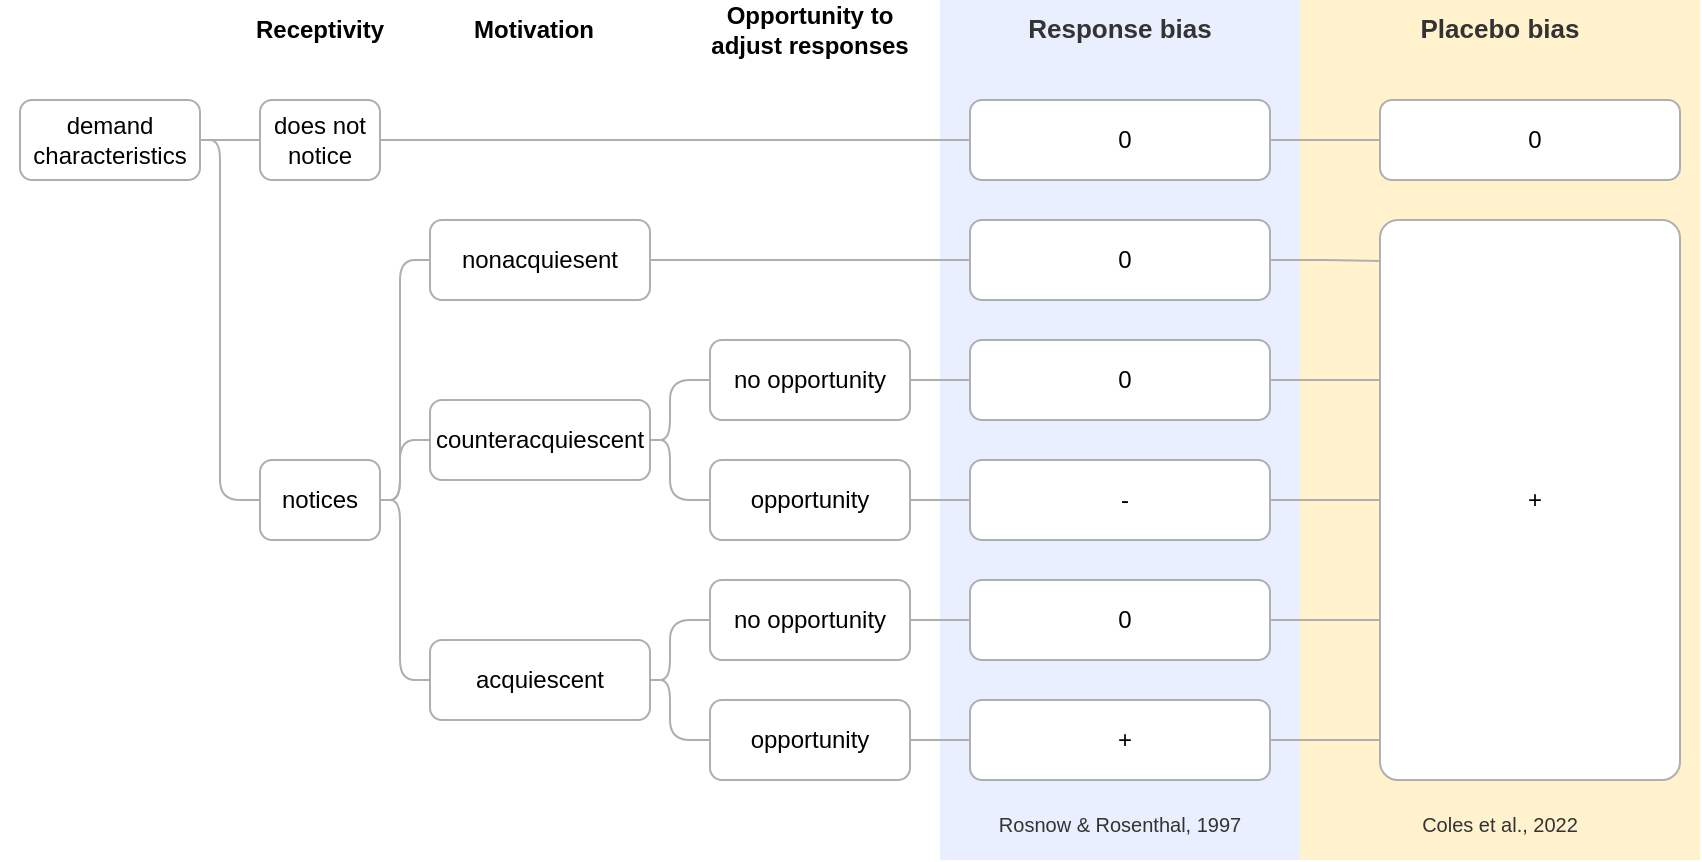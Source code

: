 <mxfile version="20.6.2" type="device" pages="14"><diagram id="DNe0SppUmusax-g6Ee-B" name="FRAMEWORK"><mxGraphModel dx="1184" dy="891" grid="1" gridSize="10" guides="1" tooltips="1" connect="1" arrows="1" fold="1" page="1" pageScale="1" pageWidth="850" pageHeight="1100" math="0" shadow="0"><root><mxCell id="0"/><mxCell id="1" parent="0"/><mxCell id="jInbZDlRosSZ16mdzYLs-15" value="" style="rounded=0;whiteSpace=wrap;html=1;fillColor=none;fontColor=#333333;strokeColor=none;verticalAlign=top;" parent="1" vertex="1"><mxGeometry y="230" width="470" height="400" as="geometry"/></mxCell><mxCell id="jInbZDlRosSZ16mdzYLs-2" value="&lt;b&gt;&lt;font style=&quot;font-size: 13px&quot;&gt;Placebo bias&lt;/font&gt;&lt;/b&gt;" style="rounded=0;whiteSpace=wrap;html=1;fillColor=#FFF2CC;fontColor=#333333;strokeColor=none;verticalAlign=top;align=center;" parent="1" vertex="1"><mxGeometry x="650" y="230" width="200" height="430" as="geometry"/></mxCell><mxCell id="jInbZDlRosSZ16mdzYLs-1" value="&lt;b&gt;&lt;font style=&quot;font-size: 13px&quot;&gt;Response bias&lt;/font&gt;&lt;/b&gt;" style="rounded=0;whiteSpace=wrap;html=1;fillColor=#EAEFFF;fontColor=#333333;strokeColor=none;verticalAlign=top;align=center;" parent="1" vertex="1"><mxGeometry x="470" y="230" width="180" height="430" as="geometry"/></mxCell><mxCell id="4S_0m8q0hm0TeuJPlOMZ-1" style="edgeStyle=orthogonalEdgeStyle;rounded=1;orthogonalLoop=1;jettySize=auto;html=1;exitX=1;exitY=0.5;exitDx=0;exitDy=0;entryX=0;entryY=0.5;entryDx=0;entryDy=0;endArrow=none;endFill=0;strokeColor=#AFAFAF;align=center;" parent="1" source="G-4hFSFaonxnBTzhCsLc-1" target="G-4hFSFaonxnBTzhCsLc-12" edge="1"><mxGeometry relative="1" as="geometry"/></mxCell><mxCell id="jInbZDlRosSZ16mdzYLs-17" style="edgeStyle=orthogonalEdgeStyle;rounded=1;orthogonalLoop=1;jettySize=auto;html=1;exitX=1;exitY=0.5;exitDx=0;exitDy=0;entryX=0;entryY=0.5;entryDx=0;entryDy=0;labelBackgroundColor=none;fontSize=20;fontColor=default;endArrow=none;endFill=0;strokeColor=#AFAFAF;align=center;" parent="1" source="G-4hFSFaonxnBTzhCsLc-1" target="4S_0m8q0hm0TeuJPlOMZ-3" edge="1"><mxGeometry relative="1" as="geometry"><Array as="points"><mxPoint x="110" y="300"/><mxPoint x="110" y="480"/></Array></mxGeometry></mxCell><mxCell id="G-4hFSFaonxnBTzhCsLc-1" value="demand characteristics" style="rounded=1;whiteSpace=wrap;html=1;strokeColor=#AFAFAF;" parent="1" vertex="1"><mxGeometry x="10" y="280" width="90" height="40" as="geometry"/></mxCell><mxCell id="4S_0m8q0hm0TeuJPlOMZ-55" style="edgeStyle=orthogonalEdgeStyle;rounded=1;orthogonalLoop=1;jettySize=auto;html=1;exitX=1;exitY=0.5;exitDx=0;exitDy=0;fontColor=none;endArrow=none;endFill=0;strokeColor=#AFAFAF;align=center;" parent="1" source="G-4hFSFaonxnBTzhCsLc-12" target="4S_0m8q0hm0TeuJPlOMZ-53" edge="1"><mxGeometry relative="1" as="geometry"/></mxCell><mxCell id="G-4hFSFaonxnBTzhCsLc-12" value="does not notice" style="rounded=1;whiteSpace=wrap;html=1;strokeColor=#AFAFAF;align=center;" parent="1" vertex="1"><mxGeometry x="130" y="280" width="60" height="40" as="geometry"/></mxCell><mxCell id="CXdx8EJuf7g8ryUOFk0b-1" style="edgeStyle=orthogonalEdgeStyle;rounded=1;orthogonalLoop=1;jettySize=auto;html=1;exitX=1;exitY=0.5;exitDx=0;exitDy=0;entryX=0;entryY=0.5;entryDx=0;entryDy=0;endArrow=none;endFill=0;strokeColor=#AFAFAF;align=center;" parent="1" source="4S_0m8q0hm0TeuJPlOMZ-3" target="4S_0m8q0hm0TeuJPlOMZ-5" edge="1"><mxGeometry relative="1" as="geometry"><Array as="points"><mxPoint x="200" y="480"/><mxPoint x="200" y="360"/></Array></mxGeometry></mxCell><mxCell id="CXdx8EJuf7g8ryUOFk0b-2" style="edgeStyle=orthogonalEdgeStyle;rounded=1;orthogonalLoop=1;jettySize=auto;html=1;exitX=1;exitY=0.5;exitDx=0;exitDy=0;entryX=0;entryY=0.5;entryDx=0;entryDy=0;endArrow=none;endFill=0;strokeColor=#AFAFAF;align=center;" parent="1" source="4S_0m8q0hm0TeuJPlOMZ-3" target="4S_0m8q0hm0TeuJPlOMZ-12" edge="1"><mxGeometry relative="1" as="geometry"><Array as="points"><mxPoint x="200" y="480"/><mxPoint x="200" y="450"/></Array></mxGeometry></mxCell><mxCell id="CXdx8EJuf7g8ryUOFk0b-3" style="edgeStyle=orthogonalEdgeStyle;rounded=1;orthogonalLoop=1;jettySize=auto;html=1;exitX=1;exitY=0.5;exitDx=0;exitDy=0;entryX=0;entryY=0.5;entryDx=0;entryDy=0;endArrow=none;endFill=0;strokeColor=#AFAFAF;align=center;" parent="1" source="4S_0m8q0hm0TeuJPlOMZ-3" target="4S_0m8q0hm0TeuJPlOMZ-27" edge="1"><mxGeometry relative="1" as="geometry"><Array as="points"><mxPoint x="200" y="480"/><mxPoint x="200" y="570"/></Array></mxGeometry></mxCell><mxCell id="4S_0m8q0hm0TeuJPlOMZ-3" value="notices" style="rounded=1;whiteSpace=wrap;html=1;strokeColor=#AFAFAF;align=center;" parent="1" vertex="1"><mxGeometry x="130" y="460" width="60" height="40" as="geometry"/></mxCell><mxCell id="4S_0m8q0hm0TeuJPlOMZ-44" style="edgeStyle=orthogonalEdgeStyle;rounded=1;orthogonalLoop=1;jettySize=auto;html=1;exitX=1;exitY=0.5;exitDx=0;exitDy=0;entryX=0;entryY=0.5;entryDx=0;entryDy=0;fontColor=none;endArrow=none;endFill=0;strokeColor=#AFAFAF;align=center;" parent="1" source="4S_0m8q0hm0TeuJPlOMZ-5" target="4S_0m8q0hm0TeuJPlOMZ-38" edge="1"><mxGeometry relative="1" as="geometry"/></mxCell><mxCell id="4S_0m8q0hm0TeuJPlOMZ-5" value="nonacquiesent" style="rounded=1;whiteSpace=wrap;html=1;strokeColor=#AFAFAF;align=center;" parent="1" vertex="1"><mxGeometry x="215" y="340" width="110" height="40" as="geometry"/></mxCell><mxCell id="CXdx8EJuf7g8ryUOFk0b-6" style="edgeStyle=orthogonalEdgeStyle;rounded=1;orthogonalLoop=1;jettySize=auto;html=1;exitX=1;exitY=0.5;exitDx=0;exitDy=0;entryX=0;entryY=0.5;entryDx=0;entryDy=0;endArrow=none;endFill=0;strokeColor=#AFAFAF;align=center;" parent="1" source="4S_0m8q0hm0TeuJPlOMZ-12" target="4S_0m8q0hm0TeuJPlOMZ-21" edge="1"><mxGeometry relative="1" as="geometry"><Array as="points"><mxPoint x="335" y="450"/><mxPoint x="335" y="420"/></Array></mxGeometry></mxCell><mxCell id="CXdx8EJuf7g8ryUOFk0b-7" style="edgeStyle=orthogonalEdgeStyle;rounded=1;orthogonalLoop=1;jettySize=auto;html=1;exitX=1;exitY=0.5;exitDx=0;exitDy=0;entryX=0;entryY=0.5;entryDx=0;entryDy=0;endArrow=none;endFill=0;strokeColor=#AFAFAF;align=center;" parent="1" source="4S_0m8q0hm0TeuJPlOMZ-12" target="4S_0m8q0hm0TeuJPlOMZ-22" edge="1"><mxGeometry relative="1" as="geometry"><Array as="points"><mxPoint x="335" y="450"/><mxPoint x="335" y="480"/></Array></mxGeometry></mxCell><mxCell id="4S_0m8q0hm0TeuJPlOMZ-12" value="counteracquiescent" style="rounded=1;whiteSpace=wrap;html=1;strokeColor=#AFAFAF;align=center;" parent="1" vertex="1"><mxGeometry x="215" y="430" width="110" height="40" as="geometry"/></mxCell><mxCell id="tML-iSDxsL6dxc-B_WLu-1" style="edgeStyle=orthogonalEdgeStyle;rounded=1;orthogonalLoop=1;jettySize=auto;html=1;exitX=1;exitY=0.5;exitDx=0;exitDy=0;entryX=0;entryY=0.5;entryDx=0;entryDy=0;endArrow=none;endFill=0;strokeColor=#AFAFAF;align=center;" parent="1" source="4S_0m8q0hm0TeuJPlOMZ-21" target="4S_0m8q0hm0TeuJPlOMZ-45" edge="1"><mxGeometry relative="1" as="geometry"/></mxCell><mxCell id="4S_0m8q0hm0TeuJPlOMZ-21" value="no opportunity" style="rounded=1;whiteSpace=wrap;html=1;strokeColor=#AFAFAF;align=center;" parent="1" vertex="1"><mxGeometry x="355" y="400" width="100" height="40" as="geometry"/></mxCell><mxCell id="4S_0m8q0hm0TeuJPlOMZ-48" style="edgeStyle=orthogonalEdgeStyle;rounded=1;orthogonalLoop=1;jettySize=auto;html=1;exitX=1;exitY=0.5;exitDx=0;exitDy=0;entryX=0;entryY=0.5;entryDx=0;entryDy=0;fontColor=none;endArrow=none;endFill=0;strokeColor=#AFAFAF;align=center;" parent="1" source="4S_0m8q0hm0TeuJPlOMZ-22" target="4S_0m8q0hm0TeuJPlOMZ-47" edge="1"><mxGeometry relative="1" as="geometry"/></mxCell><mxCell id="4S_0m8q0hm0TeuJPlOMZ-22" value="opportunity" style="rounded=1;whiteSpace=wrap;html=1;strokeColor=#AFAFAF;align=center;" parent="1" vertex="1"><mxGeometry x="355" y="460" width="100" height="40" as="geometry"/></mxCell><mxCell id="CXdx8EJuf7g8ryUOFk0b-12" style="edgeStyle=orthogonalEdgeStyle;rounded=1;orthogonalLoop=1;jettySize=auto;html=1;exitX=1;exitY=0.5;exitDx=0;exitDy=0;entryX=0;entryY=0.5;entryDx=0;entryDy=0;endArrow=none;endFill=0;strokeColor=#AFAFAF;align=center;" parent="1" source="4S_0m8q0hm0TeuJPlOMZ-27" target="CXdx8EJuf7g8ryUOFk0b-10" edge="1"><mxGeometry relative="1" as="geometry"><Array as="points"><mxPoint x="335" y="570"/><mxPoint x="335" y="540"/></Array></mxGeometry></mxCell><mxCell id="CXdx8EJuf7g8ryUOFk0b-13" style="edgeStyle=orthogonalEdgeStyle;rounded=1;orthogonalLoop=1;jettySize=auto;html=1;exitX=1;exitY=0.5;exitDx=0;exitDy=0;entryX=0;entryY=0.5;entryDx=0;entryDy=0;endArrow=none;endFill=0;strokeColor=#AFAFAF;align=center;" parent="1" source="4S_0m8q0hm0TeuJPlOMZ-27" target="CXdx8EJuf7g8ryUOFk0b-11" edge="1"><mxGeometry relative="1" as="geometry"><Array as="points"><mxPoint x="335" y="570"/><mxPoint x="335" y="600"/></Array></mxGeometry></mxCell><mxCell id="4S_0m8q0hm0TeuJPlOMZ-27" value="acquiescent" style="rounded=1;whiteSpace=wrap;html=1;strokeColor=#AFAFAF;align=center;" parent="1" vertex="1"><mxGeometry x="215" y="550" width="110" height="40" as="geometry"/></mxCell><mxCell id="jInbZDlRosSZ16mdzYLs-10" value="" style="edgeStyle=orthogonalEdgeStyle;rounded=0;orthogonalLoop=1;jettySize=auto;html=1;exitX=1;exitY=0.5;exitDx=0;exitDy=0;entryX=0.009;entryY=0.073;entryDx=0;entryDy=0;fontSize=20;endArrow=none;endFill=0;labelBackgroundColor=none;fontStyle=0;strokeColor=#AFAFAF;entryPerimeter=0;align=center;" parent="1" source="4S_0m8q0hm0TeuJPlOMZ-38" target="jInbZDlRosSZ16mdzYLs-3" edge="1"><mxGeometry relative="1" as="geometry"/></mxCell><mxCell id="4S_0m8q0hm0TeuJPlOMZ-38" value="&lt;span&gt;0&lt;/span&gt;" style="rounded=1;whiteSpace=wrap;html=1;fontColor=#000000;spacingLeft=5;align=center;strokeColor=#AFAFAF;" parent="1" vertex="1"><mxGeometry x="485" y="340" width="150" height="40" as="geometry"/></mxCell><mxCell id="jInbZDlRosSZ16mdzYLs-11" value="" style="edgeStyle=orthogonalEdgeStyle;rounded=0;orthogonalLoop=1;jettySize=auto;html=1;exitX=1;exitY=0.5;exitDx=0;exitDy=0;entryX=0;entryY=0.5;entryDx=0;entryDy=0;fontSize=20;endArrow=none;endFill=0;labelBackgroundColor=none;strokeColor=#AFAFAF;fontStyle=0;align=center;" parent="1" source="4S_0m8q0hm0TeuJPlOMZ-45" edge="1"><mxGeometry relative="1" as="geometry"><mxPoint x="690" y="420" as="targetPoint"/></mxGeometry></mxCell><mxCell id="4S_0m8q0hm0TeuJPlOMZ-45" value="&lt;font&gt;0&lt;/font&gt;" style="rounded=1;whiteSpace=wrap;html=1;fontColor=#000000;align=center;spacingLeft=5;strokeColor=#AFAFAF;" parent="1" vertex="1"><mxGeometry x="485" y="400" width="150" height="40" as="geometry"/></mxCell><mxCell id="jInbZDlRosSZ16mdzYLs-12" value="" style="edgeStyle=orthogonalEdgeStyle;rounded=0;orthogonalLoop=1;jettySize=auto;html=1;exitX=1;exitY=0.5;exitDx=0;exitDy=0;fontSize=20;endArrow=none;endFill=0;strokeColor=#AFAFAF;fontStyle=0;labelBackgroundColor=none;align=center;" parent="1" source="4S_0m8q0hm0TeuJPlOMZ-47" edge="1"><mxGeometry relative="1" as="geometry"><mxPoint x="690" y="480" as="targetPoint"/></mxGeometry></mxCell><mxCell id="4S_0m8q0hm0TeuJPlOMZ-47" value="&lt;font&gt;-&lt;/font&gt;" style="rounded=1;whiteSpace=wrap;html=1;fontColor=#000000;align=center;spacingLeft=5;strokeColor=#AFAFAF;" parent="1" vertex="1"><mxGeometry x="485" y="460" width="150" height="40" as="geometry"/></mxCell><mxCell id="jInbZDlRosSZ16mdzYLs-9" value="" style="edgeStyle=orthogonalEdgeStyle;rounded=0;orthogonalLoop=1;jettySize=auto;html=1;exitX=1;exitY=0.5;exitDx=0;exitDy=0;fontSize=20;endArrow=none;endFill=0;labelBackgroundColor=none;fontStyle=0;strokeColor=#AFAFAF;fontColor=default;align=center;" parent="1" source="4S_0m8q0hm0TeuJPlOMZ-53" target="jInbZDlRosSZ16mdzYLs-6" edge="1"><mxGeometry relative="1" as="geometry"/></mxCell><mxCell id="4S_0m8q0hm0TeuJPlOMZ-53" value="0" style="rounded=1;whiteSpace=wrap;html=1;fontColor=#000000;align=center;spacingLeft=5;strokeColor=#AFAFAF;" parent="1" vertex="1"><mxGeometry x="485" y="280" width="150" height="40" as="geometry"/></mxCell><mxCell id="tML-iSDxsL6dxc-B_WLu-5" style="edgeStyle=orthogonalEdgeStyle;rounded=1;orthogonalLoop=1;jettySize=auto;html=1;exitX=1;exitY=0.5;exitDx=0;exitDy=0;entryX=0;entryY=0.5;entryDx=0;entryDy=0;endArrow=none;endFill=0;strokeColor=#AFAFAF;align=center;" parent="1" source="CXdx8EJuf7g8ryUOFk0b-10" target="tML-iSDxsL6dxc-B_WLu-2" edge="1"><mxGeometry relative="1" as="geometry"/></mxCell><mxCell id="CXdx8EJuf7g8ryUOFk0b-10" value="no opportunity" style="rounded=1;whiteSpace=wrap;html=1;strokeColor=#AFAFAF;align=center;" parent="1" vertex="1"><mxGeometry x="355" y="520" width="100" height="40" as="geometry"/></mxCell><mxCell id="tML-iSDxsL6dxc-B_WLu-6" style="edgeStyle=orthogonalEdgeStyle;rounded=1;orthogonalLoop=1;jettySize=auto;html=1;exitX=1;exitY=0.5;exitDx=0;exitDy=0;entryX=0;entryY=0.5;entryDx=0;entryDy=0;endArrow=none;endFill=0;strokeColor=#AFAFAF;align=center;" parent="1" source="CXdx8EJuf7g8ryUOFk0b-11" target="tML-iSDxsL6dxc-B_WLu-3" edge="1"><mxGeometry relative="1" as="geometry"/></mxCell><mxCell id="CXdx8EJuf7g8ryUOFk0b-11" value="opportunity" style="rounded=1;whiteSpace=wrap;html=1;strokeColor=#AFAFAF;align=center;" parent="1" vertex="1"><mxGeometry x="355" y="580" width="100" height="40" as="geometry"/></mxCell><mxCell id="jInbZDlRosSZ16mdzYLs-13" value="" style="edgeStyle=orthogonalEdgeStyle;rounded=0;orthogonalLoop=1;jettySize=auto;html=1;exitX=1;exitY=0.5;exitDx=0;exitDy=0;entryX=0;entryY=0.5;entryDx=0;entryDy=0;fontSize=13;endArrow=none;endFill=0;strokeColor=#AFAFAF;labelBackgroundColor=none;fontStyle=0;align=center;" parent="1" source="tML-iSDxsL6dxc-B_WLu-2" edge="1"><mxGeometry relative="1" as="geometry"><mxPoint x="690" y="540" as="targetPoint"/></mxGeometry></mxCell><mxCell id="tML-iSDxsL6dxc-B_WLu-2" value="&lt;font&gt;0&lt;/font&gt;" style="rounded=1;whiteSpace=wrap;html=1;fontColor=#000000;align=center;spacingLeft=5;strokeColor=#AFAFAF;" parent="1" vertex="1"><mxGeometry x="485" y="520" width="150" height="40" as="geometry"/></mxCell><mxCell id="jInbZDlRosSZ16mdzYLs-14" value="" style="edgeStyle=orthogonalEdgeStyle;rounded=0;orthogonalLoop=1;jettySize=auto;html=1;exitX=1;exitY=0.5;exitDx=0;exitDy=0;entryX=0;entryY=0.5;entryDx=0;entryDy=0;fontSize=13;endArrow=none;endFill=0;strokeColor=#AFAFAF;labelBackgroundColor=none;fontStyle=0;align=center;" parent="1" source="tML-iSDxsL6dxc-B_WLu-3" edge="1"><mxGeometry relative="1" as="geometry"><mxPoint x="690" y="600" as="targetPoint"/></mxGeometry></mxCell><mxCell id="tML-iSDxsL6dxc-B_WLu-3" value="&lt;font&gt;+&lt;/font&gt;" style="rounded=1;whiteSpace=wrap;html=1;fontColor=#000000;align=center;spacingLeft=5;strokeColor=#AFAFAF;" parent="1" vertex="1"><mxGeometry x="485" y="580" width="150" height="40" as="geometry"/></mxCell><mxCell id="jInbZDlRosSZ16mdzYLs-3" value="&lt;font&gt;+&lt;br&gt;&lt;/font&gt;" style="rounded=1;whiteSpace=wrap;html=1;fontColor=#000000;spacingLeft=5;align=center;strokeColor=#AFAFAF;arcSize=6;" parent="1" vertex="1"><mxGeometry x="690" y="340" width="150" height="280" as="geometry"/></mxCell><mxCell id="jInbZDlRosSZ16mdzYLs-6" value="0" style="rounded=1;whiteSpace=wrap;html=1;fontColor=#000000;align=center;spacingLeft=5;strokeColor=#AFAFAF;" parent="1" vertex="1"><mxGeometry x="690" y="280" width="150" height="40" as="geometry"/></mxCell><mxCell id="FQxURwgIoBLufayAoXDt-1" value="&lt;b&gt;Receptivity&lt;/b&gt;" style="text;html=1;strokeColor=none;fillColor=none;align=center;verticalAlign=middle;whiteSpace=wrap;rounded=0;" parent="1" vertex="1"><mxGeometry x="130" y="230" width="60" height="30" as="geometry"/></mxCell><mxCell id="FQxURwgIoBLufayAoXDt-2" value="&lt;b&gt;Motivation&lt;/b&gt;" style="text;html=1;strokeColor=none;fillColor=none;align=center;verticalAlign=middle;whiteSpace=wrap;rounded=0;" parent="1" vertex="1"><mxGeometry x="207" y="230" width="120" height="30" as="geometry"/></mxCell><mxCell id="FQxURwgIoBLufayAoXDt-3" value="&lt;b&gt;Opportunity to adjust responses&lt;/b&gt;" style="text;html=1;strokeColor=none;fillColor=none;align=center;verticalAlign=middle;whiteSpace=wrap;rounded=0;" parent="1" vertex="1"><mxGeometry x="345" y="230" width="120" height="30" as="geometry"/></mxCell><mxCell id="9ILqtjmk80aMmntE6jQ8-3" value="&lt;span style=&quot;color: rgb(51, 51, 51); font-family: Helvetica; font-size: 10px; font-style: normal; font-variant-ligatures: normal; font-variant-caps: normal; letter-spacing: normal; orphans: 2; text-indent: 0px; text-transform: none; widows: 2; word-spacing: 0px; -webkit-text-stroke-width: 0px; text-decoration-thickness: initial; text-decoration-style: initial; text-decoration-color: initial;&quot;&gt;&lt;font style=&quot;font-size: 10px;&quot;&gt;Rosnow &amp;amp; Rosenthal, 1997&lt;/font&gt;&lt;/span&gt;" style="text;whiteSpace=wrap;html=1;align=center;fillColor=none;fontStyle=0;fontSize=10;" vertex="1" parent="1"><mxGeometry x="470" y="630" width="180" height="30" as="geometry"/></mxCell><mxCell id="9ILqtjmk80aMmntE6jQ8-4" value="&lt;span style=&quot;color: rgb(51, 51, 51); font-family: Helvetica; font-size: 10px; font-style: normal; font-variant-ligatures: normal; font-variant-caps: normal; letter-spacing: normal; orphans: 2; text-indent: 0px; text-transform: none; widows: 2; word-spacing: 0px; -webkit-text-stroke-width: 0px; text-decoration-thickness: initial; text-decoration-style: initial; text-decoration-color: initial;&quot;&gt;&lt;font style=&quot;font-size: 10px;&quot;&gt;Coles et al., 2022&lt;/font&gt;&lt;/span&gt;" style="text;whiteSpace=wrap;html=1;align=center;fillColor=none;fontStyle=0;fontSize=10;" vertex="1" parent="1"><mxGeometry x="650" y="630" width="200" height="30" as="geometry"/></mxCell></root></mxGraphModel></diagram><diagram id="qTOfXXebNKhcZJTMI-2L" name="VIGS"><mxGraphModel dx="1422" dy="977" grid="1" gridSize="10" guides="1" tooltips="1" connect="1" arrows="1" fold="1" page="1" pageScale="1" pageWidth="850" pageHeight="1100" math="0" shadow="0"><root><mxCell id="0"/><mxCell id="1" parent="0"/><mxCell id="togNZlc-GfmDn3sjw54o-4" value="&lt;p class=&quot;MsoNormal&quot;&gt;Imagine that you are a university student completing an in-person study as a volunteer or for course credit.&lt;/p&gt;&lt;p class=&quot;MsoNormal&quot;&gt;The researcher informs you that they are interested in the &lt;u&gt;beneficial effects&lt;/u&gt; of listening to Mozart on test-taking capabilities.&lt;/p&gt;&lt;p class=&quot;MsoNormal&quot;&gt;While Mozart music is played, you are then asked to complete a &lt;u&gt;test measuring spatial reasoning&lt;/u&gt;, wherein you see unfolding shapes and guess the corresponding folded pattern.&lt;/p&gt;" style="text;whiteSpace=wrap;html=1;spacingLeft=10;spacingRight=10;spacing=0;strokeColor=#333333;verticalAlign=top;horizontal=1;spacingTop=0;" parent="1" vertex="1"><mxGeometry x="120" y="240" width="320" height="180" as="geometry"/></mxCell><mxCell id="togNZlc-GfmDn3sjw54o-8" value="Spatial reasoning" style="text;whiteSpace=wrap;html=1;fillColor=#B3B3B3;fontColor=#000000;strokeColor=#333333;spacingLeft=5;spacingRight=2;spacing=5;align=center;rotation=-90;fontStyle=1;verticalAlign=middle;" parent="1" vertex="1"><mxGeometry x="10" y="310" width="180" height="40" as="geometry"/></mxCell><mxCell id="togNZlc-GfmDn3sjw54o-9" value="Negative demand" style="text;whiteSpace=wrap;html=1;fillColor=#B3B3B3;fontColor=#000000;strokeColor=#333333;spacingLeft=5;spacingRight=2;spacing=5;align=center;fontStyle=1;verticalAlign=middle;" parent="1" vertex="1"><mxGeometry x="440" y="200" width="320" height="40" as="geometry"/></mxCell><mxCell id="togNZlc-GfmDn3sjw54o-11" value="Verbal reasoning" style="text;whiteSpace=wrap;html=1;fillColor=#B3B3B3;fontColor=#000000;strokeColor=#333333;spacingLeft=5;spacingRight=2;spacing=5;align=center;rotation=-90;fontStyle=1;verticalAlign=middle;" parent="1" vertex="1"><mxGeometry x="10" y="490" width="180" height="40" as="geometry"/></mxCell><mxCell id="togNZlc-GfmDn3sjw54o-12" value="Positive de,and" style="text;whiteSpace=wrap;html=1;fillColor=#B3B3B3;strokeColor=#333333;spacingLeft=5;spacingRight=2;spacing=5;align=center;fontColor=#000000;fontStyle=1;verticalAlign=middle;" parent="1" vertex="1"><mxGeometry x="120" y="200" width="320" height="40" as="geometry"/></mxCell><mxCell id="qQzRwTgc-2wNW-w4pr7i-1" value="Demand characteristics condition" style="text;whiteSpace=wrap;html=1;fillColor=none;strokeColor=none;spacingLeft=5;spacingRight=2;spacing=5;align=center;fontColor=#000000;fontStyle=1;verticalAlign=middle;fontSize=14;" parent="1" vertex="1"><mxGeometry x="120" y="150" width="640" height="50" as="geometry"/></mxCell><mxCell id="qQzRwTgc-2wNW-w4pr7i-2" value="Dependent variable" style="text;whiteSpace=wrap;html=1;fillColor=none;strokeColor=none;spacingLeft=5;spacingRight=2;spacing=5;align=center;fontColor=#000000;fontStyle=1;verticalAlign=middle;fontSize=14;rotation=-90;" parent="1" vertex="1"><mxGeometry x="-124" y="395" width="356" height="50" as="geometry"/></mxCell><mxCell id="xknOf4DFUVSlECOTqUYs-1" value="&lt;p class=&quot;MsoNormal&quot;&gt;Imagine that you are a university student completing an in-person study as a volunteer or for course credit.&lt;/p&gt;&lt;p class=&quot;MsoNormal&quot;&gt;The researcher informs you that they are interested in the &lt;u&gt;deleterious effects&lt;/u&gt; of listening to Mozart on test-taking capabilities.&lt;/p&gt;&lt;p class=&quot;MsoNormal&quot;&gt;While Mozart music is played, you are then asked to complete a &lt;u&gt;test measuring spatial reasoning&lt;/u&gt;, wherein you see unfolding shapes and guess the corresponding folded pattern.&lt;/p&gt;" style="text;whiteSpace=wrap;html=1;spacingLeft=10;spacingRight=10;spacing=0;strokeColor=#333333;verticalAlign=top;horizontal=1;spacingTop=0;" parent="1" vertex="1"><mxGeometry x="440" y="240" width="320" height="180" as="geometry"/></mxCell><mxCell id="xknOf4DFUVSlECOTqUYs-2" value="&lt;p class=&quot;MsoNormal&quot;&gt;Imagine that you are a university student completing an in-person study as a volunteer or for course credit.&lt;/p&gt;&lt;p class=&quot;MsoNormal&quot;&gt;The researcher informs you that they are interested in the &lt;u&gt;beneficial effects&lt;/u&gt; of listening to Mozart on test-taking capabilities.&lt;/p&gt;&lt;p class=&quot;MsoNormal&quot;&gt;While Mozart music is played, you are then asked to complete a &lt;u&gt;test measuring verbal reasoning&lt;/u&gt;, wherein you are asked to fill in the first and last word of example sentences.&lt;/p&gt;" style="text;whiteSpace=wrap;html=1;spacingLeft=10;spacingRight=10;spacing=0;strokeColor=#333333;verticalAlign=top;horizontal=1;spacingTop=0;" parent="1" vertex="1"><mxGeometry x="120" y="420" width="320" height="180" as="geometry"/></mxCell><mxCell id="xknOf4DFUVSlECOTqUYs-3" value="&lt;p class=&quot;MsoNormal&quot;&gt;Imagine that you are a university student completing an in-person study as a volunteer or for course credit.&lt;/p&gt;&lt;p class=&quot;MsoNormal&quot;&gt;The researcher informs you that they are interested in the &lt;u&gt;deleterious effects&lt;/u&gt; of listening to Mozart on test-taking capabilities.&lt;/p&gt;&lt;p class=&quot;MsoNormal&quot;&gt;While Mozart music is played, you are then asked to complete a &lt;u&gt;test measuring verbal reasoning&lt;/u&gt;, wherein you are asked to fill in the first and last word of example sentences.&lt;/p&gt;" style="text;whiteSpace=wrap;html=1;spacingLeft=10;spacingRight=10;spacing=0;strokeColor=#333333;verticalAlign=top;horizontal=1;spacingTop=0;" parent="1" vertex="1"><mxGeometry x="440" y="420" width="320" height="180" as="geometry"/></mxCell></root></mxGraphModel></diagram><diagram name="MODS" id="ueR0owkC2Ir0doiskBni"><mxGraphModel dx="677" dy="465" grid="1" gridSize="10" guides="1" tooltips="1" connect="1" arrows="1" fold="1" page="1" pageScale="1" pageWidth="850" pageHeight="1100" math="0" shadow="0"><root><mxCell id="V_8Qq8RZZ0c48j0kGkGb-0"/><mxCell id="V_8Qq8RZZ0c48j0kGkGb-1" parent="V_8Qq8RZZ0c48j0kGkGb-0"/><mxCell id="rzB6C8EH04PqC8TSvOPb-165" value="" style="endArrow=none;html=1;rounded=0;fillColor=#f5f5f5;strokeColor=#666666;dashed=1;dashPattern=1 4;" parent="V_8Qq8RZZ0c48j0kGkGb-1" edge="1"><mxGeometry width="50" height="50" relative="1" as="geometry"><mxPoint x="190" y="479.58" as="sourcePoint"/><mxPoint x="310" y="479.58" as="targetPoint"/></mxGeometry></mxCell><mxCell id="V_8Qq8RZZ0c48j0kGkGb-2" value="" style="endArrow=none;html=1;rounded=0;fillColor=#f5f5f5;strokeColor=#666666;dashed=1;dashPattern=1 4;" parent="V_8Qq8RZZ0c48j0kGkGb-1" edge="1"><mxGeometry width="50" height="50" relative="1" as="geometry"><mxPoint x="350" y="221" as="sourcePoint"/><mxPoint x="470" y="221" as="targetPoint"/></mxGeometry></mxCell><mxCell id="V_8Qq8RZZ0c48j0kGkGb-7" value="&lt;font style=&quot;font-size: 5px&quot;&gt;m&lt;sub&gt;p&lt;/sub&gt; = 4&lt;/font&gt;" style="rounded=0;whiteSpace=wrap;html=1;fontSize=9;fillColor=#f5f5f5;strokeColor=#666666;fontColor=#333333;" parent="V_8Qq8RZZ0c48j0kGkGb-1" vertex="1"><mxGeometry x="50" y="172" width="20" height="50" as="geometry"/></mxCell><mxCell id="V_8Qq8RZZ0c48j0kGkGb-8" value="&lt;font style=&quot;font-size: 5px&quot;&gt;m&lt;sub&gt;n&lt;/sub&gt; = 4&lt;/font&gt;" style="rounded=0;whiteSpace=wrap;html=1;fontSize=5;fillColor=#f5f5f5;strokeColor=#666666;fontColor=#333333;" parent="V_8Qq8RZZ0c48j0kGkGb-1" vertex="1"><mxGeometry x="130" y="222" width="20" height="30" as="geometry"/></mxCell><mxCell id="V_8Qq8RZZ0c48j0kGkGb-9" value="" style="endArrow=none;html=1;rounded=0;fillColor=#f5f5f5;strokeColor=#666666;dashed=1;dashPattern=1 4;" parent="V_8Qq8RZZ0c48j0kGkGb-1" edge="1"><mxGeometry width="50" height="50" relative="1" as="geometry"><mxPoint x="40" y="222" as="sourcePoint"/><mxPoint x="160" y="222" as="targetPoint"/></mxGeometry></mxCell><mxCell id="V_8Qq8RZZ0c48j0kGkGb-10" value="Motivation ratings invariant &lt;br&gt;across conditions" style="text;html=1;strokeColor=#666666;fillColor=#f5f5f5;align=center;verticalAlign=middle;whiteSpace=wrap;rounded=0;fontSize=6;fontColor=#333333;" parent="V_8Qq8RZZ0c48j0kGkGb-1" vertex="1"><mxGeometry x="40" y="112" width="120" height="20" as="geometry"/></mxCell><mxCell id="V_8Qq8RZZ0c48j0kGkGb-12" value="" style="endArrow=none;html=1;rounded=0;fontSize=9;fillColor=#f5f5f5;strokeColor=#4D4D4D;fontColor=#B3B3B3;" parent="V_8Qq8RZZ0c48j0kGkGb-1" edge="1"><mxGeometry width="50" height="50" relative="1" as="geometry"><mxPoint x="60" y="232" as="sourcePoint"/><mxPoint x="100" y="232" as="targetPoint"/><Array as="points"><mxPoint x="60" y="242"/><mxPoint x="100" y="242"/></Array></mxGeometry></mxCell><mxCell id="V_8Qq8RZZ0c48j0kGkGb-13" value="d = 4&lt;br&gt;Σm&amp;nbsp;= 4" style="edgeLabel;html=1;align=center;verticalAlign=middle;resizable=0;points=[];fontSize=6;fontColor=#4D4D4D;" parent="V_8Qq8RZZ0c48j0kGkGb-12" connectable="0" vertex="1"><mxGeometry x="0.176" y="2" relative="1" as="geometry"><mxPoint x="-5" y="2" as="offset"/></mxGeometry></mxCell><mxCell id="V_8Qq8RZZ0c48j0kGkGb-14" value="" style="endArrow=none;html=1;rounded=0;fontSize=9;fillColor=#f5f5f5;strokeColor=#4D4D4D;entryX=0.5;entryY=1;entryDx=0;entryDy=0;fontColor=#B3B3B3;" parent="V_8Qq8RZZ0c48j0kGkGb-1" edge="1"><mxGeometry width="50" height="50" relative="1" as="geometry"><mxPoint x="100" y="262" as="sourcePoint"/><mxPoint x="140" y="262" as="targetPoint"/><Array as="points"><mxPoint x="100" y="272"/><mxPoint x="140" y="272"/></Array></mxGeometry></mxCell><mxCell id="V_8Qq8RZZ0c48j0kGkGb-15" value="d = 4&lt;br&gt;Σm&amp;nbsp;= 4" style="edgeLabel;html=1;align=center;verticalAlign=middle;resizable=0;points=[];fontSize=6;fontColor=#4D4D4D;" parent="V_8Qq8RZZ0c48j0kGkGb-14" connectable="0" vertex="1"><mxGeometry x="0.176" y="2" relative="1" as="geometry"><mxPoint x="-5" y="2" as="offset"/></mxGeometry></mxCell><mxCell id="V_8Qq8RZZ0c48j0kGkGb-16" value="" style="endArrow=none;html=1;rounded=0;fontSize=9;fillColor=#f5f5f5;strokeColor=#4D4D4D;fontColor=#B3B3B3;" parent="V_8Qq8RZZ0c48j0kGkGb-1" edge="1"><mxGeometry width="50" height="50" relative="1" as="geometry"><mxPoint x="60" y="162" as="sourcePoint"/><mxPoint x="140" y="162" as="targetPoint"/><Array as="points"><mxPoint x="60" y="152"/><mxPoint x="140" y="152"/></Array></mxGeometry></mxCell><mxCell id="V_8Qq8RZZ0c48j0kGkGb-17" value="d = 8&lt;br&gt;Σm&amp;nbsp;= 8" style="edgeLabel;html=1;align=center;verticalAlign=middle;resizable=0;points=[];fontSize=6;fontColor=#4D4D4D;" parent="V_8Qq8RZZ0c48j0kGkGb-16" connectable="0" vertex="1"><mxGeometry x="0.176" y="2" relative="1" as="geometry"><mxPoint x="-9" y="2" as="offset"/></mxGeometry></mxCell><mxCell id="V_8Qq8RZZ0c48j0kGkGb-18" value="mood" style="text;html=1;align=center;verticalAlign=middle;whiteSpace=wrap;rounded=0;labelBorderColor=none;fontSize=6;rotation=-90;fillColor=none;strokeColor=none;fontStyle=1" parent="V_8Qq8RZZ0c48j0kGkGb-1" vertex="1"><mxGeometry x="-10" y="211" width="60" height="15" as="geometry"/></mxCell><mxCell id="V_8Qq8RZZ0c48j0kGkGb-19" style="edgeStyle=orthogonalEdgeStyle;rounded=0;orthogonalLoop=1;jettySize=auto;html=1;exitX=0.5;exitY=0;exitDx=0;exitDy=0;dashed=1;dashPattern=1 4;endArrow=none;endFill=0;" parent="V_8Qq8RZZ0c48j0kGkGb-1" edge="1"><mxGeometry relative="1" as="geometry"><mxPoint x="59.935" y="302" as="targetPoint"/><mxPoint x="60" y="307" as="sourcePoint"/></mxGeometry></mxCell><mxCell id="V_8Qq8RZZ0c48j0kGkGb-20" style="edgeStyle=orthogonalEdgeStyle;rounded=0;orthogonalLoop=1;jettySize=auto;html=1;exitX=0.5;exitY=0;exitDx=0;exitDy=0;endArrow=none;endFill=0;strokeColor=#666666;" parent="V_8Qq8RZZ0c48j0kGkGb-1" edge="1"><mxGeometry relative="1" as="geometry"><mxPoint x="60" y="302" as="targetPoint"/><mxPoint x="60" y="307" as="sourcePoint"/></mxGeometry></mxCell><mxCell id="V_8Qq8RZZ0c48j0kGkGb-21" value="positive" style="text;html=1;strokeColor=none;fillColor=none;align=left;verticalAlign=middle;whiteSpace=wrap;rounded=0;fontSize=6;spacing=0;" parent="V_8Qq8RZZ0c48j0kGkGb-1" vertex="1"><mxGeometry x="50" y="307" width="20" height="10" as="geometry"/></mxCell><mxCell id="V_8Qq8RZZ0c48j0kGkGb-22" value="" style="rounded=0;whiteSpace=wrap;html=1;fontSize=9;fillColor=#f5f5f5;fontColor=#333333;strokeColor=#666666;" parent="V_8Qq8RZZ0c48j0kGkGb-1" vertex="1"><mxGeometry x="90" y="212" width="20" height="10" as="geometry"/></mxCell><mxCell id="V_8Qq8RZZ0c48j0kGkGb-23" value="" style="endArrow=none;html=1;rounded=0;fillColor=#f5f5f5;strokeColor=#666666;" parent="V_8Qq8RZZ0c48j0kGkGb-1" edge="1"><mxGeometry width="50" height="50" relative="1" as="geometry"><mxPoint x="40" y="302" as="sourcePoint"/><mxPoint x="40" y="142" as="targetPoint"/></mxGeometry></mxCell><mxCell id="V_8Qq8RZZ0c48j0kGkGb-24" value="0" style="text;html=1;strokeColor=none;fillColor=none;align=center;verticalAlign=middle;whiteSpace=wrap;rounded=0;fontSize=6;" parent="V_8Qq8RZZ0c48j0kGkGb-1" vertex="1"><mxGeometry x="20" y="212" width="20" height="20" as="geometry"/></mxCell><mxCell id="V_8Qq8RZZ0c48j0kGkGb-25" value="-10" style="text;html=1;strokeColor=none;fillColor=none;align=center;verticalAlign=middle;whiteSpace=wrap;rounded=0;fontSize=6;" parent="V_8Qq8RZZ0c48j0kGkGb-1" vertex="1"><mxGeometry x="20" y="292" width="20" height="20" as="geometry"/></mxCell><mxCell id="V_8Qq8RZZ0c48j0kGkGb-26" value="" style="endArrow=none;html=1;rounded=0;fillColor=#f5f5f5;strokeColor=#666666;entryX=1;entryY=0.5;entryDx=0;entryDy=0;" parent="V_8Qq8RZZ0c48j0kGkGb-1" target="V_8Qq8RZZ0c48j0kGkGb-25" edge="1"><mxGeometry width="50" height="50" relative="1" as="geometry"><mxPoint x="160" y="302" as="sourcePoint"/><mxPoint x="30" y="302" as="targetPoint"/></mxGeometry></mxCell><mxCell id="V_8Qq8RZZ0c48j0kGkGb-27" value="10" style="text;html=1;strokeColor=none;fillColor=none;align=center;verticalAlign=middle;whiteSpace=wrap;rounded=0;fontSize=6;" parent="V_8Qq8RZZ0c48j0kGkGb-1" vertex="1"><mxGeometry x="20" y="137" width="20" height="20" as="geometry"/></mxCell><mxCell id="V_8Qq8RZZ0c48j0kGkGb-28" style="edgeStyle=orthogonalEdgeStyle;rounded=0;orthogonalLoop=1;jettySize=auto;html=1;exitX=0.5;exitY=0;exitDx=0;exitDy=0;endArrow=none;endFill=0;strokeColor=#666666;" parent="V_8Qq8RZZ0c48j0kGkGb-1" edge="1"><mxGeometry relative="1" as="geometry"><mxPoint x="99.935" y="302" as="targetPoint"/><mxPoint x="100" y="307" as="sourcePoint"/></mxGeometry></mxCell><mxCell id="V_8Qq8RZZ0c48j0kGkGb-29" value="control" style="text;html=1;strokeColor=none;fillColor=none;align=left;verticalAlign=middle;whiteSpace=wrap;rounded=0;fontSize=6;spacing=0;" parent="V_8Qq8RZZ0c48j0kGkGb-1" vertex="1"><mxGeometry x="90" y="307" width="20" height="10" as="geometry"/></mxCell><mxCell id="V_8Qq8RZZ0c48j0kGkGb-30" style="edgeStyle=orthogonalEdgeStyle;rounded=0;orthogonalLoop=1;jettySize=auto;html=1;exitX=0.5;exitY=0;exitDx=0;exitDy=0;endArrow=none;endFill=0;strokeColor=#666666;" parent="V_8Qq8RZZ0c48j0kGkGb-1" edge="1"><mxGeometry relative="1" as="geometry"><mxPoint x="139.935" y="302" as="targetPoint"/><mxPoint x="140" y="307" as="sourcePoint"/></mxGeometry></mxCell><mxCell id="V_8Qq8RZZ0c48j0kGkGb-31" value="negative" style="text;html=1;strokeColor=none;fillColor=none;align=left;verticalAlign=middle;whiteSpace=wrap;rounded=0;fontSize=6;spacing=0;" parent="V_8Qq8RZZ0c48j0kGkGb-1" vertex="1"><mxGeometry x="130" y="307" width="20" height="10" as="geometry"/></mxCell><mxCell id="V_8Qq8RZZ0c48j0kGkGb-33" value="&lt;font style=&quot;font-size: 5px&quot;&gt;b&lt;sub&gt;p&lt;/sub&gt; = 4&lt;/font&gt;" style="rounded=0;whiteSpace=wrap;html=1;fontSize=9;fillColor=#f5f5f5;strokeColor=#666666;fontColor=#333333;" parent="V_8Qq8RZZ0c48j0kGkGb-1" vertex="1"><mxGeometry x="360" y="171" width="20" height="50" as="geometry"/></mxCell><mxCell id="V_8Qq8RZZ0c48j0kGkGb-34" value="&lt;font style=&quot;font-size: 5px&quot;&gt;b&lt;sub&gt;n&lt;/sub&gt; = 4&lt;/font&gt;" style="rounded=0;whiteSpace=wrap;html=1;fontSize=5;fillColor=#f5f5f5;strokeColor=#666666;fontColor=#333333;" parent="V_8Qq8RZZ0c48j0kGkGb-1" vertex="1"><mxGeometry x="440" y="221" width="20" height="30" as="geometry"/></mxCell><mxCell id="V_8Qq8RZZ0c48j0kGkGb-35" value="" style="endArrow=none;html=1;rounded=0;fontSize=9;fillColor=#f5f5f5;strokeColor=#4D4D4D;fontColor=#B3B3B3;" parent="V_8Qq8RZZ0c48j0kGkGb-1" edge="1"><mxGeometry width="50" height="50" relative="1" as="geometry"><mxPoint x="370" y="231" as="sourcePoint"/><mxPoint x="410" y="231" as="targetPoint"/><Array as="points"><mxPoint x="370" y="241"/><mxPoint x="410" y="241"/></Array></mxGeometry></mxCell><mxCell id="V_8Qq8RZZ0c48j0kGkGb-36" value="d = 4&lt;br&gt;Σb = 4" style="edgeLabel;html=1;align=center;verticalAlign=middle;resizable=0;points=[];fontSize=6;fontColor=#4D4D4D;" parent="V_8Qq8RZZ0c48j0kGkGb-35" connectable="0" vertex="1"><mxGeometry x="0.176" y="2" relative="1" as="geometry"><mxPoint x="-5" y="2" as="offset"/></mxGeometry></mxCell><mxCell id="V_8Qq8RZZ0c48j0kGkGb-37" value="" style="endArrow=none;html=1;rounded=0;fontSize=9;fillColor=#f5f5f5;strokeColor=#4D4D4D;entryX=0.5;entryY=1;entryDx=0;entryDy=0;fontColor=#B3B3B3;" parent="V_8Qq8RZZ0c48j0kGkGb-1" edge="1"><mxGeometry width="50" height="50" relative="1" as="geometry"><mxPoint x="410" y="261" as="sourcePoint"/><mxPoint x="450" y="261" as="targetPoint"/><Array as="points"><mxPoint x="410" y="271"/><mxPoint x="450" y="271"/></Array></mxGeometry></mxCell><mxCell id="V_8Qq8RZZ0c48j0kGkGb-38" value="d = 4&lt;br&gt;Σb = 4" style="edgeLabel;html=1;align=center;verticalAlign=middle;resizable=0;points=[];fontSize=6;fontColor=#4D4D4D;" parent="V_8Qq8RZZ0c48j0kGkGb-37" connectable="0" vertex="1"><mxGeometry x="0.176" y="2" relative="1" as="geometry"><mxPoint x="-5" y="2" as="offset"/></mxGeometry></mxCell><mxCell id="V_8Qq8RZZ0c48j0kGkGb-39" value="" style="endArrow=none;html=1;rounded=0;fontSize=9;fillColor=#f5f5f5;strokeColor=#4D4D4D;fontColor=#B3B3B3;" parent="V_8Qq8RZZ0c48j0kGkGb-1" edge="1"><mxGeometry width="50" height="50" relative="1" as="geometry"><mxPoint x="370" y="161" as="sourcePoint"/><mxPoint x="450" y="161" as="targetPoint"/><Array as="points"><mxPoint x="370" y="151"/><mxPoint x="450" y="151"/></Array></mxGeometry></mxCell><mxCell id="V_8Qq8RZZ0c48j0kGkGb-40" value="d = 8&lt;br&gt;Σb = 8" style="edgeLabel;html=1;align=center;verticalAlign=middle;resizable=0;points=[];fontSize=6;fontColor=#4D4D4D;" parent="V_8Qq8RZZ0c48j0kGkGb-39" connectable="0" vertex="1"><mxGeometry x="0.176" y="2" relative="1" as="geometry"><mxPoint x="-9" y="2" as="offset"/></mxGeometry></mxCell><mxCell id="V_8Qq8RZZ0c48j0kGkGb-41" value="" style="rounded=0;whiteSpace=wrap;html=1;fontSize=9;fillColor=#f5f5f5;fontColor=#333333;strokeColor=#666666;" parent="V_8Qq8RZZ0c48j0kGkGb-1" vertex="1"><mxGeometry x="400" y="211" width="20" height="10" as="geometry"/></mxCell><mxCell id="V_8Qq8RZZ0c48j0kGkGb-42" value="" style="endArrow=none;html=1;rounded=0;fillColor=#f5f5f5;strokeColor=#666666;dashed=1;dashPattern=1 4;" parent="V_8Qq8RZZ0c48j0kGkGb-1" edge="1"><mxGeometry width="50" height="50" relative="1" as="geometry"><mxPoint x="40" y="479.43" as="sourcePoint"/><mxPoint x="160" y="479.43" as="targetPoint"/></mxGeometry></mxCell><mxCell id="V_8Qq8RZZ0c48j0kGkGb-43" value="&lt;font style=&quot;&quot;&gt;&lt;span style=&quot;font-size: 5px;&quot;&gt;o&lt;sub&gt;p&lt;/sub&gt;&lt;/span&gt;&lt;span style=&quot;font-size: 5px;&quot;&gt; = 4&lt;/span&gt;&lt;/font&gt;" style="rounded=0;whiteSpace=wrap;html=1;fontSize=9;fillColor=#f5f5f5;strokeColor=#666666;fontColor=#333333;" parent="V_8Qq8RZZ0c48j0kGkGb-1" vertex="1"><mxGeometry x="50" y="430" width="20" height="50" as="geometry"/></mxCell><mxCell id="V_8Qq8RZZ0c48j0kGkGb-44" value="&lt;font style=&quot;&quot;&gt;&lt;span style=&quot;font-size: 5px;&quot;&gt;o&lt;sub&gt;n&lt;/sub&gt;&lt;/span&gt; = 4&lt;/font&gt;" style="rounded=0;whiteSpace=wrap;html=1;fontSize=5;fillColor=#f5f5f5;strokeColor=#666666;fontColor=#333333;" parent="V_8Qq8RZZ0c48j0kGkGb-1" vertex="1"><mxGeometry x="130" y="480" width="20" height="30" as="geometry"/></mxCell><mxCell id="V_8Qq8RZZ0c48j0kGkGb-45" value="" style="endArrow=none;html=1;rounded=0;fontSize=9;fillColor=#f5f5f5;strokeColor=#4D4D4D;fontColor=#B3B3B3;" parent="V_8Qq8RZZ0c48j0kGkGb-1" edge="1"><mxGeometry width="50" height="50" relative="1" as="geometry"><mxPoint x="60" y="490" as="sourcePoint"/><mxPoint x="100" y="490" as="targetPoint"/><Array as="points"><mxPoint x="60" y="500"/><mxPoint x="100" y="500"/></Array></mxGeometry></mxCell><mxCell id="V_8Qq8RZZ0c48j0kGkGb-46" value="d = 4&lt;br&gt;Σo = 4" style="edgeLabel;html=1;align=center;verticalAlign=middle;resizable=0;points=[];fontSize=6;fontColor=#4D4D4D;" parent="V_8Qq8RZZ0c48j0kGkGb-45" connectable="0" vertex="1"><mxGeometry x="0.176" y="2" relative="1" as="geometry"><mxPoint x="-5" y="2" as="offset"/></mxGeometry></mxCell><mxCell id="V_8Qq8RZZ0c48j0kGkGb-47" value="" style="endArrow=none;html=1;rounded=0;fontSize=9;fillColor=#f5f5f5;strokeColor=#4D4D4D;entryX=0.5;entryY=1;entryDx=0;entryDy=0;fontColor=#B3B3B3;" parent="V_8Qq8RZZ0c48j0kGkGb-1" edge="1"><mxGeometry width="50" height="50" relative="1" as="geometry"><mxPoint x="100" y="520" as="sourcePoint"/><mxPoint x="140" y="520" as="targetPoint"/><Array as="points"><mxPoint x="100" y="530"/><mxPoint x="140" y="530"/></Array></mxGeometry></mxCell><mxCell id="V_8Qq8RZZ0c48j0kGkGb-48" value="d = 4&lt;br&gt;Σo = 4" style="edgeLabel;html=1;align=center;verticalAlign=middle;resizable=0;points=[];fontSize=6;fontColor=#4D4D4D;" parent="V_8Qq8RZZ0c48j0kGkGb-47" connectable="0" vertex="1"><mxGeometry x="0.176" y="2" relative="1" as="geometry"><mxPoint x="-5" y="2" as="offset"/></mxGeometry></mxCell><mxCell id="V_8Qq8RZZ0c48j0kGkGb-49" value="" style="endArrow=none;html=1;rounded=0;fontSize=9;fillColor=#f5f5f5;strokeColor=#4D4D4D;fontColor=#B3B3B3;" parent="V_8Qq8RZZ0c48j0kGkGb-1" edge="1"><mxGeometry width="50" height="50" relative="1" as="geometry"><mxPoint x="60" y="420" as="sourcePoint"/><mxPoint x="140" y="420" as="targetPoint"/><Array as="points"><mxPoint x="60" y="410"/><mxPoint x="140" y="410"/></Array></mxGeometry></mxCell><mxCell id="V_8Qq8RZZ0c48j0kGkGb-50" value="d = 8&lt;br&gt;Σo = 8" style="edgeLabel;html=1;align=center;verticalAlign=middle;resizable=0;points=[];fontSize=6;fontColor=#4D4D4D;" parent="V_8Qq8RZZ0c48j0kGkGb-49" connectable="0" vertex="1"><mxGeometry x="0.176" y="2" relative="1" as="geometry"><mxPoint x="-9" y="2" as="offset"/></mxGeometry></mxCell><mxCell id="V_8Qq8RZZ0c48j0kGkGb-51" value="" style="rounded=0;whiteSpace=wrap;html=1;fontSize=9;fillColor=#f5f5f5;fontColor=#333333;strokeColor=#666666;" parent="V_8Qq8RZZ0c48j0kGkGb-1" vertex="1"><mxGeometry x="90" y="470" width="20" height="10" as="geometry"/></mxCell><mxCell id="V_8Qq8RZZ0c48j0kGkGb-52" value="&lt;font color=&quot;#333333&quot;&gt;&lt;span style=&quot;font-size: 5px;&quot;&gt;N/A&lt;/span&gt;&lt;/font&gt;" style="text;html=1;strokeColor=none;fillColor=none;align=center;verticalAlign=middle;whiteSpace=wrap;rounded=0;fontSize=9;fontStyle=2" parent="V_8Qq8RZZ0c48j0kGkGb-1" vertex="1"><mxGeometry x="90" y="182" width="20" height="30" as="geometry"/></mxCell><mxCell id="V_8Qq8RZZ0c48j0kGkGb-53" value="&lt;span style=&quot;color: rgb(51, 51, 51); font-size: 5px;&quot;&gt;N/A&lt;/span&gt;" style="text;html=1;strokeColor=none;fillColor=none;align=center;verticalAlign=middle;whiteSpace=wrap;rounded=0;fontSize=9;fontStyle=2" parent="V_8Qq8RZZ0c48j0kGkGb-1" vertex="1"><mxGeometry x="400" y="181" width="20" height="30" as="geometry"/></mxCell><mxCell id="V_8Qq8RZZ0c48j0kGkGb-54" value="&lt;font color=&quot;#333333&quot;&gt;&lt;span style=&quot;font-size: 5px;&quot;&gt;N/A&lt;/span&gt;&lt;/font&gt;" style="text;html=1;strokeColor=none;fillColor=none;align=center;verticalAlign=middle;whiteSpace=wrap;rounded=0;fontSize=9;fontStyle=2" parent="V_8Qq8RZZ0c48j0kGkGb-1" vertex="1"><mxGeometry x="85" y="440" width="30" height="30" as="geometry"/></mxCell><mxCell id="V_8Qq8RZZ0c48j0kGkGb-57" value="" style="endArrow=none;html=1;rounded=0;fillColor=#f5f5f5;strokeColor=#666666;dashed=1;dashPattern=1 4;" parent="V_8Qq8RZZ0c48j0kGkGb-1" edge="1"><mxGeometry width="50" height="50" relative="1" as="geometry"><mxPoint x="490" y="221" as="sourcePoint"/><mxPoint x="610" y="221" as="targetPoint"/></mxGeometry></mxCell><mxCell id="V_8Qq8RZZ0c48j0kGkGb-58" value="&lt;font style=&quot;font-size: 5px&quot;&gt;m&lt;sub&gt;p&lt;/sub&gt; = 4&lt;/font&gt;" style="rounded=0;whiteSpace=wrap;html=1;fontSize=9;fillColor=#f5f5f5;strokeColor=#666666;fontColor=#333333;" parent="V_8Qq8RZZ0c48j0kGkGb-1" vertex="1"><mxGeometry x="190" y="172" width="20" height="50" as="geometry"/></mxCell><mxCell id="V_8Qq8RZZ0c48j0kGkGb-59" value="&lt;font style=&quot;font-size: 5px&quot;&gt;m&lt;sub&gt;n&lt;/sub&gt; = -4&lt;/font&gt;" style="rounded=0;whiteSpace=wrap;html=1;fontSize=5;fillColor=#f5f5f5;strokeColor=#666666;fontColor=#333333;" parent="V_8Qq8RZZ0c48j0kGkGb-1" vertex="1"><mxGeometry x="270" y="172" width="20" height="50" as="geometry"/></mxCell><mxCell id="V_8Qq8RZZ0c48j0kGkGb-60" value="" style="endArrow=none;html=1;rounded=0;fillColor=#f5f5f5;strokeColor=#666666;dashed=1;dashPattern=1 4;" parent="V_8Qq8RZZ0c48j0kGkGb-1" edge="1"><mxGeometry width="50" height="50" relative="1" as="geometry"><mxPoint x="180" y="222" as="sourcePoint"/><mxPoint x="300" y="222" as="targetPoint"/></mxGeometry></mxCell><mxCell id="V_8Qq8RZZ0c48j0kGkGb-61" value="" style="endArrow=none;html=1;rounded=0;fontSize=9;fillColor=#f5f5f5;strokeColor=#4D4D4D;fontColor=#B3B3B3;" parent="V_8Qq8RZZ0c48j0kGkGb-1" edge="1"><mxGeometry width="50" height="50" relative="1" as="geometry"><mxPoint x="200" y="232" as="sourcePoint"/><mxPoint x="240" y="232" as="targetPoint"/><Array as="points"><mxPoint x="200" y="242"/><mxPoint x="240" y="242"/></Array></mxGeometry></mxCell><mxCell id="V_8Qq8RZZ0c48j0kGkGb-62" value="d = 4&lt;br&gt;Σm&amp;nbsp;= 4" style="edgeLabel;html=1;align=center;verticalAlign=middle;resizable=0;points=[];fontSize=6;fontColor=#4D4D4D;" parent="V_8Qq8RZZ0c48j0kGkGb-61" connectable="0" vertex="1"><mxGeometry x="0.176" y="2" relative="1" as="geometry"><mxPoint x="-5" y="2" as="offset"/></mxGeometry></mxCell><mxCell id="V_8Qq8RZZ0c48j0kGkGb-63" value="" style="endArrow=none;html=1;rounded=0;fontSize=9;fillColor=#f5f5f5;strokeColor=#4D4D4D;entryX=0.5;entryY=1;entryDx=0;entryDy=0;fontColor=#B3B3B3;" parent="V_8Qq8RZZ0c48j0kGkGb-1" edge="1"><mxGeometry width="50" height="50" relative="1" as="geometry"><mxPoint x="240" y="262" as="sourcePoint"/><mxPoint x="280" y="262" as="targetPoint"/><Array as="points"><mxPoint x="240" y="272"/><mxPoint x="280" y="272"/></Array></mxGeometry></mxCell><mxCell id="V_8Qq8RZZ0c48j0kGkGb-64" value="d = -4&lt;br&gt;Σm&amp;nbsp;= -4" style="edgeLabel;html=1;align=center;verticalAlign=middle;resizable=0;points=[];fontSize=6;fontColor=#4D4D4D;" parent="V_8Qq8RZZ0c48j0kGkGb-63" connectable="0" vertex="1"><mxGeometry x="0.176" y="2" relative="1" as="geometry"><mxPoint x="-5" y="7" as="offset"/></mxGeometry></mxCell><mxCell id="V_8Qq8RZZ0c48j0kGkGb-65" value="" style="endArrow=none;html=1;rounded=0;fontSize=9;fillColor=#f5f5f5;strokeColor=#4D4D4D;fontColor=#B3B3B3;" parent="V_8Qq8RZZ0c48j0kGkGb-1" edge="1"><mxGeometry width="50" height="50" relative="1" as="geometry"><mxPoint x="200" y="162" as="sourcePoint"/><mxPoint x="280" y="162" as="targetPoint"/><Array as="points"><mxPoint x="200" y="152"/><mxPoint x="280" y="152"/></Array></mxGeometry></mxCell><mxCell id="V_8Qq8RZZ0c48j0kGkGb-66" value="d = 0&lt;br&gt;Σm&amp;nbsp;= 0" style="edgeLabel;html=1;align=center;verticalAlign=middle;resizable=0;points=[];fontSize=6;fontColor=#4D4D4D;" parent="V_8Qq8RZZ0c48j0kGkGb-65" connectable="0" vertex="1"><mxGeometry x="0.176" y="2" relative="1" as="geometry"><mxPoint x="-9" y="2" as="offset"/></mxGeometry></mxCell><mxCell id="V_8Qq8RZZ0c48j0kGkGb-67" value="" style="rounded=0;whiteSpace=wrap;html=1;fontSize=9;fillColor=#f5f5f5;fontColor=#333333;strokeColor=#666666;" parent="V_8Qq8RZZ0c48j0kGkGb-1" vertex="1"><mxGeometry x="230" y="212" width="20" height="10" as="geometry"/></mxCell><mxCell id="V_8Qq8RZZ0c48j0kGkGb-68" value="&lt;font style=&quot;font-size: 5px&quot;&gt;b&lt;sub&gt;p&lt;/sub&gt; = 4&lt;/font&gt;" style="rounded=0;whiteSpace=wrap;html=1;fontSize=9;fillColor=#f5f5f5;strokeColor=#666666;fontColor=#333333;" parent="V_8Qq8RZZ0c48j0kGkGb-1" vertex="1"><mxGeometry x="500" y="171" width="20" height="50" as="geometry"/></mxCell><mxCell id="V_8Qq8RZZ0c48j0kGkGb-69" value="&lt;font style=&quot;font-size: 5px&quot;&gt;b&lt;sub&gt;n&lt;/sub&gt; = -4&lt;/font&gt;" style="rounded=0;whiteSpace=wrap;html=1;fontSize=5;fillColor=#f5f5f5;strokeColor=#666666;fontColor=#333333;" parent="V_8Qq8RZZ0c48j0kGkGb-1" vertex="1"><mxGeometry x="580" y="171" width="20" height="50" as="geometry"/></mxCell><mxCell id="V_8Qq8RZZ0c48j0kGkGb-70" value="" style="endArrow=none;html=1;rounded=0;fontSize=9;fillColor=#f5f5f5;strokeColor=#4D4D4D;fontColor=#B3B3B3;" parent="V_8Qq8RZZ0c48j0kGkGb-1" edge="1"><mxGeometry width="50" height="50" relative="1" as="geometry"><mxPoint x="510" y="231" as="sourcePoint"/><mxPoint x="550" y="231" as="targetPoint"/><Array as="points"><mxPoint x="510" y="241"/><mxPoint x="550" y="241"/></Array></mxGeometry></mxCell><mxCell id="V_8Qq8RZZ0c48j0kGkGb-71" value="d = 4&lt;br&gt;Σb = 4" style="edgeLabel;html=1;align=center;verticalAlign=middle;resizable=0;points=[];fontSize=6;fontColor=#4D4D4D;" parent="V_8Qq8RZZ0c48j0kGkGb-70" connectable="0" vertex="1"><mxGeometry x="0.176" y="2" relative="1" as="geometry"><mxPoint x="-5" y="2" as="offset"/></mxGeometry></mxCell><mxCell id="V_8Qq8RZZ0c48j0kGkGb-72" value="" style="endArrow=none;html=1;rounded=0;fontSize=9;fillColor=#f5f5f5;strokeColor=#4D4D4D;entryX=0.5;entryY=1;entryDx=0;entryDy=0;fontColor=#B3B3B3;" parent="V_8Qq8RZZ0c48j0kGkGb-1" edge="1"><mxGeometry width="50" height="50" relative="1" as="geometry"><mxPoint x="550" y="261" as="sourcePoint"/><mxPoint x="590" y="261" as="targetPoint"/><Array as="points"><mxPoint x="550" y="271"/><mxPoint x="590" y="271"/></Array></mxGeometry></mxCell><mxCell id="V_8Qq8RZZ0c48j0kGkGb-73" value="d = -4&lt;br&gt;Σb = -4" style="edgeLabel;html=1;align=center;verticalAlign=middle;resizable=0;points=[];fontSize=6;fontColor=#4D4D4D;" parent="V_8Qq8RZZ0c48j0kGkGb-72" connectable="0" vertex="1"><mxGeometry x="0.176" y="2" relative="1" as="geometry"><mxPoint x="-5" y="2" as="offset"/></mxGeometry></mxCell><mxCell id="V_8Qq8RZZ0c48j0kGkGb-74" value="" style="endArrow=none;html=1;rounded=0;fontSize=9;fillColor=#f5f5f5;strokeColor=#4D4D4D;fontColor=#B3B3B3;" parent="V_8Qq8RZZ0c48j0kGkGb-1" edge="1"><mxGeometry width="50" height="50" relative="1" as="geometry"><mxPoint x="510" y="161" as="sourcePoint"/><mxPoint x="590" y="161" as="targetPoint"/><Array as="points"><mxPoint x="510" y="151"/><mxPoint x="590" y="151"/></Array></mxGeometry></mxCell><mxCell id="V_8Qq8RZZ0c48j0kGkGb-75" value="d = 0&lt;br&gt;Σb = 0" style="edgeLabel;html=1;align=center;verticalAlign=middle;resizable=0;points=[];fontSize=6;fontColor=#4D4D4D;" parent="V_8Qq8RZZ0c48j0kGkGb-74" connectable="0" vertex="1"><mxGeometry x="0.176" y="2" relative="1" as="geometry"><mxPoint x="-9" y="2" as="offset"/></mxGeometry></mxCell><mxCell id="V_8Qq8RZZ0c48j0kGkGb-76" value="" style="rounded=0;whiteSpace=wrap;html=1;fontSize=9;fillColor=#f5f5f5;fontColor=#333333;strokeColor=#666666;" parent="V_8Qq8RZZ0c48j0kGkGb-1" vertex="1"><mxGeometry x="540" y="211" width="20" height="10" as="geometry"/></mxCell><mxCell id="V_8Qq8RZZ0c48j0kGkGb-77" value="&lt;font style=&quot;&quot;&gt;&lt;span style=&quot;font-size: 5px;&quot;&gt;o&lt;sub&gt;p&lt;/sub&gt;&lt;/span&gt;&lt;span style=&quot;font-size: 5px;&quot;&gt; = 2&lt;/span&gt;&lt;/font&gt;" style="rounded=0;whiteSpace=wrap;html=1;fontSize=9;fillColor=#f5f5f5;strokeColor=#666666;fontColor=#333333;" parent="V_8Qq8RZZ0c48j0kGkGb-1" vertex="1"><mxGeometry x="190" y="450" width="20" height="30" as="geometry"/></mxCell><mxCell id="V_8Qq8RZZ0c48j0kGkGb-78" value="&lt;font style=&quot;&quot;&gt;&lt;span style=&quot;font-size: 5px;&quot;&gt;o&lt;sub&gt;n&lt;/sub&gt;&lt;/span&gt; = 0&lt;/font&gt;" style="rounded=0;whiteSpace=wrap;html=1;fontSize=5;fillColor=#f5f5f5;strokeColor=#666666;fontColor=#333333;" parent="V_8Qq8RZZ0c48j0kGkGb-1" vertex="1"><mxGeometry x="270" y="470" width="20" height="10" as="geometry"/></mxCell><mxCell id="V_8Qq8RZZ0c48j0kGkGb-79" value="" style="endArrow=none;html=1;rounded=0;fontSize=9;fillColor=#f5f5f5;strokeColor=#4D4D4D;fontColor=#B3B3B3;" parent="V_8Qq8RZZ0c48j0kGkGb-1" edge="1"><mxGeometry width="50" height="50" relative="1" as="geometry"><mxPoint x="200" y="490" as="sourcePoint"/><mxPoint x="240" y="490" as="targetPoint"/><Array as="points"><mxPoint x="200" y="500"/><mxPoint x="240" y="500"/></Array></mxGeometry></mxCell><mxCell id="V_8Qq8RZZ0c48j0kGkGb-80" value="d = 2&lt;br&gt;Σo = 2" style="edgeLabel;html=1;align=center;verticalAlign=middle;resizable=0;points=[];fontSize=6;fontColor=#4D4D4D;" parent="V_8Qq8RZZ0c48j0kGkGb-79" connectable="0" vertex="1"><mxGeometry x="0.176" y="2" relative="1" as="geometry"><mxPoint x="-5" y="2" as="offset"/></mxGeometry></mxCell><mxCell id="V_8Qq8RZZ0c48j0kGkGb-81" value="" style="endArrow=none;html=1;rounded=0;fontSize=9;fillColor=#f5f5f5;strokeColor=#4D4D4D;entryX=0.5;entryY=1;entryDx=0;entryDy=0;fontColor=#B3B3B3;" parent="V_8Qq8RZZ0c48j0kGkGb-1" edge="1"><mxGeometry width="50" height="50" relative="1" as="geometry"><mxPoint x="240" y="520" as="sourcePoint"/><mxPoint x="280" y="520" as="targetPoint"/><Array as="points"><mxPoint x="240" y="530"/><mxPoint x="280" y="530"/></Array></mxGeometry></mxCell><mxCell id="V_8Qq8RZZ0c48j0kGkGb-82" value="d = 0&lt;br&gt;Σo = 0" style="edgeLabel;html=1;align=center;verticalAlign=middle;resizable=0;points=[];fontSize=6;fontColor=#4D4D4D;" parent="V_8Qq8RZZ0c48j0kGkGb-81" connectable="0" vertex="1"><mxGeometry x="0.176" y="2" relative="1" as="geometry"><mxPoint x="-5" y="2" as="offset"/></mxGeometry></mxCell><mxCell id="V_8Qq8RZZ0c48j0kGkGb-83" value="" style="endArrow=none;html=1;rounded=0;fontSize=9;fillColor=#f5f5f5;strokeColor=#4D4D4D;fontColor=#B3B3B3;" parent="V_8Qq8RZZ0c48j0kGkGb-1" edge="1"><mxGeometry width="50" height="50" relative="1" as="geometry"><mxPoint x="200" y="420" as="sourcePoint"/><mxPoint x="280" y="420" as="targetPoint"/><Array as="points"><mxPoint x="200" y="410"/><mxPoint x="280" y="410"/></Array></mxGeometry></mxCell><mxCell id="V_8Qq8RZZ0c48j0kGkGb-84" value="d = 2&lt;br&gt;Σo = 2" style="edgeLabel;html=1;align=center;verticalAlign=middle;resizable=0;points=[];fontSize=6;fontColor=#4D4D4D;" parent="V_8Qq8RZZ0c48j0kGkGb-83" connectable="0" vertex="1"><mxGeometry x="0.176" y="2" relative="1" as="geometry"><mxPoint x="-9" y="2" as="offset"/></mxGeometry></mxCell><mxCell id="V_8Qq8RZZ0c48j0kGkGb-85" value="" style="rounded=0;whiteSpace=wrap;html=1;fontSize=9;fillColor=#f5f5f5;fontColor=#333333;strokeColor=#666666;" parent="V_8Qq8RZZ0c48j0kGkGb-1" vertex="1"><mxGeometry x="230" y="470" width="20" height="10" as="geometry"/></mxCell><mxCell id="V_8Qq8RZZ0c48j0kGkGb-86" value="&lt;span style=&quot;color: rgb(51, 51, 51); font-size: 5px;&quot;&gt;N/A&lt;/span&gt;" style="text;html=1;strokeColor=none;fillColor=none;align=center;verticalAlign=middle;whiteSpace=wrap;rounded=0;fontSize=9;fontStyle=2" parent="V_8Qq8RZZ0c48j0kGkGb-1" vertex="1"><mxGeometry x="230" y="182" width="20" height="30" as="geometry"/></mxCell><mxCell id="V_8Qq8RZZ0c48j0kGkGb-87" value="&lt;span style=&quot;color: rgb(51, 51, 51); font-size: 5px;&quot;&gt;N/A&lt;/span&gt;" style="text;html=1;strokeColor=none;fillColor=none;align=center;verticalAlign=middle;whiteSpace=wrap;rounded=0;fontSize=9;fontStyle=2" parent="V_8Qq8RZZ0c48j0kGkGb-1" vertex="1"><mxGeometry x="540" y="181" width="20" height="30" as="geometry"/></mxCell><mxCell id="V_8Qq8RZZ0c48j0kGkGb-88" value="&lt;font color=&quot;#333333&quot;&gt;&lt;span style=&quot;font-size: 5px;&quot;&gt;N/A&lt;/span&gt;&lt;/font&gt;" style="text;html=1;strokeColor=none;fillColor=none;align=center;verticalAlign=middle;whiteSpace=wrap;rounded=0;fontSize=9;fontStyle=2" parent="V_8Qq8RZZ0c48j0kGkGb-1" vertex="1"><mxGeometry x="225" y="440" width="30" height="30" as="geometry"/></mxCell><mxCell id="rzB6C8EH04PqC8TSvOPb-16" style="edgeStyle=orthogonalEdgeStyle;rounded=0;orthogonalLoop=1;jettySize=auto;html=1;exitX=0.5;exitY=0;exitDx=0;exitDy=0;dashed=1;dashPattern=1 4;endArrow=none;endFill=0;" parent="V_8Qq8RZZ0c48j0kGkGb-1" edge="1"><mxGeometry relative="1" as="geometry"><mxPoint x="199.935" y="302" as="targetPoint"/><mxPoint x="200" y="307" as="sourcePoint"/></mxGeometry></mxCell><mxCell id="rzB6C8EH04PqC8TSvOPb-17" style="edgeStyle=orthogonalEdgeStyle;rounded=0;orthogonalLoop=1;jettySize=auto;html=1;exitX=0.5;exitY=0;exitDx=0;exitDy=0;endArrow=none;endFill=0;strokeColor=#666666;" parent="V_8Qq8RZZ0c48j0kGkGb-1" edge="1"><mxGeometry relative="1" as="geometry"><mxPoint x="200" y="302" as="targetPoint"/><mxPoint x="200" y="307" as="sourcePoint"/></mxGeometry></mxCell><mxCell id="rzB6C8EH04PqC8TSvOPb-18" value="positive" style="text;html=1;strokeColor=none;fillColor=none;align=left;verticalAlign=middle;whiteSpace=wrap;rounded=0;fontSize=6;spacing=0;" parent="V_8Qq8RZZ0c48j0kGkGb-1" vertex="1"><mxGeometry x="190" y="307" width="20" height="10" as="geometry"/></mxCell><mxCell id="rzB6C8EH04PqC8TSvOPb-19" value="" style="endArrow=none;html=1;rounded=0;fillColor=#f5f5f5;strokeColor=#666666;entryX=1;entryY=0.5;entryDx=0;entryDy=0;" parent="V_8Qq8RZZ0c48j0kGkGb-1" edge="1"><mxGeometry width="50" height="50" relative="1" as="geometry"><mxPoint x="300" y="302" as="sourcePoint"/><mxPoint x="180" y="302" as="targetPoint"/></mxGeometry></mxCell><mxCell id="rzB6C8EH04PqC8TSvOPb-20" style="edgeStyle=orthogonalEdgeStyle;rounded=0;orthogonalLoop=1;jettySize=auto;html=1;exitX=0.5;exitY=0;exitDx=0;exitDy=0;endArrow=none;endFill=0;strokeColor=#666666;" parent="V_8Qq8RZZ0c48j0kGkGb-1" edge="1"><mxGeometry relative="1" as="geometry"><mxPoint x="239.935" y="302" as="targetPoint"/><mxPoint x="240" y="307" as="sourcePoint"/></mxGeometry></mxCell><mxCell id="rzB6C8EH04PqC8TSvOPb-21" value="control" style="text;html=1;strokeColor=none;fillColor=none;align=left;verticalAlign=middle;whiteSpace=wrap;rounded=0;fontSize=6;spacing=0;" parent="V_8Qq8RZZ0c48j0kGkGb-1" vertex="1"><mxGeometry x="230" y="307" width="20" height="10" as="geometry"/></mxCell><mxCell id="rzB6C8EH04PqC8TSvOPb-22" style="edgeStyle=orthogonalEdgeStyle;rounded=0;orthogonalLoop=1;jettySize=auto;html=1;exitX=0.5;exitY=0;exitDx=0;exitDy=0;endArrow=none;endFill=0;strokeColor=#666666;" parent="V_8Qq8RZZ0c48j0kGkGb-1" edge="1"><mxGeometry relative="1" as="geometry"><mxPoint x="279.935" y="302" as="targetPoint"/><mxPoint x="280" y="307" as="sourcePoint"/></mxGeometry></mxCell><mxCell id="rzB6C8EH04PqC8TSvOPb-23" value="negative" style="text;html=1;strokeColor=none;fillColor=none;align=left;verticalAlign=middle;whiteSpace=wrap;rounded=0;fontSize=6;spacing=0;" parent="V_8Qq8RZZ0c48j0kGkGb-1" vertex="1"><mxGeometry x="270" y="307" width="20" height="10" as="geometry"/></mxCell><mxCell id="rzB6C8EH04PqC8TSvOPb-24" value="Motivation ratings variant &lt;br&gt;across conditions" style="text;html=1;strokeColor=#666666;fillColor=#f5f5f5;align=center;verticalAlign=middle;whiteSpace=wrap;rounded=0;fontSize=6;fontColor=#333333;" parent="V_8Qq8RZZ0c48j0kGkGb-1" vertex="1"><mxGeometry x="180" y="112" width="120" height="20" as="geometry"/></mxCell><mxCell id="rzB6C8EH04PqC8TSvOPb-26" value="&lt;span style=&quot;color: rgb(51, 51, 51); font-size: 8px;&quot;&gt;A. &lt;span style=&quot;font-weight: normal;&quot;&gt;Motivation to confirm the researcher's hypothesis.&lt;/span&gt;&lt;/span&gt;" style="text;html=1;strokeColor=none;fillColor=none;align=left;verticalAlign=middle;whiteSpace=wrap;rounded=0;fontSize=8;fontStyle=1" parent="V_8Qq8RZZ0c48j0kGkGb-1" vertex="1"><mxGeometry x="10" y="82" width="290" height="30" as="geometry"/></mxCell><mxCell id="rzB6C8EH04PqC8TSvOPb-30" value="Belief ratings invariant &lt;br&gt;across conditions" style="text;html=1;strokeColor=#666666;fillColor=#f5f5f5;align=center;verticalAlign=middle;whiteSpace=wrap;rounded=0;fontSize=6;fontColor=#333333;" parent="V_8Qq8RZZ0c48j0kGkGb-1" vertex="1"><mxGeometry x="350" y="112" width="120" height="20" as="geometry"/></mxCell><mxCell id="rzB6C8EH04PqC8TSvOPb-37" value="mood" style="text;html=1;align=center;verticalAlign=middle;whiteSpace=wrap;rounded=0;labelBorderColor=none;fontSize=6;rotation=-90;fillColor=none;strokeColor=none;fontStyle=1" parent="V_8Qq8RZZ0c48j0kGkGb-1" vertex="1"><mxGeometry x="300" y="211" width="60" height="15" as="geometry"/></mxCell><mxCell id="rzB6C8EH04PqC8TSvOPb-38" style="edgeStyle=orthogonalEdgeStyle;rounded=0;orthogonalLoop=1;jettySize=auto;html=1;exitX=0.5;exitY=0;exitDx=0;exitDy=0;dashed=1;dashPattern=1 4;endArrow=none;endFill=0;" parent="V_8Qq8RZZ0c48j0kGkGb-1" edge="1"><mxGeometry relative="1" as="geometry"><mxPoint x="369.935" y="302.0" as="targetPoint"/><mxPoint x="370" y="307.0" as="sourcePoint"/></mxGeometry></mxCell><mxCell id="rzB6C8EH04PqC8TSvOPb-39" style="edgeStyle=orthogonalEdgeStyle;rounded=0;orthogonalLoop=1;jettySize=auto;html=1;exitX=0.5;exitY=0;exitDx=0;exitDy=0;endArrow=none;endFill=0;strokeColor=#666666;" parent="V_8Qq8RZZ0c48j0kGkGb-1" edge="1"><mxGeometry relative="1" as="geometry"><mxPoint x="370" y="302.0" as="targetPoint"/><mxPoint x="370" y="307.0" as="sourcePoint"/></mxGeometry></mxCell><mxCell id="rzB6C8EH04PqC8TSvOPb-40" value="positive" style="text;html=1;strokeColor=none;fillColor=none;align=left;verticalAlign=middle;whiteSpace=wrap;rounded=0;fontSize=6;spacing=0;" parent="V_8Qq8RZZ0c48j0kGkGb-1" vertex="1"><mxGeometry x="360" y="307" width="20" height="10" as="geometry"/></mxCell><mxCell id="rzB6C8EH04PqC8TSvOPb-42" value="" style="endArrow=none;html=1;rounded=0;fillColor=#f5f5f5;strokeColor=#666666;" parent="V_8Qq8RZZ0c48j0kGkGb-1" edge="1"><mxGeometry width="50" height="50" relative="1" as="geometry"><mxPoint x="350" y="302.0" as="sourcePoint"/><mxPoint x="350" y="142" as="targetPoint"/></mxGeometry></mxCell><mxCell id="rzB6C8EH04PqC8TSvOPb-43" value="0" style="text;html=1;strokeColor=none;fillColor=none;align=center;verticalAlign=middle;whiteSpace=wrap;rounded=0;fontSize=6;" parent="V_8Qq8RZZ0c48j0kGkGb-1" vertex="1"><mxGeometry x="330" y="212" width="20" height="20" as="geometry"/></mxCell><mxCell id="rzB6C8EH04PqC8TSvOPb-44" value="-10" style="text;html=1;strokeColor=none;fillColor=none;align=center;verticalAlign=middle;whiteSpace=wrap;rounded=0;fontSize=6;" parent="V_8Qq8RZZ0c48j0kGkGb-1" vertex="1"><mxGeometry x="330" y="292" width="20" height="20" as="geometry"/></mxCell><mxCell id="rzB6C8EH04PqC8TSvOPb-45" value="" style="endArrow=none;html=1;rounded=0;fillColor=#f5f5f5;strokeColor=#666666;entryX=1;entryY=0.5;entryDx=0;entryDy=0;" parent="V_8Qq8RZZ0c48j0kGkGb-1" target="rzB6C8EH04PqC8TSvOPb-44" edge="1"><mxGeometry width="50" height="50" relative="1" as="geometry"><mxPoint x="470" y="302.0" as="sourcePoint"/><mxPoint x="340" y="302" as="targetPoint"/></mxGeometry></mxCell><mxCell id="rzB6C8EH04PqC8TSvOPb-46" value="10" style="text;html=1;strokeColor=none;fillColor=none;align=center;verticalAlign=middle;whiteSpace=wrap;rounded=0;fontSize=6;" parent="V_8Qq8RZZ0c48j0kGkGb-1" vertex="1"><mxGeometry x="330" y="137" width="20" height="20" as="geometry"/></mxCell><mxCell id="rzB6C8EH04PqC8TSvOPb-47" style="edgeStyle=orthogonalEdgeStyle;rounded=0;orthogonalLoop=1;jettySize=auto;html=1;exitX=0.5;exitY=0;exitDx=0;exitDy=0;endArrow=none;endFill=0;strokeColor=#666666;" parent="V_8Qq8RZZ0c48j0kGkGb-1" edge="1"><mxGeometry relative="1" as="geometry"><mxPoint x="409.935" y="302.0" as="targetPoint"/><mxPoint x="410" y="307.0" as="sourcePoint"/></mxGeometry></mxCell><mxCell id="rzB6C8EH04PqC8TSvOPb-48" value="control" style="text;html=1;strokeColor=none;fillColor=none;align=left;verticalAlign=middle;whiteSpace=wrap;rounded=0;fontSize=6;spacing=0;" parent="V_8Qq8RZZ0c48j0kGkGb-1" vertex="1"><mxGeometry x="400" y="307" width="20" height="10" as="geometry"/></mxCell><mxCell id="rzB6C8EH04PqC8TSvOPb-49" style="edgeStyle=orthogonalEdgeStyle;rounded=0;orthogonalLoop=1;jettySize=auto;html=1;exitX=0.5;exitY=0;exitDx=0;exitDy=0;endArrow=none;endFill=0;strokeColor=#666666;" parent="V_8Qq8RZZ0c48j0kGkGb-1" edge="1"><mxGeometry relative="1" as="geometry"><mxPoint x="449.935" y="302.0" as="targetPoint"/><mxPoint x="450" y="307.0" as="sourcePoint"/></mxGeometry></mxCell><mxCell id="rzB6C8EH04PqC8TSvOPb-50" value="negative" style="text;html=1;strokeColor=none;fillColor=none;align=left;verticalAlign=middle;whiteSpace=wrap;rounded=0;fontSize=6;spacing=0;" parent="V_8Qq8RZZ0c48j0kGkGb-1" vertex="1"><mxGeometry x="440" y="307" width="20" height="10" as="geometry"/></mxCell><mxCell id="rzB6C8EH04PqC8TSvOPb-63" style="edgeStyle=orthogonalEdgeStyle;rounded=0;orthogonalLoop=1;jettySize=auto;html=1;exitX=0.5;exitY=0;exitDx=0;exitDy=0;dashed=1;dashPattern=1 4;endArrow=none;endFill=0;" parent="V_8Qq8RZZ0c48j0kGkGb-1" edge="1"><mxGeometry relative="1" as="geometry"><mxPoint x="509.935" y="302.0" as="targetPoint"/><mxPoint x="510" y="307.0" as="sourcePoint"/></mxGeometry></mxCell><mxCell id="rzB6C8EH04PqC8TSvOPb-64" style="edgeStyle=orthogonalEdgeStyle;rounded=0;orthogonalLoop=1;jettySize=auto;html=1;exitX=0.5;exitY=0;exitDx=0;exitDy=0;endArrow=none;endFill=0;strokeColor=#666666;" parent="V_8Qq8RZZ0c48j0kGkGb-1" edge="1"><mxGeometry relative="1" as="geometry"><mxPoint x="510" y="302.0" as="targetPoint"/><mxPoint x="510" y="307.0" as="sourcePoint"/></mxGeometry></mxCell><mxCell id="rzB6C8EH04PqC8TSvOPb-65" value="positive" style="text;html=1;strokeColor=none;fillColor=none;align=left;verticalAlign=middle;whiteSpace=wrap;rounded=0;fontSize=6;spacing=0;" parent="V_8Qq8RZZ0c48j0kGkGb-1" vertex="1"><mxGeometry x="500" y="307" width="20" height="10" as="geometry"/></mxCell><mxCell id="rzB6C8EH04PqC8TSvOPb-66" value="" style="endArrow=none;html=1;rounded=0;fillColor=#f5f5f5;strokeColor=#666666;entryX=1;entryY=0.5;entryDx=0;entryDy=0;" parent="V_8Qq8RZZ0c48j0kGkGb-1" edge="1"><mxGeometry width="50" height="50" relative="1" as="geometry"><mxPoint x="610" y="302.0" as="sourcePoint"/><mxPoint x="490" y="302.0" as="targetPoint"/></mxGeometry></mxCell><mxCell id="rzB6C8EH04PqC8TSvOPb-67" style="edgeStyle=orthogonalEdgeStyle;rounded=0;orthogonalLoop=1;jettySize=auto;html=1;exitX=0.5;exitY=0;exitDx=0;exitDy=0;endArrow=none;endFill=0;strokeColor=#666666;" parent="V_8Qq8RZZ0c48j0kGkGb-1" edge="1"><mxGeometry relative="1" as="geometry"><mxPoint x="549.935" y="302.0" as="targetPoint"/><mxPoint x="550" y="307.0" as="sourcePoint"/></mxGeometry></mxCell><mxCell id="rzB6C8EH04PqC8TSvOPb-68" value="control" style="text;html=1;strokeColor=none;fillColor=none;align=left;verticalAlign=middle;whiteSpace=wrap;rounded=0;fontSize=6;spacing=0;" parent="V_8Qq8RZZ0c48j0kGkGb-1" vertex="1"><mxGeometry x="540" y="307" width="20" height="10" as="geometry"/></mxCell><mxCell id="rzB6C8EH04PqC8TSvOPb-69" style="edgeStyle=orthogonalEdgeStyle;rounded=0;orthogonalLoop=1;jettySize=auto;html=1;exitX=0.5;exitY=0;exitDx=0;exitDy=0;endArrow=none;endFill=0;strokeColor=#666666;" parent="V_8Qq8RZZ0c48j0kGkGb-1" edge="1"><mxGeometry relative="1" as="geometry"><mxPoint x="589.935" y="302.0" as="targetPoint"/><mxPoint x="590" y="307.0" as="sourcePoint"/></mxGeometry></mxCell><mxCell id="rzB6C8EH04PqC8TSvOPb-70" value="negative" style="text;html=1;strokeColor=none;fillColor=none;align=left;verticalAlign=middle;whiteSpace=wrap;rounded=0;fontSize=6;spacing=0;" parent="V_8Qq8RZZ0c48j0kGkGb-1" vertex="1"><mxGeometry x="580" y="307" width="20" height="10" as="geometry"/></mxCell><mxCell id="rzB6C8EH04PqC8TSvOPb-71" value="Belief ratings variant &lt;br&gt;across conditions" style="text;html=1;strokeColor=#666666;fillColor=#f5f5f5;align=center;verticalAlign=middle;whiteSpace=wrap;rounded=0;fontSize=6;fontColor=#333333;" parent="V_8Qq8RZZ0c48j0kGkGb-1" vertex="1"><mxGeometry x="490" y="112" width="120" height="20" as="geometry"/></mxCell><mxCell id="rzB6C8EH04PqC8TSvOPb-72" value="&lt;span style=&quot;color: rgb(51, 51, 51); font-size: 8px;&quot;&gt;B. &lt;span style=&quot;font-weight: normal;&quot;&gt;Belief in researcher's hypothesis.&lt;/span&gt;&lt;/span&gt;" style="text;html=1;strokeColor=none;fillColor=none;align=left;verticalAlign=middle;whiteSpace=wrap;rounded=0;fontSize=8;fontStyle=1" parent="V_8Qq8RZZ0c48j0kGkGb-1" vertex="1"><mxGeometry x="320" y="82" width="290" height="30" as="geometry"/></mxCell><mxCell id="rzB6C8EH04PqC8TSvOPb-141" value="Opportunity ratings invariant &lt;br&gt;across conditions" style="text;html=1;strokeColor=#666666;fillColor=#f5f5f5;align=center;verticalAlign=middle;whiteSpace=wrap;rounded=0;fontSize=6;fontColor=#333333;" parent="V_8Qq8RZZ0c48j0kGkGb-1" vertex="1"><mxGeometry x="40" y="370" width="120" height="20" as="geometry"/></mxCell><mxCell id="rzB6C8EH04PqC8TSvOPb-142" value="mood" style="text;html=1;align=center;verticalAlign=middle;whiteSpace=wrap;rounded=0;labelBorderColor=none;fontSize=6;rotation=-90;fillColor=none;strokeColor=none;fontStyle=1" parent="V_8Qq8RZZ0c48j0kGkGb-1" vertex="1"><mxGeometry x="-10" y="469" width="60" height="15" as="geometry"/></mxCell><mxCell id="rzB6C8EH04PqC8TSvOPb-143" style="edgeStyle=orthogonalEdgeStyle;rounded=0;orthogonalLoop=1;jettySize=auto;html=1;exitX=0.5;exitY=0;exitDx=0;exitDy=0;dashed=1;dashPattern=1 4;endArrow=none;endFill=0;" parent="V_8Qq8RZZ0c48j0kGkGb-1" edge="1"><mxGeometry relative="1" as="geometry"><mxPoint x="59.935" y="560" as="targetPoint"/><mxPoint x="60" y="565" as="sourcePoint"/></mxGeometry></mxCell><mxCell id="rzB6C8EH04PqC8TSvOPb-144" style="edgeStyle=orthogonalEdgeStyle;rounded=0;orthogonalLoop=1;jettySize=auto;html=1;exitX=0.5;exitY=0;exitDx=0;exitDy=0;endArrow=none;endFill=0;strokeColor=#666666;" parent="V_8Qq8RZZ0c48j0kGkGb-1" edge="1"><mxGeometry relative="1" as="geometry"><mxPoint x="60" y="560" as="targetPoint"/><mxPoint x="60" y="565" as="sourcePoint"/></mxGeometry></mxCell><mxCell id="rzB6C8EH04PqC8TSvOPb-145" value="positive" style="text;html=1;strokeColor=none;fillColor=none;align=left;verticalAlign=middle;whiteSpace=wrap;rounded=0;fontSize=6;spacing=0;" parent="V_8Qq8RZZ0c48j0kGkGb-1" vertex="1"><mxGeometry x="50" y="565" width="20" height="10" as="geometry"/></mxCell><mxCell id="rzB6C8EH04PqC8TSvOPb-146" value="" style="endArrow=none;html=1;rounded=0;fillColor=#f5f5f5;strokeColor=#666666;" parent="V_8Qq8RZZ0c48j0kGkGb-1" edge="1"><mxGeometry width="50" height="50" relative="1" as="geometry"><mxPoint x="40" y="560" as="sourcePoint"/><mxPoint x="40" y="400" as="targetPoint"/></mxGeometry></mxCell><mxCell id="rzB6C8EH04PqC8TSvOPb-147" value="0" style="text;html=1;strokeColor=none;fillColor=none;align=center;verticalAlign=middle;whiteSpace=wrap;rounded=0;fontSize=6;" parent="V_8Qq8RZZ0c48j0kGkGb-1" vertex="1"><mxGeometry x="20" y="470" width="20" height="20" as="geometry"/></mxCell><mxCell id="rzB6C8EH04PqC8TSvOPb-148" value="-10" style="text;html=1;strokeColor=none;fillColor=none;align=center;verticalAlign=middle;whiteSpace=wrap;rounded=0;fontSize=6;" parent="V_8Qq8RZZ0c48j0kGkGb-1" vertex="1"><mxGeometry x="20" y="550" width="20" height="20" as="geometry"/></mxCell><mxCell id="rzB6C8EH04PqC8TSvOPb-149" value="" style="endArrow=none;html=1;rounded=0;fillColor=#f5f5f5;strokeColor=#666666;entryX=1;entryY=0.5;entryDx=0;entryDy=0;" parent="V_8Qq8RZZ0c48j0kGkGb-1" target="rzB6C8EH04PqC8TSvOPb-148" edge="1"><mxGeometry width="50" height="50" relative="1" as="geometry"><mxPoint x="160" y="560" as="sourcePoint"/><mxPoint x="30" y="560" as="targetPoint"/></mxGeometry></mxCell><mxCell id="rzB6C8EH04PqC8TSvOPb-150" value="10" style="text;html=1;strokeColor=none;fillColor=none;align=center;verticalAlign=middle;whiteSpace=wrap;rounded=0;fontSize=6;" parent="V_8Qq8RZZ0c48j0kGkGb-1" vertex="1"><mxGeometry x="20" y="395" width="20" height="20" as="geometry"/></mxCell><mxCell id="rzB6C8EH04PqC8TSvOPb-151" style="edgeStyle=orthogonalEdgeStyle;rounded=0;orthogonalLoop=1;jettySize=auto;html=1;exitX=0.5;exitY=0;exitDx=0;exitDy=0;endArrow=none;endFill=0;strokeColor=#666666;" parent="V_8Qq8RZZ0c48j0kGkGb-1" edge="1"><mxGeometry relative="1" as="geometry"><mxPoint x="99.935" y="560" as="targetPoint"/><mxPoint x="100" y="565" as="sourcePoint"/></mxGeometry></mxCell><mxCell id="rzB6C8EH04PqC8TSvOPb-152" value="control" style="text;html=1;strokeColor=none;fillColor=none;align=left;verticalAlign=middle;whiteSpace=wrap;rounded=0;fontSize=6;spacing=0;" parent="V_8Qq8RZZ0c48j0kGkGb-1" vertex="1"><mxGeometry x="90" y="565" width="20" height="10" as="geometry"/></mxCell><mxCell id="rzB6C8EH04PqC8TSvOPb-153" style="edgeStyle=orthogonalEdgeStyle;rounded=0;orthogonalLoop=1;jettySize=auto;html=1;exitX=0.5;exitY=0;exitDx=0;exitDy=0;endArrow=none;endFill=0;strokeColor=#666666;" parent="V_8Qq8RZZ0c48j0kGkGb-1" edge="1"><mxGeometry relative="1" as="geometry"><mxPoint x="139.935" y="560" as="targetPoint"/><mxPoint x="140" y="565" as="sourcePoint"/></mxGeometry></mxCell><mxCell id="rzB6C8EH04PqC8TSvOPb-154" value="negative" style="text;html=1;strokeColor=none;fillColor=none;align=left;verticalAlign=middle;whiteSpace=wrap;rounded=0;fontSize=6;spacing=0;" parent="V_8Qq8RZZ0c48j0kGkGb-1" vertex="1"><mxGeometry x="130" y="565" width="20" height="10" as="geometry"/></mxCell><mxCell id="rzB6C8EH04PqC8TSvOPb-155" style="edgeStyle=orthogonalEdgeStyle;rounded=0;orthogonalLoop=1;jettySize=auto;html=1;exitX=0.5;exitY=0;exitDx=0;exitDy=0;dashed=1;dashPattern=1 4;endArrow=none;endFill=0;" parent="V_8Qq8RZZ0c48j0kGkGb-1" edge="1"><mxGeometry relative="1" as="geometry"><mxPoint x="199.935" y="560" as="targetPoint"/><mxPoint x="200" y="565" as="sourcePoint"/></mxGeometry></mxCell><mxCell id="rzB6C8EH04PqC8TSvOPb-156" style="edgeStyle=orthogonalEdgeStyle;rounded=0;orthogonalLoop=1;jettySize=auto;html=1;exitX=0.5;exitY=0;exitDx=0;exitDy=0;endArrow=none;endFill=0;strokeColor=#666666;" parent="V_8Qq8RZZ0c48j0kGkGb-1" edge="1"><mxGeometry relative="1" as="geometry"><mxPoint x="200" y="560" as="targetPoint"/><mxPoint x="200" y="565" as="sourcePoint"/></mxGeometry></mxCell><mxCell id="rzB6C8EH04PqC8TSvOPb-157" value="positive" style="text;html=1;strokeColor=none;fillColor=none;align=left;verticalAlign=middle;whiteSpace=wrap;rounded=0;fontSize=6;spacing=0;" parent="V_8Qq8RZZ0c48j0kGkGb-1" vertex="1"><mxGeometry x="190" y="565" width="20" height="10" as="geometry"/></mxCell><mxCell id="rzB6C8EH04PqC8TSvOPb-158" value="" style="endArrow=none;html=1;rounded=0;fillColor=#f5f5f5;strokeColor=#666666;entryX=1;entryY=0.5;entryDx=0;entryDy=0;" parent="V_8Qq8RZZ0c48j0kGkGb-1" edge="1"><mxGeometry width="50" height="50" relative="1" as="geometry"><mxPoint x="300" y="560" as="sourcePoint"/><mxPoint x="180" y="560" as="targetPoint"/></mxGeometry></mxCell><mxCell id="rzB6C8EH04PqC8TSvOPb-159" style="edgeStyle=orthogonalEdgeStyle;rounded=0;orthogonalLoop=1;jettySize=auto;html=1;exitX=0.5;exitY=0;exitDx=0;exitDy=0;endArrow=none;endFill=0;strokeColor=#666666;" parent="V_8Qq8RZZ0c48j0kGkGb-1" edge="1"><mxGeometry relative="1" as="geometry"><mxPoint x="239.935" y="560" as="targetPoint"/><mxPoint x="240" y="565" as="sourcePoint"/></mxGeometry></mxCell><mxCell id="rzB6C8EH04PqC8TSvOPb-160" value="control" style="text;html=1;strokeColor=none;fillColor=none;align=left;verticalAlign=middle;whiteSpace=wrap;rounded=0;fontSize=6;spacing=0;" parent="V_8Qq8RZZ0c48j0kGkGb-1" vertex="1"><mxGeometry x="230" y="565" width="20" height="10" as="geometry"/></mxCell><mxCell id="rzB6C8EH04PqC8TSvOPb-161" style="edgeStyle=orthogonalEdgeStyle;rounded=0;orthogonalLoop=1;jettySize=auto;html=1;exitX=0.5;exitY=0;exitDx=0;exitDy=0;endArrow=none;endFill=0;strokeColor=#666666;" parent="V_8Qq8RZZ0c48j0kGkGb-1" edge="1"><mxGeometry relative="1" as="geometry"><mxPoint x="279.935" y="560" as="targetPoint"/><mxPoint x="280" y="565" as="sourcePoint"/></mxGeometry></mxCell><mxCell id="rzB6C8EH04PqC8TSvOPb-162" value="negative" style="text;html=1;strokeColor=none;fillColor=none;align=left;verticalAlign=middle;whiteSpace=wrap;rounded=0;fontSize=6;spacing=0;" parent="V_8Qq8RZZ0c48j0kGkGb-1" vertex="1"><mxGeometry x="270" y="565" width="20" height="10" as="geometry"/></mxCell><mxCell id="rzB6C8EH04PqC8TSvOPb-163" value="Opportunity ratings variant &lt;br&gt;across conditions" style="text;html=1;strokeColor=#666666;fillColor=#f5f5f5;align=center;verticalAlign=middle;whiteSpace=wrap;rounded=0;fontSize=6;fontColor=#333333;" parent="V_8Qq8RZZ0c48j0kGkGb-1" vertex="1"><mxGeometry x="180" y="370" width="120" height="20" as="geometry"/></mxCell><mxCell id="rzB6C8EH04PqC8TSvOPb-164" value="&lt;span style=&quot;color: rgb(51, 51, 51); font-size: 8px;&quot;&gt;C. &lt;span style=&quot;font-weight: normal;&quot;&gt;Perceived opportunity to adjust responses.&lt;/span&gt;&lt;/span&gt;" style="text;html=1;strokeColor=none;fillColor=none;align=left;verticalAlign=middle;whiteSpace=wrap;rounded=0;fontSize=8;fontStyle=1" parent="V_8Qq8RZZ0c48j0kGkGb-1" vertex="1"><mxGeometry x="10" y="340" width="290" height="30" as="geometry"/></mxCell><mxCell id="59u_fFwzDtZySMnRDFxi-0" value="demand condition" style="text;html=1;align=center;verticalAlign=middle;whiteSpace=wrap;rounded=0;labelBorderColor=none;fontSize=6;rotation=0;fillColor=none;strokeColor=none;fontStyle=1" parent="V_8Qq8RZZ0c48j0kGkGb-1" vertex="1"><mxGeometry x="40" y="317" width="260" height="15" as="geometry"/></mxCell><mxCell id="59u_fFwzDtZySMnRDFxi-1" value="demand condition" style="text;html=1;align=center;verticalAlign=middle;whiteSpace=wrap;rounded=0;labelBorderColor=none;fontSize=6;rotation=0;fillColor=none;strokeColor=none;fontStyle=1" parent="V_8Qq8RZZ0c48j0kGkGb-1" vertex="1"><mxGeometry x="350" y="317" width="260" height="15" as="geometry"/></mxCell><mxCell id="59u_fFwzDtZySMnRDFxi-2" value="demand condition" style="text;html=1;align=center;verticalAlign=middle;whiteSpace=wrap;rounded=0;labelBorderColor=none;fontSize=6;rotation=0;fillColor=none;strokeColor=none;fontStyle=1" parent="V_8Qq8RZZ0c48j0kGkGb-1" vertex="1"><mxGeometry x="40" y="575" width="260" height="15" as="geometry"/></mxCell></root></mxGraphModel></diagram><diagram id="20ZQScb55sSbONBEOsFc" name="demand mechanism"><mxGraphModel dx="1006" dy="779" grid="1" gridSize="10" guides="1" tooltips="1" connect="1" arrows="1" fold="1" page="1" pageScale="1" pageWidth="850" pageHeight="1100" math="0" shadow="0"><root><mxCell id="A0-8xLpKlXZzDUlO8_AC-0"/><mxCell id="A0-8xLpKlXZzDUlO8_AC-1" parent="A0-8xLpKlXZzDUlO8_AC-0"/><mxCell id="h22GaEsPhYpSK2VVhcvE-0" style="edgeStyle=orthogonalEdgeStyle;rounded=1;orthogonalLoop=1;jettySize=auto;html=1;exitX=1;exitY=0.5;exitDx=0;exitDy=0;entryX=0;entryY=0.5;entryDx=0;entryDy=0;" parent="A0-8xLpKlXZzDUlO8_AC-1" source="A0-8xLpKlXZzDUlO8_AC-23" target="pG9Mcahn_ojl5flp2184-0" edge="1"><mxGeometry relative="1" as="geometry"/></mxCell><mxCell id="V-oWTQ4iYKGCZJq8_4dv-6" style="edgeStyle=orthogonalEdgeStyle;rounded=1;orthogonalLoop=1;jettySize=auto;html=1;exitX=1;exitY=0.5;exitDx=0;exitDy=0;entryX=0;entryY=0.5;entryDx=0;entryDy=0;fontColor=#000000;" parent="A0-8xLpKlXZzDUlO8_AC-1" source="A0-8xLpKlXZzDUlO8_AC-23" target="V-oWTQ4iYKGCZJq8_4dv-0" edge="1"><mxGeometry relative="1" as="geometry"><Array as="points"><mxPoint x="270" y="320"/><mxPoint x="270" y="140"/></Array></mxGeometry></mxCell><mxCell id="V-oWTQ4iYKGCZJq8_4dv-7" style="edgeStyle=orthogonalEdgeStyle;rounded=1;orthogonalLoop=1;jettySize=auto;html=1;exitX=1;exitY=0.5;exitDx=0;exitDy=0;entryX=0;entryY=0.5;entryDx=0;entryDy=0;" parent="A0-8xLpKlXZzDUlO8_AC-1" source="A0-8xLpKlXZzDUlO8_AC-23" target="A0-8xLpKlXZzDUlO8_AC-32" edge="1"><mxGeometry relative="1" as="geometry"><Array as="points"><mxPoint x="270" y="320"/><mxPoint x="270" y="220"/></Array></mxGeometry></mxCell><mxCell id="A0-8xLpKlXZzDUlO8_AC-23" value="Demand characteristics" style="rounded=1;whiteSpace=wrap;html=1;fillColor=#f5f5f5;fontColor=#333333;strokeColor=#999999;" parent="A0-8xLpKlXZzDUlO8_AC-1" vertex="1"><mxGeometry x="50" y="290" width="120" height="60" as="geometry"/></mxCell><mxCell id="A0-8xLpKlXZzDUlO8_AC-26" value="Reported pain" style="rounded=1;whiteSpace=wrap;html=1;fillColor=#f5f5f5;fontColor=#333333;strokeColor=#999999;" parent="A0-8xLpKlXZzDUlO8_AC-1" vertex="1"><mxGeometry x="700" y="30" width="120" height="60" as="geometry"/></mxCell><mxCell id="A0-8xLpKlXZzDUlO8_AC-27" style="edgeStyle=orthogonalEdgeStyle;rounded=1;orthogonalLoop=1;jettySize=auto;html=1;exitX=1;exitY=0.5;exitDx=0;exitDy=0;entryX=0;entryY=0.5;entryDx=0;entryDy=0;" parent="A0-8xLpKlXZzDUlO8_AC-1" source="A0-8xLpKlXZzDUlO8_AC-28" target="A0-8xLpKlXZzDUlO8_AC-25" edge="1"><mxGeometry relative="1" as="geometry"/></mxCell><mxCell id="A0-8xLpKlXZzDUlO8_AC-28" value="&lt;span style=&quot;color: rgb(51 , 51 , 51)&quot;&gt;True average physiological pain response&lt;/span&gt;" style="rounded=1;whiteSpace=wrap;html=1;fillColor=#f5f5f5;fontColor=#333333;strokeColor=#999999;" parent="A0-8xLpKlXZzDUlO8_AC-1" vertex="1"><mxGeometry x="30" y="30" width="120" height="60" as="geometry"/></mxCell><mxCell id="V-oWTQ4iYKGCZJq8_4dv-8" style="edgeStyle=orthogonalEdgeStyle;rounded=1;orthogonalLoop=1;jettySize=auto;html=1;exitX=1;exitY=0.5;exitDx=0;exitDy=0;entryX=0.876;entryY=0.996;entryDx=0;entryDy=0;entryPerimeter=0;fontColor=#000000;" parent="A0-8xLpKlXZzDUlO8_AC-1" source="A0-8xLpKlXZzDUlO8_AC-32" target="A0-8xLpKlXZzDUlO8_AC-25" edge="1"><mxGeometry relative="1" as="geometry"/></mxCell><mxCell id="A0-8xLpKlXZzDUlO8_AC-32" value="Participants believe procedure will be painful" style="rounded=1;whiteSpace=wrap;html=1;fillColor=#f5f5f5;strokeColor=#666666;fontColor=#333333;" parent="A0-8xLpKlXZzDUlO8_AC-1" vertex="1"><mxGeometry x="285" y="190" width="140" height="60" as="geometry"/></mxCell><mxCell id="h22GaEsPhYpSK2VVhcvE-4" value="" style="edgeStyle=orthogonalEdgeStyle;rounded=1;orthogonalLoop=1;jettySize=auto;html=1;exitX=0.5;exitY=0;exitDx=0;exitDy=0;" parent="A0-8xLpKlXZzDUlO8_AC-1" source="A0-8xLpKlXZzDUlO8_AC-34" edge="1"><mxGeometry relative="1" as="geometry"><mxPoint x="543" y="320" as="targetPoint"/></mxGeometry></mxCell><mxCell id="A0-8xLpKlXZzDUlO8_AC-34" value="Motivation to provide hypothesis-consistent response" style="rounded=1;whiteSpace=wrap;html=1;fillColor=#ffe6cc;strokeColor=#d79b00;" parent="A0-8xLpKlXZzDUlO8_AC-1" vertex="1"><mxGeometry x="480" y="380" width="125" height="60" as="geometry"/></mxCell><mxCell id="h22GaEsPhYpSK2VVhcvE-3" style="edgeStyle=orthogonalEdgeStyle;rounded=1;orthogonalLoop=1;jettySize=auto;html=1;exitX=0.5;exitY=0;exitDx=0;exitDy=0;" parent="A0-8xLpKlXZzDUlO8_AC-1" source="A0-8xLpKlXZzDUlO8_AC-37" edge="1"><mxGeometry relative="1" as="geometry"><mxPoint x="690" y="320" as="targetPoint"/></mxGeometry></mxCell><mxCell id="A0-8xLpKlXZzDUlO8_AC-37" value="Capability to change report" style="rounded=1;whiteSpace=wrap;html=1;fillColor=#e1d5e7;strokeColor=#9673a6;" parent="A0-8xLpKlXZzDUlO8_AC-1" vertex="1"><mxGeometry x="630" y="380" width="120" height="60" as="geometry"/></mxCell><mxCell id="RcCN99ICaoqyBPjZasIb-3" style="edgeStyle=orthogonalEdgeStyle;rounded=1;orthogonalLoop=1;jettySize=auto;html=1;exitX=1;exitY=0.5;exitDx=0;exitDy=0;entryX=0;entryY=0.5;entryDx=0;entryDy=0;" parent="A0-8xLpKlXZzDUlO8_AC-1" source="A0-8xLpKlXZzDUlO8_AC-25" target="RcCN99ICaoqyBPjZasIb-2" edge="1"><mxGeometry relative="1" as="geometry"/></mxCell><mxCell id="A0-8xLpKlXZzDUlO8_AC-25" value="Physiological pain response" style="rounded=1;whiteSpace=wrap;html=1;fillColor=#f5f5f5;fontColor=#333333;strokeColor=#999999;" parent="A0-8xLpKlXZzDUlO8_AC-1" vertex="1"><mxGeometry x="330" y="30" width="140" height="60" as="geometry"/></mxCell><mxCell id="HVbe9QNGFnmapqArAmtV-3" style="edgeStyle=orthogonalEdgeStyle;rounded=1;orthogonalLoop=1;jettySize=auto;html=1;exitX=1;exitY=0.5;exitDx=0;exitDy=0;entryX=0;entryY=0.5;entryDx=0;entryDy=0;" parent="A0-8xLpKlXZzDUlO8_AC-1" source="RcCN99ICaoqyBPjZasIb-2" target="A0-8xLpKlXZzDUlO8_AC-26" edge="1"><mxGeometry relative="1" as="geometry"/></mxCell><mxCell id="RcCN99ICaoqyBPjZasIb-2" value="Experienced pain" style="rounded=1;whiteSpace=wrap;html=1;fillColor=#f5f5f5;fontColor=#333333;strokeColor=#999999;" parent="A0-8xLpKlXZzDUlO8_AC-1" vertex="1"><mxGeometry x="530" y="30" width="120" height="60" as="geometry"/></mxCell><mxCell id="HVbe9QNGFnmapqArAmtV-1" style="edgeStyle=orthogonalEdgeStyle;rounded=1;orthogonalLoop=1;jettySize=auto;html=1;exitX=0.5;exitY=0;exitDx=0;exitDy=0;" parent="A0-8xLpKlXZzDUlO8_AC-1" source="HVbe9QNGFnmapqArAmtV-0" edge="1"><mxGeometry relative="1" as="geometry"><mxPoint x="253" y="320" as="targetPoint"/></mxGeometry></mxCell><mxCell id="HVbe9QNGFnmapqArAmtV-0" value="Receptivity to cues" style="rounded=1;whiteSpace=wrap;html=1;" parent="A0-8xLpKlXZzDUlO8_AC-1" vertex="1"><mxGeometry x="190" y="380" width="125" height="60" as="geometry"/></mxCell><mxCell id="h22GaEsPhYpSK2VVhcvE-1" style="edgeStyle=orthogonalEdgeStyle;rounded=1;orthogonalLoop=1;jettySize=auto;html=1;exitX=1;exitY=0.5;exitDx=0;exitDy=0;entryX=0.5;entryY=1;entryDx=0;entryDy=0;" parent="A0-8xLpKlXZzDUlO8_AC-1" source="pG9Mcahn_ojl5flp2184-0" target="A0-8xLpKlXZzDUlO8_AC-26" edge="1"><mxGeometry relative="1" as="geometry"><Array as="points"><mxPoint x="760" y="320"/></Array></mxGeometry></mxCell><mxCell id="h22GaEsPhYpSK2VVhcvE-5" value="response bias" style="edgeLabel;html=1;align=center;verticalAlign=middle;resizable=0;points=[];fontColor=#000000;" parent="h22GaEsPhYpSK2VVhcvE-1" vertex="1" connectable="0"><mxGeometry x="0.791" y="-1" relative="1" as="geometry"><mxPoint x="-1" y="-18" as="offset"/></mxGeometry></mxCell><mxCell id="pG9Mcahn_ojl5flp2184-0" value="Participants infer experimenter expects procedure to be painful" style="text;html=1;align=center;verticalAlign=middle;whiteSpace=wrap;rounded=1;fillColor=default;strokeColor=default;" parent="A0-8xLpKlXZzDUlO8_AC-1" vertex="1"><mxGeometry x="330" y="290" width="140" height="60" as="geometry"/></mxCell><mxCell id="V-oWTQ4iYKGCZJq8_4dv-4" style="edgeStyle=orthogonalEdgeStyle;rounded=1;orthogonalLoop=1;jettySize=auto;html=1;exitX=1;exitY=0.5;exitDx=0;exitDy=0;entryX=0.75;entryY=1;entryDx=0;entryDy=0;fontColor=#000000;" parent="A0-8xLpKlXZzDUlO8_AC-1" source="V-oWTQ4iYKGCZJq8_4dv-0" target="A0-8xLpKlXZzDUlO8_AC-25" edge="1"><mxGeometry relative="1" as="geometry"><Array as="points"><mxPoint x="435" y="140"/></Array></mxGeometry></mxCell><mxCell id="V-oWTQ4iYKGCZJq8_4dv-0" value="Implicit associations between cues and psychological state" style="rounded=1;whiteSpace=wrap;html=1;" parent="A0-8xLpKlXZzDUlO8_AC-1" vertex="1"><mxGeometry x="285" y="110" width="140" height="60" as="geometry"/></mxCell><mxCell id="mTq4fF-9JsXHNXwLuohT-0" value="Capability to change report" style="rounded=1;whiteSpace=wrap;html=1;fillColor=#f5f5f5;strokeColor=#666666;fontColor=#333333;" parent="A0-8xLpKlXZzDUlO8_AC-1" vertex="1"><mxGeometry x="630" y="380" width="120" height="60" as="geometry"/></mxCell><mxCell id="mTq4fF-9JsXHNXwLuohT-1" value="Motivation to provide hypothesis-consistent response" style="rounded=1;whiteSpace=wrap;html=1;fillColor=#f5f5f5;strokeColor=#666666;fontColor=#333333;" parent="A0-8xLpKlXZzDUlO8_AC-1" vertex="1"><mxGeometry x="480" y="380" width="125" height="60" as="geometry"/></mxCell><mxCell id="mTq4fF-9JsXHNXwLuohT-2" value="Demand characteristics" style="rounded=1;whiteSpace=wrap;html=1;" parent="A0-8xLpKlXZzDUlO8_AC-1" vertex="1"><mxGeometry x="50" y="290" width="120" height="60" as="geometry"/></mxCell><mxCell id="mTq4fF-9JsXHNXwLuohT-3" value="&lt;span style=&quot;color: rgb(51 , 51 , 51)&quot;&gt;True average physiological pain response&lt;/span&gt;" style="rounded=1;whiteSpace=wrap;html=1;" parent="A0-8xLpKlXZzDUlO8_AC-1" vertex="1"><mxGeometry x="30" y="30" width="120" height="60" as="geometry"/></mxCell><mxCell id="mTq4fF-9JsXHNXwLuohT-4" value="Physiological pain response" style="rounded=1;whiteSpace=wrap;html=1;" parent="A0-8xLpKlXZzDUlO8_AC-1" vertex="1"><mxGeometry x="330" y="30" width="140" height="60" as="geometry"/></mxCell><mxCell id="mTq4fF-9JsXHNXwLuohT-5" value="Experienced pain" style="rounded=1;whiteSpace=wrap;html=1;" parent="A0-8xLpKlXZzDUlO8_AC-1" vertex="1"><mxGeometry x="530" y="30" width="120" height="60" as="geometry"/></mxCell><mxCell id="mTq4fF-9JsXHNXwLuohT-6" value="Reported pain" style="rounded=1;whiteSpace=wrap;html=1;" parent="A0-8xLpKlXZzDUlO8_AC-1" vertex="1"><mxGeometry x="700" y="30" width="120" height="60" as="geometry"/></mxCell><mxCell id="mTq4fF-9JsXHNXwLuohT-7" value="Opportunity to change response" style="rounded=1;whiteSpace=wrap;html=1;" parent="A0-8xLpKlXZzDUlO8_AC-1" vertex="1"><mxGeometry x="630" y="380" width="120" height="60" as="geometry"/></mxCell><mxCell id="mTq4fF-9JsXHNXwLuohT-8" value="Motivation to provide hypothesis-consistent response" style="rounded=1;whiteSpace=wrap;html=1;" parent="A0-8xLpKlXZzDUlO8_AC-1" vertex="1"><mxGeometry x="480" y="380" width="125" height="60" as="geometry"/></mxCell><mxCell id="mTq4fF-9JsXHNXwLuohT-10" value="Participants believe procedure will be painful" style="rounded=1;whiteSpace=wrap;html=1;" parent="A0-8xLpKlXZzDUlO8_AC-1" vertex="1"><mxGeometry x="285" y="190" width="140" height="60" as="geometry"/></mxCell></root></mxGraphModel></diagram><diagram name="Copy of demand mechanism" id="97uGdhVdxnzpGyfbHbz4"><mxGraphModel dx="1006" dy="779" grid="1" gridSize="10" guides="1" tooltips="1" connect="1" arrows="1" fold="1" page="1" pageScale="1" pageWidth="850" pageHeight="1100" math="0" shadow="0"><root><mxCell id="4efmTTbrDjbPJi-sAPSe-0"/><mxCell id="4efmTTbrDjbPJi-sAPSe-1" parent="4efmTTbrDjbPJi-sAPSe-0"/><mxCell id="4efmTTbrDjbPJi-sAPSe-56" value="+" style="edgeStyle=orthogonalEdgeStyle;rounded=0;orthogonalLoop=1;jettySize=auto;html=1;exitX=1;exitY=0.5;exitDx=0;exitDy=0;entryX=0;entryY=0.5;entryDx=0;entryDy=0;" parent="4efmTTbrDjbPJi-sAPSe-1" source="4efmTTbrDjbPJi-sAPSe-12" target="4efmTTbrDjbPJi-sAPSe-49" edge="1"><mxGeometry relative="1" as="geometry"/></mxCell><mxCell id="4efmTTbrDjbPJi-sAPSe-12" value="Motivation to provide hypothesis-consistent response (measured with new sample)" style="rounded=1;whiteSpace=wrap;html=1;fillColor=#ffe6cc;strokeColor=#d79b00;" parent="4efmTTbrDjbPJi-sAPSe-1" vertex="1"><mxGeometry x="360" y="280" width="125" height="60" as="geometry"/></mxCell><mxCell id="4efmTTbrDjbPJi-sAPSe-55" value="+" style="edgeStyle=orthogonalEdgeStyle;rounded=0;orthogonalLoop=1;jettySize=auto;html=1;exitX=1;exitY=0.5;exitDx=0;exitDy=0;entryX=0;entryY=0.5;entryDx=0;entryDy=0;" parent="4efmTTbrDjbPJi-sAPSe-1" source="4efmTTbrDjbPJi-sAPSe-14" target="4efmTTbrDjbPJi-sAPSe-49" edge="1"><mxGeometry relative="1" as="geometry"/></mxCell><mxCell id="4efmTTbrDjbPJi-sAPSe-14" value="Capability to change report (measured by averaging ratings from researchers)" style="rounded=1;whiteSpace=wrap;html=1;fillColor=#e1d5e7;strokeColor=#9673a6;" parent="4efmTTbrDjbPJi-sAPSe-1" vertex="1"><mxGeometry x="362.5" y="510" width="120" height="60" as="geometry"/></mxCell><mxCell id="4efmTTbrDjbPJi-sAPSe-45" value="+" style="edgeStyle=orthogonalEdgeStyle;rounded=0;orthogonalLoop=1;jettySize=auto;html=1;exitX=1;exitY=0.5;exitDx=0;exitDy=0;entryX=0;entryY=0.5;entryDx=0;entryDy=0;" parent="4efmTTbrDjbPJi-sAPSe-1" source="4efmTTbrDjbPJi-sAPSe-29" target="4efmTTbrDjbPJi-sAPSe-12" edge="1"><mxGeometry x="-0.6" relative="1" as="geometry"><mxPoint as="offset"/></mxGeometry></mxCell><mxCell id="4efmTTbrDjbPJi-sAPSe-29" value="Paid (Y/N)" style="rounded=1;whiteSpace=wrap;html=1;fillColor=#e3c800;strokeColor=#B09500;fontColor=#000000;" parent="4efmTTbrDjbPJi-sAPSe-1" vertex="1"><mxGeometry x="160" y="280" width="125" height="60" as="geometry"/></mxCell><mxCell id="4efmTTbrDjbPJi-sAPSe-46" value="unclear" style="edgeStyle=orthogonalEdgeStyle;rounded=0;orthogonalLoop=1;jettySize=auto;html=1;exitX=1;exitY=0.5;exitDx=0;exitDy=0;entryX=0;entryY=0.5;entryDx=0;entryDy=0;" parent="4efmTTbrDjbPJi-sAPSe-1" source="4efmTTbrDjbPJi-sAPSe-32" target="4efmTTbrDjbPJi-sAPSe-12" edge="1"><mxGeometry relative="1" as="geometry"/></mxCell><mxCell id="4efmTTbrDjbPJi-sAPSe-32" value="Student vs. worker" style="rounded=1;whiteSpace=wrap;html=1;fillColor=#e3c800;strokeColor=#B09500;fontColor=#000000;" parent="4efmTTbrDjbPJi-sAPSe-1" vertex="1"><mxGeometry x="160" y="350" width="125" height="60" as="geometry"/></mxCell><mxCell id="4efmTTbrDjbPJi-sAPSe-43" style="edgeStyle=orthogonalEdgeStyle;rounded=0;orthogonalLoop=1;jettySize=auto;html=1;exitX=1;exitY=0.5;exitDx=0;exitDy=0;entryX=0;entryY=0.5;entryDx=0;entryDy=0;" parent="4efmTTbrDjbPJi-sAPSe-1" source="4efmTTbrDjbPJi-sAPSe-26" target="4efmTTbrDjbPJi-sAPSe-12" edge="1"><mxGeometry relative="1" as="geometry"/></mxCell><mxCell id="4efmTTbrDjbPJi-sAPSe-44" value="unclear" style="edgeLabel;html=1;align=center;verticalAlign=middle;resizable=0;points=[];" parent="4efmTTbrDjbPJi-sAPSe-43" connectable="0" vertex="1"><mxGeometry x="-0.239" y="2" relative="1" as="geometry"><mxPoint as="offset"/></mxGeometry></mxCell><mxCell id="4efmTTbrDjbPJi-sAPSe-26" value="Online v. in-person" style="rounded=1;whiteSpace=wrap;html=1;fillColor=#e3c800;strokeColor=#B09500;fontColor=#000000;" parent="4efmTTbrDjbPJi-sAPSe-1" vertex="1"><mxGeometry x="160" y="210" width="125" height="60" as="geometry"/></mxCell><mxCell id="4efmTTbrDjbPJi-sAPSe-49" value="demand effect" style="rounded=1;whiteSpace=wrap;html=1;fillColor=#f5f5f5;strokeColor=#666666;fontColor=#333333;" parent="4efmTTbrDjbPJi-sAPSe-1" vertex="1"><mxGeometry x="560" y="390" width="125" height="60" as="geometry"/></mxCell><mxCell id="4efmTTbrDjbPJi-sAPSe-51" value="+" style="edgeStyle=orthogonalEdgeStyle;rounded=0;orthogonalLoop=1;jettySize=auto;html=1;exitX=1;exitY=0.5;exitDx=0;exitDy=0;entryX=0;entryY=0.5;entryDx=0;entryDy=0;" parent="4efmTTbrDjbPJi-sAPSe-1" source="4efmTTbrDjbPJi-sAPSe-50" target="4efmTTbrDjbPJi-sAPSe-14" edge="1"><mxGeometry relative="1" as="geometry"/></mxCell><mxCell id="4efmTTbrDjbPJi-sAPSe-50" value="within v. between" style="rounded=1;whiteSpace=wrap;html=1;fillColor=#e3c800;strokeColor=#B09500;fontColor=#000000;" parent="4efmTTbrDjbPJi-sAPSe-1" vertex="1"><mxGeometry x="160" y="430" width="125" height="60" as="geometry"/></mxCell><mxCell id="4efmTTbrDjbPJi-sAPSe-54" value="+" style="edgeStyle=orthogonalEdgeStyle;rounded=0;orthogonalLoop=1;jettySize=auto;html=1;exitX=1;exitY=0.5;exitDx=0;exitDy=0;entryX=0;entryY=0.5;entryDx=0;entryDy=0;" parent="4efmTTbrDjbPJi-sAPSe-1" source="4efmTTbrDjbPJi-sAPSe-52" target="4efmTTbrDjbPJi-sAPSe-14" edge="1"><mxGeometry relative="1" as="geometry"/></mxCell><mxCell id="4efmTTbrDjbPJi-sAPSe-52" value="self-report vs. behavioral vs. physiological" style="rounded=1;whiteSpace=wrap;html=1;fillColor=#e3c800;strokeColor=#B09500;fontColor=#000000;" parent="4efmTTbrDjbPJi-sAPSe-1" vertex="1"><mxGeometry x="160" y="510" width="125" height="60" as="geometry"/></mxCell><mxCell id="d0ac47jHFLkpX2Ui8_EL-1" style="edgeStyle=orthogonalEdgeStyle;rounded=0;orthogonalLoop=1;jettySize=auto;html=1;exitX=1;exitY=0.5;exitDx=0;exitDy=0;entryX=0;entryY=0.5;entryDx=0;entryDy=0;" parent="4efmTTbrDjbPJi-sAPSe-1" source="d0ac47jHFLkpX2Ui8_EL-0" target="4efmTTbrDjbPJi-sAPSe-14" edge="1"><mxGeometry relative="1" as="geometry"/></mxCell><mxCell id="d0ac47jHFLkpX2Ui8_EL-2" value="+" style="edgeLabel;html=1;align=center;verticalAlign=middle;resizable=0;points=[];" parent="d0ac47jHFLkpX2Ui8_EL-1" connectable="0" vertex="1"><mxGeometry x="-0.293" y="1" relative="1" as="geometry"><mxPoint y="-23" as="offset"/></mxGeometry></mxCell><mxCell id="d0ac47jHFLkpX2Ui8_EL-0" value="time to respond" style="rounded=1;whiteSpace=wrap;html=1;fillColor=#e3c800;strokeColor=#B09500;fontColor=#000000;" parent="4efmTTbrDjbPJi-sAPSe-1" vertex="1"><mxGeometry x="160" y="590" width="125" height="60" as="geometry"/></mxCell></root></mxGraphModel></diagram><diagram id="rSPeGiD2zGIIleSZRhHn" name="Page-3"><mxGraphModel dx="1006" dy="779" grid="1" gridSize="10" guides="1" tooltips="1" connect="1" arrows="1" fold="1" page="1" pageScale="1" pageWidth="850" pageHeight="1100" math="0" shadow="0"><root><mxCell id="oF24KvTbEMmym-hbMUCY-0"/><mxCell id="oF24KvTbEMmym-hbMUCY-1" parent="oF24KvTbEMmym-hbMUCY-0"/><mxCell id="vtf3CpK1gLuTWzhboEbJ-9" value="" style="rounded=0;whiteSpace=wrap;html=1;strokeColor=none;fillColor=#E6E6E6;" parent="oF24KvTbEMmym-hbMUCY-1" vertex="1"><mxGeometry x="60" y="450" width="640" height="240" as="geometry"/></mxCell><mxCell id="1_DPQ8807bBgCpe-s33Q-23" value="" style="rounded=0;whiteSpace=wrap;html=1;fillColor=#d5e8d4;strokeColor=none;" parent="oF24KvTbEMmym-hbMUCY-1" vertex="1"><mxGeometry x="60" y="190" width="640" height="170" as="geometry"/></mxCell><mxCell id="1_DPQ8807bBgCpe-s33Q-21" value="" style="rounded=0;whiteSpace=wrap;html=1;strokeColor=none;fillColor=#FFE599;" parent="oF24KvTbEMmym-hbMUCY-1" vertex="1"><mxGeometry x="60" y="100" width="640" height="90" as="geometry"/></mxCell><mxCell id="1_DPQ8807bBgCpe-s33Q-16" value="" style="rounded=0;whiteSpace=wrap;html=1;fillColor=#dae8fc;strokeColor=none;" parent="oF24KvTbEMmym-hbMUCY-1" vertex="1"><mxGeometry x="60" y="360" width="640" height="90" as="geometry"/></mxCell><mxCell id="E7O2zovevZDmBMC1w8UQ-4" style="edgeStyle=orthogonalEdgeStyle;rounded=0;orthogonalLoop=1;jettySize=auto;html=1;exitX=1;exitY=0.75;exitDx=0;exitDy=0;entryX=0;entryY=0.5;entryDx=0;entryDy=0;" parent="oF24KvTbEMmym-hbMUCY-1" source="1_DPQ8807bBgCpe-s33Q-0" target="vtf3CpK1gLuTWzhboEbJ-1" edge="1"><mxGeometry relative="1" as="geometry"/></mxCell><mxCell id="E7O2zovevZDmBMC1w8UQ-5" style="edgeStyle=orthogonalEdgeStyle;rounded=0;orthogonalLoop=1;jettySize=auto;html=1;exitX=1;exitY=0.5;exitDx=0;exitDy=0;entryX=0;entryY=0.75;entryDx=0;entryDy=0;" parent="oF24KvTbEMmym-hbMUCY-1" source="1_DPQ8807bBgCpe-s33Q-0" target="1_DPQ8807bBgCpe-s33Q-1" edge="1"><mxGeometry relative="1" as="geometry"/></mxCell><mxCell id="X-e08KEYgK4BVOTc7vHo-1" style="edgeStyle=orthogonalEdgeStyle;rounded=0;orthogonalLoop=1;jettySize=auto;html=1;exitX=1;exitY=0.75;exitDx=0;exitDy=0;entryX=0;entryY=0.5;entryDx=0;entryDy=0;" parent="oF24KvTbEMmym-hbMUCY-1" source="1_DPQ8807bBgCpe-s33Q-0" target="1_DPQ8807bBgCpe-s33Q-30" edge="1"><mxGeometry relative="1" as="geometry"/></mxCell><mxCell id="X-e08KEYgK4BVOTc7vHo-2" style="edgeStyle=orthogonalEdgeStyle;rounded=0;orthogonalLoop=1;jettySize=auto;html=1;exitX=1;exitY=0.75;exitDx=0;exitDy=0;entryX=0;entryY=0.5;entryDx=0;entryDy=0;" parent="oF24KvTbEMmym-hbMUCY-1" source="1_DPQ8807bBgCpe-s33Q-0" target="-fXWY4mApp0Y3Un6ic5v-0" edge="1"><mxGeometry relative="1" as="geometry"/></mxCell><mxCell id="1_DPQ8807bBgCpe-s33Q-0" value="Study cues (i.e., demand characteristics" style="rounded=1;whiteSpace=wrap;html=1;fillColor=#FFFFFF;" parent="oF24KvTbEMmym-hbMUCY-1" vertex="1"><mxGeometry x="80" y="280" width="120" height="60" as="geometry"/></mxCell><mxCell id="1_DPQ8807bBgCpe-s33Q-4" style="edgeStyle=orthogonalEdgeStyle;rounded=0;orthogonalLoop=1;jettySize=auto;html=1;exitX=1;exitY=0.5;exitDx=0;exitDy=0;entryX=0;entryY=0.5;entryDx=0;entryDy=0;" parent="oF24KvTbEMmym-hbMUCY-1" source="1_DPQ8807bBgCpe-s33Q-1" target="1_DPQ8807bBgCpe-s33Q-3" edge="1"><mxGeometry relative="1" as="geometry"/></mxCell><mxCell id="1_DPQ8807bBgCpe-s33Q-19" style="edgeStyle=orthogonalEdgeStyle;rounded=0;orthogonalLoop=1;jettySize=auto;html=1;exitX=1;exitY=0.25;exitDx=0;exitDy=0;entryX=0;entryY=0.5;entryDx=0;entryDy=0;strokeColor=#000000;" parent="oF24KvTbEMmym-hbMUCY-1" source="1_DPQ8807bBgCpe-s33Q-1" target="1_DPQ8807bBgCpe-s33Q-5" edge="1"><mxGeometry relative="1" as="geometry"/></mxCell><mxCell id="vtf3CpK1gLuTWzhboEbJ-4" style="edgeStyle=orthogonalEdgeStyle;rounded=0;orthogonalLoop=1;jettySize=auto;html=1;exitX=0.5;exitY=1;exitDx=0;exitDy=0;entryX=0.5;entryY=0;entryDx=0;entryDy=0;fontColor=#000000;startArrow=none;startFill=0;" parent="oF24KvTbEMmym-hbMUCY-1" source="1_DPQ8807bBgCpe-s33Q-1" target="vtf3CpK1gLuTWzhboEbJ-1" edge="1"><mxGeometry relative="1" as="geometry"/></mxCell><mxCell id="E7O2zovevZDmBMC1w8UQ-0" style="edgeStyle=orthogonalEdgeStyle;rounded=0;orthogonalLoop=1;jettySize=auto;html=1;exitX=0.75;exitY=1;exitDx=0;exitDy=0;entryX=0.25;entryY=0;entryDx=0;entryDy=0;" parent="oF24KvTbEMmym-hbMUCY-1" source="1_DPQ8807bBgCpe-s33Q-1" target="1_DPQ8807bBgCpe-s33Q-6" edge="1"><mxGeometry relative="1" as="geometry"/></mxCell><mxCell id="UfvG578CCl76er9Q94gI-1" style="edgeStyle=orthogonalEdgeStyle;rounded=0;orthogonalLoop=1;jettySize=auto;html=1;exitX=0.5;exitY=0;exitDx=0;exitDy=0;entryX=0;entryY=0.5;entryDx=0;entryDy=0;" parent="oF24KvTbEMmym-hbMUCY-1" source="1_DPQ8807bBgCpe-s33Q-1" target="UfvG578CCl76er9Q94gI-0" edge="1"><mxGeometry relative="1" as="geometry"/></mxCell><mxCell id="1_DPQ8807bBgCpe-s33Q-1" value="Beliefs about treatment response" style="rounded=1;whiteSpace=wrap;html=1;fillColor=#FFFFFF;" parent="oF24KvTbEMmym-hbMUCY-1" vertex="1"><mxGeometry x="240" y="245" width="120" height="60" as="geometry"/></mxCell><mxCell id="1_DPQ8807bBgCpe-s33Q-3" value="Treatment response" style="rounded=1;whiteSpace=wrap;html=1;fillColor=#FFFFFF;" parent="oF24KvTbEMmym-hbMUCY-1" vertex="1"><mxGeometry x="560" y="245" width="120" height="60" as="geometry"/></mxCell><mxCell id="1_DPQ8807bBgCpe-s33Q-26" style="edgeStyle=orthogonalEdgeStyle;rounded=0;orthogonalLoop=1;jettySize=auto;html=1;exitX=1;exitY=0.5;exitDx=0;exitDy=0;entryX=0;entryY=0.25;entryDx=0;entryDy=0;fontColor=#000000;strokeColor=#000000;" parent="oF24KvTbEMmym-hbMUCY-1" source="1_DPQ8807bBgCpe-s33Q-5" target="1_DPQ8807bBgCpe-s33Q-3" edge="1"><mxGeometry relative="1" as="geometry"/></mxCell><mxCell id="1_DPQ8807bBgCpe-s33Q-5" value="Automatic response expectancy effects" style="rounded=1;whiteSpace=wrap;html=1;fillColor=#FFFFFF;" parent="oF24KvTbEMmym-hbMUCY-1" vertex="1"><mxGeometry x="400" y="115" width="120" height="60" as="geometry"/></mxCell><mxCell id="vtf3CpK1gLuTWzhboEbJ-2" style="edgeStyle=orthogonalEdgeStyle;rounded=0;orthogonalLoop=1;jettySize=auto;html=1;exitX=0.5;exitY=0;exitDx=0;exitDy=0;entryX=0.5;entryY=1;entryDx=0;entryDy=0;fontColor=#000000;startArrow=none;startFill=0;strokeColor=#000000;" parent="oF24KvTbEMmym-hbMUCY-1" source="1_DPQ8807bBgCpe-s33Q-6" target="1_DPQ8807bBgCpe-s33Q-3" edge="1"><mxGeometry relative="1" as="geometry"/></mxCell><mxCell id="1_DPQ8807bBgCpe-s33Q-6" value="Controlled behavior" style="rounded=1;whiteSpace=wrap;html=1;fillColor=#FFFFFF;" parent="oF24KvTbEMmym-hbMUCY-1" vertex="1"><mxGeometry x="560" y="375" width="120" height="60" as="geometry"/></mxCell><mxCell id="1_DPQ8807bBgCpe-s33Q-34" style="edgeStyle=orthogonalEdgeStyle;rounded=0;orthogonalLoop=1;jettySize=auto;html=1;exitX=1;exitY=0.5;exitDx=0;exitDy=0;entryX=0;entryY=0.25;entryDx=0;entryDy=0;fontColor=#000000;startArrow=none;startFill=0;strokeColor=#000000;" parent="oF24KvTbEMmym-hbMUCY-1" source="1_DPQ8807bBgCpe-s33Q-11" target="1_DPQ8807bBgCpe-s33Q-1" edge="1"><mxGeometry relative="1" as="geometry"/></mxCell><mxCell id="1_DPQ8807bBgCpe-s33Q-11" value="Prior knowledge" style="rounded=1;whiteSpace=wrap;html=1;" parent="oF24KvTbEMmym-hbMUCY-1" vertex="1"><mxGeometry x="80" y="210" width="120" height="60" as="geometry"/></mxCell><mxCell id="vtf3CpK1gLuTWzhboEbJ-6" style="edgeStyle=orthogonalEdgeStyle;rounded=0;orthogonalLoop=1;jettySize=auto;html=1;exitX=1;exitY=0.5;exitDx=0;exitDy=0;entryX=0.25;entryY=1;entryDx=0;entryDy=0;fontColor=#000000;startArrow=none;startFill=0;strokeColor=#000000;" parent="oF24KvTbEMmym-hbMUCY-1" source="1_DPQ8807bBgCpe-s33Q-13" target="1_DPQ8807bBgCpe-s33Q-6" edge="1"><mxGeometry relative="1" as="geometry"/></mxCell><mxCell id="1_DPQ8807bBgCpe-s33Q-13" value="Desire to obstruct experimenter" style="rounded=1;whiteSpace=wrap;html=1;" parent="oF24KvTbEMmym-hbMUCY-1" vertex="1"><mxGeometry x="400" y="470" width="120" height="60" as="geometry"/></mxCell><mxCell id="1_DPQ8807bBgCpe-s33Q-38" style="edgeStyle=orthogonalEdgeStyle;rounded=0;orthogonalLoop=1;jettySize=auto;html=1;exitX=1;exitY=0.5;exitDx=0;exitDy=0;entryX=0.5;entryY=1;entryDx=0;entryDy=0;fontColor=#000000;startArrow=none;startFill=0;strokeColor=#000000;" parent="oF24KvTbEMmym-hbMUCY-1" source="1_DPQ8807bBgCpe-s33Q-30" target="1_DPQ8807bBgCpe-s33Q-6" edge="1"><mxGeometry relative="1" as="geometry"/></mxCell><mxCell id="1_DPQ8807bBgCpe-s33Q-30" value="Evaluation apprehension" style="rounded=1;whiteSpace=wrap;html=1;" parent="oF24KvTbEMmym-hbMUCY-1" vertex="1"><mxGeometry x="240" y="540" width="120" height="60" as="geometry"/></mxCell><mxCell id="1_DPQ8807bBgCpe-s33Q-33" style="edgeStyle=orthogonalEdgeStyle;rounded=0;orthogonalLoop=1;jettySize=auto;html=1;exitX=1;exitY=0.5;exitDx=0;exitDy=0;entryX=0;entryY=0.5;entryDx=0;entryDy=0;fontColor=#000000;startArrow=none;startFill=0;strokeColor=#000000;" parent="oF24KvTbEMmym-hbMUCY-1" source="1_DPQ8807bBgCpe-s33Q-31" target="1_DPQ8807bBgCpe-s33Q-6" edge="1"><mxGeometry relative="1" as="geometry"/></mxCell><mxCell id="1_DPQ8807bBgCpe-s33Q-31" value="Desire to help experimenter find truth" style="rounded=1;whiteSpace=wrap;html=1;fillColor=#FFFFFF;" parent="oF24KvTbEMmym-hbMUCY-1" vertex="1"><mxGeometry x="400" y="375" width="120" height="60" as="geometry"/></mxCell><mxCell id="vtf3CpK1gLuTWzhboEbJ-3" style="edgeStyle=orthogonalEdgeStyle;rounded=0;orthogonalLoop=1;jettySize=auto;html=1;exitX=1;exitY=0.5;exitDx=0;exitDy=0;entryX=0;entryY=0.5;entryDx=0;entryDy=0;fontColor=#000000;startArrow=none;startFill=0;strokeColor=#000000;" parent="oF24KvTbEMmym-hbMUCY-1" source="vtf3CpK1gLuTWzhboEbJ-1" target="1_DPQ8807bBgCpe-s33Q-31" edge="1"><mxGeometry relative="1" as="geometry"/></mxCell><mxCell id="X-e08KEYgK4BVOTc7vHo-0" style="edgeStyle=orthogonalEdgeStyle;rounded=0;orthogonalLoop=1;jettySize=auto;html=1;exitX=1;exitY=0.5;exitDx=0;exitDy=0;entryX=0;entryY=0.5;entryDx=0;entryDy=0;" parent="oF24KvTbEMmym-hbMUCY-1" source="vtf3CpK1gLuTWzhboEbJ-1" target="1_DPQ8807bBgCpe-s33Q-13" edge="1"><mxGeometry relative="1" as="geometry"/></mxCell><mxCell id="vtf3CpK1gLuTWzhboEbJ-1" value="Belief about experimenter's hypothesis" style="rounded=1;whiteSpace=wrap;html=1;fillColor=#FFFFFF;" parent="oF24KvTbEMmym-hbMUCY-1" vertex="1"><mxGeometry x="240" y="375" width="120" height="60" as="geometry"/></mxCell><mxCell id="vtf3CpK1gLuTWzhboEbJ-10" value="Placebo effect" style="text;html=1;fillColor=none;align=center;verticalAlign=middle;whiteSpace=wrap;rounded=0;fontColor=#000000;rotation=-90;fontStyle=1;fontSize=11;labelBorderColor=none;strokeColor=#000000;" parent="oF24KvTbEMmym-hbMUCY-1" vertex="1"><mxGeometry x="-90" y="219.75" width="256.5" height="20" as="geometry"/></mxCell><mxCell id="vtf3CpK1gLuTWzhboEbJ-11" value="Traditonal focus of demand characteristics" style="text;html=1;fillColor=none;align=center;verticalAlign=middle;whiteSpace=wrap;rounded=0;fontColor=#000000;rotation=-90;fontStyle=1;fontSize=11;labelBorderColor=none;strokeColor=#000000;" parent="oF24KvTbEMmym-hbMUCY-1" vertex="1"><mxGeometry x="-110" y="310" width="256.5" height="20" as="geometry"/></mxCell><mxCell id="vtf3CpK1gLuTWzhboEbJ-12" value="Other motivation-based artifacts" style="text;html=1;fillColor=none;align=center;verticalAlign=middle;whiteSpace=wrap;rounded=0;fontColor=#000000;rotation=-90;fontStyle=1;fontSize=11;labelBorderColor=none;strokeColor=#000000;" parent="oF24KvTbEMmym-hbMUCY-1" vertex="1"><mxGeometry x="-93.21" y="550.37" width="243.57" height="39.36" as="geometry"/></mxCell><mxCell id="vtf3CpK1gLuTWzhboEbJ-16" style="edgeStyle=orthogonalEdgeStyle;rounded=0;orthogonalLoop=1;jettySize=auto;html=1;exitX=0;exitY=0.5;exitDx=0;exitDy=0;fontSize=11;fontColor=#FFFFFF;startArrow=none;startFill=0;strokeColor=#000000;" parent="oF24KvTbEMmym-hbMUCY-1" source="vtf3CpK1gLuTWzhboEbJ-15" target="1_DPQ8807bBgCpe-s33Q-23" edge="1"><mxGeometry relative="1" as="geometry"/></mxCell><mxCell id="vtf3CpK1gLuTWzhboEbJ-15" value="Innate treatment effect" style="rounded=1;whiteSpace=wrap;html=1;fillColor=#FFFFFF;" parent="oF24KvTbEMmym-hbMUCY-1" vertex="1"><mxGeometry x="740" y="245" width="120" height="60" as="geometry"/></mxCell><mxCell id="-fXWY4mApp0Y3Un6ic5v-1" style="edgeStyle=orthogonalEdgeStyle;rounded=0;orthogonalLoop=1;jettySize=auto;html=1;exitX=1;exitY=0.5;exitDx=0;exitDy=0;entryX=0.75;entryY=1;entryDx=0;entryDy=0;" parent="oF24KvTbEMmym-hbMUCY-1" source="-fXWY4mApp0Y3Un6ic5v-0" target="1_DPQ8807bBgCpe-s33Q-6" edge="1"><mxGeometry relative="1" as="geometry"/></mxCell><mxCell id="-fXWY4mApp0Y3Un6ic5v-0" value="Social desirability" style="rounded=1;whiteSpace=wrap;html=1;" parent="oF24KvTbEMmym-hbMUCY-1" vertex="1"><mxGeometry x="240" y="610" width="120" height="60" as="geometry"/></mxCell><mxCell id="UfvG578CCl76er9Q94gI-2" style="edgeStyle=orthogonalEdgeStyle;rounded=0;orthogonalLoop=1;jettySize=auto;html=1;exitX=1;exitY=0.5;exitDx=0;exitDy=0;" parent="oF24KvTbEMmym-hbMUCY-1" source="UfvG578CCl76er9Q94gI-0" target="1_DPQ8807bBgCpe-s33Q-3" edge="1"><mxGeometry relative="1" as="geometry"/></mxCell><mxCell id="UfvG578CCl76er9Q94gI-0" value="Performance interference" style="rounded=1;whiteSpace=wrap;html=1;" parent="oF24KvTbEMmym-hbMUCY-1" vertex="1"><mxGeometry x="400" y="30" width="120" height="60" as="geometry"/></mxCell><mxCell id="UfvG578CCl76er9Q94gI-3" value="stereotype threat" style="text;html=1;fillColor=none;align=center;verticalAlign=middle;whiteSpace=wrap;rounded=0;fontColor=#000000;rotation=-90;fontStyle=1;fontSize=11;labelBorderColor=none;strokeColor=#000000;" parent="oF24KvTbEMmym-hbMUCY-1" vertex="1"><mxGeometry x="-5.87" y="44.13" width="80" height="28.25" as="geometry"/></mxCell></root></mxGraphModel></diagram><diagram name="Copy of demand mechanism" id="SRURohV_Eu9hcJPKSRAq"><mxGraphModel dx="1006" dy="779" grid="1" gridSize="10" guides="1" tooltips="1" connect="1" arrows="1" fold="1" page="1" pageScale="1" pageWidth="850" pageHeight="1100" math="0" shadow="0"><root><mxCell id="TczM6F5cwgwG7_PnI4IK-0"/><mxCell id="TczM6F5cwgwG7_PnI4IK-1" parent="TczM6F5cwgwG7_PnI4IK-0"/><mxCell id="TczM6F5cwgwG7_PnI4IK-2" style="edgeStyle=orthogonalEdgeStyle;rounded=1;orthogonalLoop=1;jettySize=auto;html=1;exitX=1;exitY=0.5;exitDx=0;exitDy=0;entryX=0;entryY=0.5;entryDx=0;entryDy=0;fillColor=#d5e8d4;strokeColor=#82b366;" parent="TczM6F5cwgwG7_PnI4IK-1" source="TczM6F5cwgwG7_PnI4IK-5" target="TczM6F5cwgwG7_PnI4IK-23" edge="1"><mxGeometry relative="1" as="geometry"/></mxCell><mxCell id="TczM6F5cwgwG7_PnI4IK-3" style="edgeStyle=orthogonalEdgeStyle;rounded=1;orthogonalLoop=1;jettySize=auto;html=1;exitX=1;exitY=0.5;exitDx=0;exitDy=0;entryX=0;entryY=0.5;entryDx=0;entryDy=0;fillColor=#d5e8d4;strokeColor=#82b366;" parent="TczM6F5cwgwG7_PnI4IK-1" source="TczM6F5cwgwG7_PnI4IK-5" target="TczM6F5cwgwG7_PnI4IK-40" edge="1"><mxGeometry relative="1" as="geometry"><Array as="points"><mxPoint x="270" y="320"/><mxPoint x="270" y="140"/></Array></mxGeometry></mxCell><mxCell id="TczM6F5cwgwG7_PnI4IK-4" style="edgeStyle=orthogonalEdgeStyle;rounded=1;orthogonalLoop=1;jettySize=auto;html=1;exitX=1;exitY=0.5;exitDx=0;exitDy=0;entryX=0;entryY=0.5;entryDx=0;entryDy=0;fillColor=#d5e8d4;strokeColor=#82b366;" parent="TczM6F5cwgwG7_PnI4IK-1" source="TczM6F5cwgwG7_PnI4IK-5" target="TczM6F5cwgwG7_PnI4IK-10" edge="1"><mxGeometry relative="1" as="geometry"><Array as="points"><mxPoint x="270" y="320"/><mxPoint x="270" y="220"/></Array></mxGeometry></mxCell><mxCell id="TczM6F5cwgwG7_PnI4IK-5" value="Demand characteristics" style="rounded=1;whiteSpace=wrap;html=1;fillColor=#f5f5f5;fontColor=#333333;strokeColor=#999999;" parent="TczM6F5cwgwG7_PnI4IK-1" vertex="1"><mxGeometry x="50" y="290" width="120" height="60" as="geometry"/></mxCell><mxCell id="TczM6F5cwgwG7_PnI4IK-6" value="Reported pain" style="rounded=1;whiteSpace=wrap;html=1;fillColor=#f5f5f5;fontColor=#333333;strokeColor=#999999;" parent="TczM6F5cwgwG7_PnI4IK-1" vertex="1"><mxGeometry x="700" y="30" width="120" height="60" as="geometry"/></mxCell><mxCell id="TczM6F5cwgwG7_PnI4IK-7" style="edgeStyle=orthogonalEdgeStyle;rounded=1;orthogonalLoop=1;jettySize=auto;html=1;exitX=1;exitY=0.5;exitDx=0;exitDy=0;entryX=0;entryY=0.5;entryDx=0;entryDy=0;strokeColor=#999999;fillColor=#f5f5f5;" parent="TczM6F5cwgwG7_PnI4IK-1" source="TczM6F5cwgwG7_PnI4IK-8" target="TczM6F5cwgwG7_PnI4IK-16" edge="1"><mxGeometry relative="1" as="geometry"/></mxCell><mxCell id="TczM6F5cwgwG7_PnI4IK-8" value="&lt;span style=&quot;color: rgb(51 , 51 , 51)&quot;&gt;True average physiological pain response&lt;/span&gt;" style="rounded=1;whiteSpace=wrap;html=1;fillColor=#f5f5f5;fontColor=#333333;strokeColor=#999999;" parent="TczM6F5cwgwG7_PnI4IK-1" vertex="1"><mxGeometry x="30" y="30" width="120" height="60" as="geometry"/></mxCell><mxCell id="TczM6F5cwgwG7_PnI4IK-9" style="edgeStyle=orthogonalEdgeStyle;rounded=1;orthogonalLoop=1;jettySize=auto;html=1;exitX=1;exitY=0.5;exitDx=0;exitDy=0;entryX=0.876;entryY=0.996;entryDx=0;entryDy=0;entryPerimeter=0;fillColor=#d5e8d4;strokeColor=#82b366;" parent="TczM6F5cwgwG7_PnI4IK-1" source="TczM6F5cwgwG7_PnI4IK-10" target="TczM6F5cwgwG7_PnI4IK-16" edge="1"><mxGeometry relative="1" as="geometry"/></mxCell><mxCell id="TczM6F5cwgwG7_PnI4IK-10" value="Participants believe procedure will be painful" style="rounded=1;whiteSpace=wrap;html=1;fillColor=#d5e8d4;strokeColor=#82b366;" parent="TczM6F5cwgwG7_PnI4IK-1" vertex="1"><mxGeometry x="285" y="190" width="140" height="60" as="geometry"/></mxCell><mxCell id="TczM6F5cwgwG7_PnI4IK-11" value="&lt;font color=&quot;#ea6b66&quot;&gt;- / +&lt;/font&gt;" style="edgeStyle=orthogonalEdgeStyle;rounded=1;orthogonalLoop=1;jettySize=auto;html=1;exitX=0.5;exitY=0;exitDx=0;exitDy=0;fillColor=#ffe6cc;strokeColor=#d79b00;" parent="TczM6F5cwgwG7_PnI4IK-1" source="TczM6F5cwgwG7_PnI4IK-12" edge="1"><mxGeometry relative="1" as="geometry"><mxPoint x="543" y="320" as="targetPoint"/></mxGeometry></mxCell><mxCell id="TczM6F5cwgwG7_PnI4IK-12" value="Motivation to provide hypothesis-consistent response" style="rounded=1;whiteSpace=wrap;html=1;fillColor=#ffe6cc;strokeColor=#d79b00;" parent="TczM6F5cwgwG7_PnI4IK-1" vertex="1"><mxGeometry x="480" y="380" width="125" height="60" as="geometry"/></mxCell><mxCell id="TczM6F5cwgwG7_PnI4IK-13" style="edgeStyle=orthogonalEdgeStyle;rounded=1;orthogonalLoop=1;jettySize=auto;html=1;exitX=0.5;exitY=0;exitDx=0;exitDy=0;fillColor=#e1d5e7;strokeColor=#9673a6;" parent="TczM6F5cwgwG7_PnI4IK-1" source="TczM6F5cwgwG7_PnI4IK-14" edge="1"><mxGeometry relative="1" as="geometry"><mxPoint x="690" y="320" as="targetPoint"/></mxGeometry></mxCell><mxCell id="TczM6F5cwgwG7_PnI4IK-14" value="Capability to change report" style="rounded=1;whiteSpace=wrap;html=1;fillColor=#e1d5e7;strokeColor=#9673a6;" parent="TczM6F5cwgwG7_PnI4IK-1" vertex="1"><mxGeometry x="630" y="380" width="120" height="60" as="geometry"/></mxCell><mxCell id="TczM6F5cwgwG7_PnI4IK-15" style="edgeStyle=orthogonalEdgeStyle;rounded=1;orthogonalLoop=1;jettySize=auto;html=1;exitX=1;exitY=0.5;exitDx=0;exitDy=0;entryX=0;entryY=0.5;entryDx=0;entryDy=0;strokeColor=#999999;fillColor=#f5f5f5;" parent="TczM6F5cwgwG7_PnI4IK-1" source="TczM6F5cwgwG7_PnI4IK-16" target="TczM6F5cwgwG7_PnI4IK-18" edge="1"><mxGeometry relative="1" as="geometry"/></mxCell><mxCell id="TczM6F5cwgwG7_PnI4IK-16" value="Physiological pain response" style="rounded=1;whiteSpace=wrap;html=1;fillColor=#f5f5f5;fontColor=#333333;strokeColor=#999999;" parent="TczM6F5cwgwG7_PnI4IK-1" vertex="1"><mxGeometry x="330" y="30" width="140" height="60" as="geometry"/></mxCell><mxCell id="TczM6F5cwgwG7_PnI4IK-17" style="edgeStyle=orthogonalEdgeStyle;rounded=1;orthogonalLoop=1;jettySize=auto;html=1;exitX=1;exitY=0.5;exitDx=0;exitDy=0;entryX=0;entryY=0.5;entryDx=0;entryDy=0;strokeColor=#999999;fillColor=#f5f5f5;" parent="TczM6F5cwgwG7_PnI4IK-1" source="TczM6F5cwgwG7_PnI4IK-18" target="TczM6F5cwgwG7_PnI4IK-6" edge="1"><mxGeometry relative="1" as="geometry"/></mxCell><mxCell id="TczM6F5cwgwG7_PnI4IK-18" value="Experienced pain" style="rounded=1;whiteSpace=wrap;html=1;fillColor=#f5f5f5;fontColor=#333333;strokeColor=#999999;" parent="TczM6F5cwgwG7_PnI4IK-1" vertex="1"><mxGeometry x="530" y="30" width="120" height="60" as="geometry"/></mxCell><mxCell id="TczM6F5cwgwG7_PnI4IK-19" style="edgeStyle=orthogonalEdgeStyle;rounded=1;orthogonalLoop=1;jettySize=auto;html=1;exitX=0.5;exitY=0;exitDx=0;exitDy=0;strokeColor=#6c8ebf;fillColor=#dae8fc;" parent="TczM6F5cwgwG7_PnI4IK-1" source="TczM6F5cwgwG7_PnI4IK-20" edge="1"><mxGeometry relative="1" as="geometry"><mxPoint x="253" y="320" as="targetPoint"/></mxGeometry></mxCell><mxCell id="TczM6F5cwgwG7_PnI4IK-20" value="Receptivity to cues" style="rounded=1;whiteSpace=wrap;html=1;fillColor=#dae8fc;strokeColor=#6c8ebf;" parent="TczM6F5cwgwG7_PnI4IK-1" vertex="1"><mxGeometry x="190" y="380" width="125" height="60" as="geometry"/></mxCell><mxCell id="TczM6F5cwgwG7_PnI4IK-21" style="edgeStyle=orthogonalEdgeStyle;rounded=1;orthogonalLoop=1;jettySize=auto;html=1;exitX=1;exitY=0.5;exitDx=0;exitDy=0;entryX=0.5;entryY=1;entryDx=0;entryDy=0;fillColor=#d5e8d4;strokeColor=#82b366;" parent="TczM6F5cwgwG7_PnI4IK-1" source="TczM6F5cwgwG7_PnI4IK-23" target="TczM6F5cwgwG7_PnI4IK-6" edge="1"><mxGeometry relative="1" as="geometry"><Array as="points"><mxPoint x="760" y="320"/></Array></mxGeometry></mxCell><mxCell id="TczM6F5cwgwG7_PnI4IK-22" value="response bias" style="edgeLabel;html=1;align=center;verticalAlign=middle;resizable=0;points=[];fontColor=#97D077;" parent="TczM6F5cwgwG7_PnI4IK-21" vertex="1" connectable="0"><mxGeometry x="0.791" y="-1" relative="1" as="geometry"><mxPoint x="-1" y="-18" as="offset"/></mxGeometry></mxCell><mxCell id="TczM6F5cwgwG7_PnI4IK-23" value="Participants infer experimenter expects procedure to be painful" style="text;html=1;align=center;verticalAlign=middle;whiteSpace=wrap;rounded=1;fillColor=#d5e8d4;strokeColor=#82b366;" parent="TczM6F5cwgwG7_PnI4IK-1" vertex="1"><mxGeometry x="330" y="290" width="140" height="60" as="geometry"/></mxCell><mxCell id="TczM6F5cwgwG7_PnI4IK-24" style="edgeStyle=orthogonalEdgeStyle;orthogonalLoop=1;jettySize=auto;html=1;exitX=1;exitY=0.5;exitDx=0;exitDy=0;entryX=0.25;entryY=1;entryDx=0;entryDy=0;rounded=1;fillColor=#e3c800;strokeColor=#B09500;" parent="TczM6F5cwgwG7_PnI4IK-1" source="TczM6F5cwgwG7_PnI4IK-26" target="TczM6F5cwgwG7_PnI4IK-12" edge="1"><mxGeometry relative="1" as="geometry"/></mxCell><mxCell id="TczM6F5cwgwG7_PnI4IK-25" value="+" style="edgeLabel;html=1;align=center;verticalAlign=middle;resizable=0;points=[];fontColor=#E6E600;" parent="TczM6F5cwgwG7_PnI4IK-24" connectable="0" vertex="1"><mxGeometry x="0.234" y="2" relative="1" as="geometry"><mxPoint y="-5" as="offset"/></mxGeometry></mxCell><mxCell id="TczM6F5cwgwG7_PnI4IK-26" value="Motivation to help experimenter confirm their hypothesis (good vs. bad subject)" style="rounded=1;whiteSpace=wrap;html=1;fillColor=#e3c800;strokeColor=#B09500;fontColor=#000000;" parent="TczM6F5cwgwG7_PnI4IK-1" vertex="1"><mxGeometry x="345" y="460" width="125" height="60" as="geometry"/></mxCell><mxCell id="TczM6F5cwgwG7_PnI4IK-27" style="edgeStyle=orthogonalEdgeStyle;rounded=1;orthogonalLoop=1;jettySize=auto;html=1;exitX=1;exitY=0.5;exitDx=0;exitDy=0;entryX=0.5;entryY=1;entryDx=0;entryDy=0;fillColor=#e3c800;strokeColor=#B09500;" parent="TczM6F5cwgwG7_PnI4IK-1" source="TczM6F5cwgwG7_PnI4IK-29" target="TczM6F5cwgwG7_PnI4IK-12" edge="1"><mxGeometry relative="1" as="geometry"/></mxCell><mxCell id="TczM6F5cwgwG7_PnI4IK-28" value="&amp;nbsp;- / +" style="edgeLabel;html=1;align=center;verticalAlign=middle;resizable=0;points=[];fontColor=#E6E600;" parent="TczM6F5cwgwG7_PnI4IK-27" connectable="0" vertex="1"><mxGeometry x="0.498" y="2" relative="1" as="geometry"><mxPoint x="2" y="-18" as="offset"/></mxGeometry></mxCell><mxCell id="TczM6F5cwgwG7_PnI4IK-29" value="Motivation to respond in socially desirable manner (apprehensive subject)" style="rounded=1;whiteSpace=wrap;html=1;fillColor=#e3c800;strokeColor=#B09500;fontColor=#000000;" parent="TczM6F5cwgwG7_PnI4IK-1" vertex="1"><mxGeometry x="345" y="530" width="125" height="60" as="geometry"/></mxCell><mxCell id="TczM6F5cwgwG7_PnI4IK-30" style="edgeStyle=orthogonalEdgeStyle;rounded=1;orthogonalLoop=1;jettySize=auto;html=1;exitX=1;exitY=0.5;exitDx=0;exitDy=0;entryX=0.75;entryY=1;entryDx=0;entryDy=0;fillColor=#e3c800;strokeColor=#B09500;" parent="TczM6F5cwgwG7_PnI4IK-1" source="TczM6F5cwgwG7_PnI4IK-32" target="TczM6F5cwgwG7_PnI4IK-12" edge="1"><mxGeometry relative="1" as="geometry"/></mxCell><mxCell id="TczM6F5cwgwG7_PnI4IK-31" value="- / +" style="edgeLabel;html=1;align=center;verticalAlign=middle;resizable=0;points=[];fontColor=#E6E600;" parent="TczM6F5cwgwG7_PnI4IK-30" connectable="0" vertex="1"><mxGeometry x="0.756" y="-3" relative="1" as="geometry"><mxPoint y="-6" as="offset"/></mxGeometry></mxCell><mxCell id="TczM6F5cwgwG7_PnI4IK-32" value="Motivation to respond in a faithful manner (faithful subject)" style="rounded=1;whiteSpace=wrap;html=1;fillColor=#e3c800;strokeColor=#B09500;fontColor=#000000;" parent="TczM6F5cwgwG7_PnI4IK-1" vertex="1"><mxGeometry x="345" y="600" width="125" height="60" as="geometry"/></mxCell><mxCell id="TczM6F5cwgwG7_PnI4IK-33" style="edgeStyle=orthogonalEdgeStyle;rounded=1;orthogonalLoop=1;jettySize=auto;html=1;exitX=1;exitY=0.5;exitDx=0;exitDy=0;entryX=0;entryY=0.5;entryDx=0;entryDy=0;fontColor=#EA6B66;strokeColor=#B09500;fillColor=#e3c800;" parent="TczM6F5cwgwG7_PnI4IK-1" source="TczM6F5cwgwG7_PnI4IK-34" target="TczM6F5cwgwG7_PnI4IK-26" edge="1"><mxGeometry relative="1" as="geometry"/></mxCell><mxCell id="TczM6F5cwgwG7_PnI4IK-34" value="Participant likes the experimenter" style="rounded=1;whiteSpace=wrap;html=1;fillColor=#e3c800;strokeColor=#B09500;fontColor=#000000;" parent="TczM6F5cwgwG7_PnI4IK-1" vertex="1"><mxGeometry x="190" y="460" width="125" height="60" as="geometry"/></mxCell><mxCell id="TczM6F5cwgwG7_PnI4IK-35" style="edgeStyle=orthogonalEdgeStyle;rounded=1;orthogonalLoop=1;jettySize=auto;html=1;exitX=1;exitY=0.5;exitDx=0;exitDy=0;entryX=0;entryY=0.5;entryDx=0;entryDy=0;fontColor=#EA6B66;strokeColor=#B09500;fillColor=#e3c800;" parent="TczM6F5cwgwG7_PnI4IK-1" source="TczM6F5cwgwG7_PnI4IK-36" target="TczM6F5cwgwG7_PnI4IK-29" edge="1"><mxGeometry relative="1" as="geometry"/></mxCell><mxCell id="TczM6F5cwgwG7_PnI4IK-36" value="Study is about a socially-sensitive topic" style="rounded=1;whiteSpace=wrap;html=1;fillColor=#e3c800;strokeColor=#B09500;fontColor=#000000;" parent="TczM6F5cwgwG7_PnI4IK-1" vertex="1"><mxGeometry x="190" y="530" width="125" height="60" as="geometry"/></mxCell><mxCell id="TczM6F5cwgwG7_PnI4IK-37" style="edgeStyle=orthogonalEdgeStyle;rounded=1;orthogonalLoop=1;jettySize=auto;html=1;exitX=1;exitY=0.5;exitDx=0;exitDy=0;entryX=0;entryY=0.5;entryDx=0;entryDy=0;fontColor=#EA6B66;strokeColor=#B09500;fillColor=#e3c800;" parent="TczM6F5cwgwG7_PnI4IK-1" source="TczM6F5cwgwG7_PnI4IK-38" target="TczM6F5cwgwG7_PnI4IK-32" edge="1"><mxGeometry relative="1" as="geometry"/></mxCell><mxCell id="TczM6F5cwgwG7_PnI4IK-38" value="Participant believes accurate reporting is important for science" style="rounded=1;whiteSpace=wrap;html=1;fillColor=#e3c800;strokeColor=#B09500;fontColor=#000000;" parent="TczM6F5cwgwG7_PnI4IK-1" vertex="1"><mxGeometry x="190" y="600" width="125" height="60" as="geometry"/></mxCell><mxCell id="TczM6F5cwgwG7_PnI4IK-39" style="edgeStyle=orthogonalEdgeStyle;rounded=1;orthogonalLoop=1;jettySize=auto;html=1;exitX=1;exitY=0.5;exitDx=0;exitDy=0;entryX=0.75;entryY=1;entryDx=0;entryDy=0;fillColor=#d5e8d4;strokeColor=#82b366;" parent="TczM6F5cwgwG7_PnI4IK-1" source="TczM6F5cwgwG7_PnI4IK-40" target="TczM6F5cwgwG7_PnI4IK-16" edge="1"><mxGeometry relative="1" as="geometry"><Array as="points"><mxPoint x="435" y="140"/></Array></mxGeometry></mxCell><mxCell id="TczM6F5cwgwG7_PnI4IK-40" value="Implicit associations between cues and psychological state" style="rounded=1;whiteSpace=wrap;html=1;fillColor=#d5e8d4;strokeColor=#82b366;" parent="TczM6F5cwgwG7_PnI4IK-1" vertex="1"><mxGeometry x="285" y="110" width="140" height="60" as="geometry"/></mxCell></root></mxGraphModel></diagram><diagram id="9rgZ24sc4nmaZyKd0oZO" name="mot_mod"><mxGraphModel dx="1006" dy="779" grid="1" gridSize="10" guides="1" tooltips="1" connect="1" arrows="1" fold="1" page="1" pageScale="1" pageWidth="850" pageHeight="1100" math="0" shadow="0"><root><mxCell id="0"/><mxCell id="1" parent="0"/><mxCell id="rzXVVJ5xiq_yvhCsF7KY-13" value="&lt;font style=&quot;font-size: 5px&quot;&gt;m = 0&lt;/font&gt;" style="rounded=0;whiteSpace=wrap;html=1;fontSize=9;fillColor=#f5f5f5;fontColor=#333333;strokeColor=#666666;" parent="1" vertex="1"><mxGeometry x="90" y="190" width="20" height="10" as="geometry"/></mxCell><mxCell id="rzXVVJ5xiq_yvhCsF7KY-2" value="" style="endArrow=none;html=1;rounded=0;fillColor=#f5f5f5;strokeColor=#666666;" parent="1" edge="1"><mxGeometry width="50" height="50" relative="1" as="geometry"><mxPoint x="40" y="280" as="sourcePoint"/><mxPoint x="40" y="120" as="targetPoint"/></mxGeometry></mxCell><mxCell id="rzXVVJ5xiq_yvhCsF7KY-4" value="0" style="text;html=1;strokeColor=none;fillColor=none;align=center;verticalAlign=middle;whiteSpace=wrap;rounded=0;fontSize=6;" parent="1" vertex="1"><mxGeometry x="20" y="190" width="20" height="20" as="geometry"/></mxCell><mxCell id="rzXVVJ5xiq_yvhCsF7KY-5" value="10" style="text;html=1;strokeColor=none;fillColor=none;align=center;verticalAlign=middle;whiteSpace=wrap;rounded=0;fontSize=6;" parent="1" vertex="1"><mxGeometry x="20" y="110" width="20" height="20" as="geometry"/></mxCell><mxCell id="rzXVVJ5xiq_yvhCsF7KY-8" value="-10" style="text;html=1;strokeColor=none;fillColor=none;align=center;verticalAlign=middle;whiteSpace=wrap;rounded=0;fontSize=6;" parent="1" vertex="1"><mxGeometry x="20" y="270" width="20" height="20" as="geometry"/></mxCell><mxCell id="rzXVVJ5xiq_yvhCsF7KY-11" value="&lt;font style=&quot;font-size: 5px&quot;&gt;m = 2&lt;/font&gt;" style="rounded=0;whiteSpace=wrap;html=1;fontSize=9;fillColor=#d5e8d4;strokeColor=#82b366;" parent="1" vertex="1"><mxGeometry x="50" y="170" width="20" height="30" as="geometry"/></mxCell><mxCell id="rzXVVJ5xiq_yvhCsF7KY-12" value="&lt;font style=&quot;font-size: 5px&quot;&gt;m = 2&lt;/font&gt;" style="rounded=0;whiteSpace=wrap;html=1;fontSize=7;fillColor=#f8cecc;strokeColor=#b85450;" parent="1" vertex="1"><mxGeometry x="130" y="200" width="20" height="10" as="geometry"/></mxCell><mxCell id="rzXVVJ5xiq_yvhCsF7KY-3" value="" style="endArrow=none;html=1;rounded=0;fillColor=#f5f5f5;strokeColor=#666666;" parent="1" edge="1"><mxGeometry width="50" height="50" relative="1" as="geometry"><mxPoint x="40" y="200" as="sourcePoint"/><mxPoint x="160" y="200" as="targetPoint"/></mxGeometry></mxCell><mxCell id="rzXVVJ5xiq_yvhCsF7KY-16" value="" style="endArrow=none;html=1;rounded=0;fontSize=9;fillColor=#f5f5f5;strokeColor=#4D4D4D;fontColor=#B3B3B3;" parent="1" edge="1"><mxGeometry width="50" height="50" relative="1" as="geometry"><mxPoint x="60" y="210" as="sourcePoint"/><mxPoint x="100" y="210" as="targetPoint"/><Array as="points"><mxPoint x="60" y="220"/><mxPoint x="100" y="220"/></Array></mxGeometry></mxCell><mxCell id="rzXVVJ5xiq_yvhCsF7KY-40" value="d = 2&lt;br&gt;Σm&amp;nbsp;= 2" style="edgeLabel;html=1;align=center;verticalAlign=middle;resizable=0;points=[];fontSize=6;fontColor=#4D4D4D;" parent="rzXVVJ5xiq_yvhCsF7KY-16" connectable="0" vertex="1"><mxGeometry x="0.176" y="2" relative="1" as="geometry"><mxPoint x="-5" y="2" as="offset"/></mxGeometry></mxCell><mxCell id="rzXVVJ5xiq_yvhCsF7KY-25" value="&lt;font style=&quot;font-size: 5px&quot;&gt;m = 4&lt;/font&gt;" style="rounded=0;whiteSpace=wrap;html=1;fontSize=9;fillColor=#d5e8d4;strokeColor=#82b366;" parent="1" vertex="1"><mxGeometry x="190" y="150" width="20" height="50" as="geometry"/></mxCell><mxCell id="rzXVVJ5xiq_yvhCsF7KY-26" value="&lt;font style=&quot;font-size: 5px&quot;&gt;m = 4&lt;/font&gt;" style="rounded=0;whiteSpace=wrap;html=1;fontSize=5;fillColor=#f8cecc;strokeColor=#b85450;" parent="1" vertex="1"><mxGeometry x="270" y="200" width="20" height="30" as="geometry"/></mxCell><mxCell id="rzXVVJ5xiq_yvhCsF7KY-28" value="" style="endArrow=none;html=1;rounded=0;fillColor=#f5f5f5;strokeColor=#666666;" parent="1" edge="1"><mxGeometry width="50" height="50" relative="1" as="geometry"><mxPoint x="180" y="200" as="sourcePoint"/><mxPoint x="300" y="200" as="targetPoint"/></mxGeometry></mxCell><mxCell id="rzXVVJ5xiq_yvhCsF7KY-29" value="Invariant, low positive motivation" style="text;html=1;strokeColor=#666666;fillColor=#f5f5f5;align=center;verticalAlign=middle;whiteSpace=wrap;rounded=0;fontSize=6;fontColor=#333333;" parent="1" vertex="1"><mxGeometry x="40" y="90" width="120" height="20" as="geometry"/></mxCell><mxCell id="rzXVVJ5xiq_yvhCsF7KY-30" value="Invariant, high positive motivation" style="text;html=1;strokeColor=#666666;fillColor=#f5f5f5;align=center;verticalAlign=middle;whiteSpace=wrap;rounded=0;fontSize=6;fontColor=#333333;" parent="1" vertex="1"><mxGeometry x="180" y="90" width="120" height="20" as="geometry"/></mxCell><mxCell id="rzXVVJ5xiq_yvhCsF7KY-35" value="" style="rounded=0;whiteSpace=wrap;html=1;fontSize=9;fillColor=#d5e8d4;strokeColor=#82b366;" parent="1" vertex="1"><mxGeometry x="450" y="120" width="10" height="10" as="geometry"/></mxCell><mxCell id="rzXVVJ5xiq_yvhCsF7KY-36" value="&lt;font style=&quot;font-size: 5px&quot;&gt;m = -4&lt;/font&gt;" style="rounded=0;whiteSpace=wrap;html=1;fontSize=5;fillColor=#f8cecc;strokeColor=#b85450;" parent="1" vertex="1"><mxGeometry x="410" y="150" width="20" height="50" as="geometry"/></mxCell><mxCell id="rzXVVJ5xiq_yvhCsF7KY-39" value="Variant positive and negative motivation" style="text;html=1;strokeColor=#666666;fillColor=#f5f5f5;align=center;verticalAlign=middle;whiteSpace=wrap;rounded=0;fontSize=6;fontColor=#333333;" parent="1" vertex="1"><mxGeometry x="320" y="90" width="120" height="20" as="geometry"/></mxCell><mxCell id="rzXVVJ5xiq_yvhCsF7KY-41" value="" style="endArrow=none;html=1;rounded=0;fontSize=9;fillColor=#f5f5f5;strokeColor=#4D4D4D;entryX=0.5;entryY=1;entryDx=0;entryDy=0;fontColor=#B3B3B3;" parent="1" edge="1"><mxGeometry width="50" height="50" relative="1" as="geometry"><mxPoint x="100" y="240" as="sourcePoint"/><mxPoint x="140" y="240" as="targetPoint"/><Array as="points"><mxPoint x="100" y="250"/><mxPoint x="140" y="250"/></Array></mxGeometry></mxCell><mxCell id="rzXVVJ5xiq_yvhCsF7KY-42" value="d = 2&lt;br&gt;Σm&amp;nbsp;= 2" style="edgeLabel;html=1;align=center;verticalAlign=middle;resizable=0;points=[];fontSize=6;fontColor=#4D4D4D;" parent="rzXVVJ5xiq_yvhCsF7KY-41" connectable="0" vertex="1"><mxGeometry x="0.176" y="2" relative="1" as="geometry"><mxPoint x="-5" y="2" as="offset"/></mxGeometry></mxCell><mxCell id="rzXVVJ5xiq_yvhCsF7KY-43" value="" style="endArrow=none;html=1;rounded=0;fontSize=9;fillColor=#f5f5f5;strokeColor=#4D4D4D;fontColor=#B3B3B3;" parent="1" edge="1"><mxGeometry width="50" height="50" relative="1" as="geometry"><mxPoint x="60" y="160" as="sourcePoint"/><mxPoint x="140" y="160" as="targetPoint"/><Array as="points"><mxPoint x="60" y="150"/><mxPoint x="140" y="150"/></Array></mxGeometry></mxCell><mxCell id="rzXVVJ5xiq_yvhCsF7KY-44" value="d = 4&lt;br&gt;Σm = 4" style="edgeLabel;html=1;align=center;verticalAlign=middle;resizable=0;points=[];fontSize=6;fontColor=#4D4D4D;" parent="rzXVVJ5xiq_yvhCsF7KY-43" connectable="0" vertex="1"><mxGeometry x="0.176" y="2" relative="1" as="geometry"><mxPoint x="-9" y="2" as="offset"/></mxGeometry></mxCell><mxCell id="rzXVVJ5xiq_yvhCsF7KY-46" value="" style="endArrow=none;html=1;rounded=0;fontSize=9;fillColor=#f5f5f5;strokeColor=#4D4D4D;fontColor=#B3B3B3;" parent="1" edge="1"><mxGeometry width="50" height="50" relative="1" as="geometry"><mxPoint x="200" y="210" as="sourcePoint"/><mxPoint x="240" y="210" as="targetPoint"/><Array as="points"><mxPoint x="200" y="220"/><mxPoint x="240" y="220"/></Array></mxGeometry></mxCell><mxCell id="rzXVVJ5xiq_yvhCsF7KY-47" value="d = 4&lt;br&gt;Σm&amp;nbsp;= 4" style="edgeLabel;html=1;align=center;verticalAlign=middle;resizable=0;points=[];fontSize=6;fontColor=#4D4D4D;" parent="rzXVVJ5xiq_yvhCsF7KY-46" connectable="0" vertex="1"><mxGeometry x="0.176" y="2" relative="1" as="geometry"><mxPoint x="-5" y="2" as="offset"/></mxGeometry></mxCell><mxCell id="rzXVVJ5xiq_yvhCsF7KY-48" value="" style="endArrow=none;html=1;rounded=0;fontSize=9;fillColor=#f5f5f5;strokeColor=#4D4D4D;entryX=0.5;entryY=1;entryDx=0;entryDy=0;fontColor=#B3B3B3;" parent="1" edge="1"><mxGeometry width="50" height="50" relative="1" as="geometry"><mxPoint x="240" y="240" as="sourcePoint"/><mxPoint x="280" y="240" as="targetPoint"/><Array as="points"><mxPoint x="240" y="250"/><mxPoint x="280" y="250"/></Array></mxGeometry></mxCell><mxCell id="rzXVVJ5xiq_yvhCsF7KY-49" value="d = 4&lt;br&gt;Σm&amp;nbsp;= 4" style="edgeLabel;html=1;align=center;verticalAlign=middle;resizable=0;points=[];fontSize=6;fontColor=#4D4D4D;" parent="rzXVVJ5xiq_yvhCsF7KY-48" connectable="0" vertex="1"><mxGeometry x="0.176" y="2" relative="1" as="geometry"><mxPoint x="-5" y="2" as="offset"/></mxGeometry></mxCell><mxCell id="rzXVVJ5xiq_yvhCsF7KY-50" value="" style="endArrow=none;html=1;rounded=0;fontSize=9;fillColor=#f5f5f5;strokeColor=#4D4D4D;fontColor=#B3B3B3;" parent="1" edge="1"><mxGeometry width="50" height="50" relative="1" as="geometry"><mxPoint x="200" y="140" as="sourcePoint"/><mxPoint x="280" y="140" as="targetPoint"/><Array as="points"><mxPoint x="200" y="130"/><mxPoint x="280" y="130"/></Array></mxGeometry></mxCell><mxCell id="rzXVVJ5xiq_yvhCsF7KY-51" value="d = 8&lt;br&gt;Σm&amp;nbsp;= 8" style="edgeLabel;html=1;align=center;verticalAlign=middle;resizable=0;points=[];fontSize=6;fontColor=#4D4D4D;" parent="rzXVVJ5xiq_yvhCsF7KY-50" connectable="0" vertex="1"><mxGeometry x="0.176" y="2" relative="1" as="geometry"><mxPoint x="-9" y="2" as="offset"/></mxGeometry></mxCell><mxCell id="rzXVVJ5xiq_yvhCsF7KY-52" value="" style="endArrow=none;html=1;rounded=0;fontSize=9;fillColor=#f5f5f5;strokeColor=#4D4D4D;fontColor=#B3B3B3;" parent="1" edge="1"><mxGeometry width="50" height="50" relative="1" as="geometry"><mxPoint x="340" y="140" as="sourcePoint"/><mxPoint x="420" y="140" as="targetPoint"/><Array as="points"><mxPoint x="340" y="130"/><mxPoint x="420" y="130"/></Array></mxGeometry></mxCell><mxCell id="rzXVVJ5xiq_yvhCsF7KY-53" value="d = 0&lt;br&gt;Σm&amp;nbsp;= 0" style="edgeLabel;html=1;align=center;verticalAlign=middle;resizable=0;points=[];fontSize=6;fontColor=#4D4D4D;" parent="rzXVVJ5xiq_yvhCsF7KY-52" connectable="0" vertex="1"><mxGeometry x="0.176" y="2" relative="1" as="geometry"><mxPoint x="-9" y="2" as="offset"/></mxGeometry></mxCell><mxCell id="rzXVVJ5xiq_yvhCsF7KY-54" value="" style="endArrow=none;html=1;rounded=0;fontSize=9;fillColor=#f5f5f5;strokeColor=#4D4D4D;fontColor=#B3B3B3;" parent="1" edge="1"><mxGeometry width="50" height="50" relative="1" as="geometry"><mxPoint x="340" y="210" as="sourcePoint"/><mxPoint x="380" y="210" as="targetPoint"/><Array as="points"><mxPoint x="340" y="220"/><mxPoint x="380" y="220"/></Array></mxGeometry></mxCell><mxCell id="rzXVVJ5xiq_yvhCsF7KY-55" value="d = 4&lt;br&gt;Σm&amp;nbsp;= 4" style="edgeLabel;html=1;align=center;verticalAlign=middle;resizable=0;points=[];fontSize=6;fontColor=#4D4D4D;" parent="rzXVVJ5xiq_yvhCsF7KY-54" connectable="0" vertex="1"><mxGeometry x="0.176" y="2" relative="1" as="geometry"><mxPoint x="-5" y="2" as="offset"/></mxGeometry></mxCell><mxCell id="rzXVVJ5xiq_yvhCsF7KY-56" value="" style="endArrow=none;html=1;rounded=0;fontSize=9;fillColor=#f5f5f5;strokeColor=#4D4D4D;entryX=0.5;entryY=1;entryDx=0;entryDy=0;fontColor=#B3B3B3;" parent="1" edge="1"><mxGeometry width="50" height="50" relative="1" as="geometry"><mxPoint x="380" y="240" as="sourcePoint"/><mxPoint x="420" y="240" as="targetPoint"/><Array as="points"><mxPoint x="380" y="250"/><mxPoint x="420" y="250"/></Array></mxGeometry></mxCell><mxCell id="rzXVVJ5xiq_yvhCsF7KY-57" value="d = -4&lt;br&gt;Σm&amp;nbsp;= -4" style="edgeLabel;html=1;align=center;verticalAlign=middle;resizable=0;points=[];fontSize=6;fontColor=#4D4D4D;" parent="rzXVVJ5xiq_yvhCsF7KY-56" connectable="0" vertex="1"><mxGeometry x="0.176" y="2" relative="1" as="geometry"><mxPoint x="-5" y="2" as="offset"/></mxGeometry></mxCell><mxCell id="rzXVVJ5xiq_yvhCsF7KY-58" value="mood" style="text;html=1;align=center;verticalAlign=middle;whiteSpace=wrap;rounded=0;labelBorderColor=none;fontSize=6;rotation=-90;fillColor=none;strokeColor=none;" parent="1" vertex="1"><mxGeometry x="-10" y="192.5" width="60" height="15" as="geometry"/></mxCell><mxCell id="rzXVVJ5xiq_yvhCsF7KY-59" value="&lt;font style=&quot;font-size: 5px&quot;&gt;m = 4&lt;/font&gt;" style="rounded=0;whiteSpace=wrap;html=1;fontSize=9;fillColor=#d5e8d4;strokeColor=#82b366;" parent="1" vertex="1"><mxGeometry x="340" y="150" width="20" height="50" as="geometry"/></mxCell><mxCell id="rzXVVJ5xiq_yvhCsF7KY-60" value="" style="rounded=0;whiteSpace=wrap;html=1;fontSize=9;fillColor=#f5f5f5;strokeColor=#666666;fontColor=#333333;" parent="1" vertex="1"><mxGeometry x="450" y="140" width="10" height="10" as="geometry"/></mxCell><mxCell id="rzXVVJ5xiq_yvhCsF7KY-61" value="" style="rounded=0;whiteSpace=wrap;html=1;fontSize=9;fillColor=#f8cecc;strokeColor=#b85450;" parent="1" vertex="1"><mxGeometry x="450" y="160" width="10" height="10" as="geometry"/></mxCell><mxCell id="rzXVVJ5xiq_yvhCsF7KY-38" value="" style="endArrow=none;html=1;rounded=0;fillColor=#f5f5f5;strokeColor=#666666;" parent="1" edge="1"><mxGeometry width="50" height="50" relative="1" as="geometry"><mxPoint x="320" y="200" as="sourcePoint"/><mxPoint x="440" y="200" as="targetPoint"/></mxGeometry></mxCell><mxCell id="rzXVVJ5xiq_yvhCsF7KY-62" value="mood-boosting hypothesis" style="text;html=1;strokeColor=none;fillColor=none;align=left;verticalAlign=middle;whiteSpace=wrap;rounded=0;fontSize=6;" parent="1" vertex="1"><mxGeometry x="470" y="120" width="80" height="10" as="geometry"/></mxCell><mxCell id="rzXVVJ5xiq_yvhCsF7KY-63" value="mood-dampening hypothesis" style="text;html=1;strokeColor=none;fillColor=none;align=left;verticalAlign=middle;whiteSpace=wrap;rounded=0;fontSize=6;" parent="1" vertex="1"><mxGeometry x="470" y="160" width="90" height="10" as="geometry"/></mxCell><mxCell id="rzXVVJ5xiq_yvhCsF7KY-64" value="no hypothesis" style="text;html=1;strokeColor=none;fillColor=none;align=left;verticalAlign=middle;whiteSpace=wrap;rounded=0;fontSize=6;" parent="1" vertex="1"><mxGeometry x="470" y="140" width="90" height="10" as="geometry"/></mxCell><mxCell id="rzXVVJ5xiq_yvhCsF7KY-65" value="&lt;font style=&quot;font-size: 5px&quot;&gt;m = 0&lt;/font&gt;" style="rounded=0;whiteSpace=wrap;html=1;fontSize=9;fillColor=#f5f5f5;fontColor=#333333;strokeColor=#666666;" parent="1" vertex="1"><mxGeometry x="230" y="190" width="20" height="10" as="geometry"/></mxCell><mxCell id="rzXVVJ5xiq_yvhCsF7KY-66" value="&lt;font style=&quot;font-size: 5px&quot;&gt;m = 0&lt;/font&gt;" style="rounded=0;whiteSpace=wrap;html=1;fontSize=9;fillColor=#f5f5f5;fontColor=#333333;strokeColor=#666666;" parent="1" vertex="1"><mxGeometry x="370" y="190" width="20" height="10" as="geometry"/></mxCell><mxCell id="YmW5gtR1BaZ1fD4ZIN9m-1" value="&lt;font style=&quot;font-size: 5px&quot;&gt;a = 2&lt;/font&gt;" style="rounded=0;whiteSpace=wrap;html=1;fontSize=9;fillColor=#f5f5f5;fontColor=#333333;strokeColor=#666666;" parent="1" vertex="1"><mxGeometry x="90" y="360" width="20" height="10" as="geometry"/></mxCell><mxCell id="YmW5gtR1BaZ1fD4ZIN9m-2" value="" style="endArrow=none;html=1;rounded=0;fillColor=#f5f5f5;strokeColor=#666666;" parent="1" edge="1"><mxGeometry width="50" height="50" relative="1" as="geometry"><mxPoint x="40" y="450" as="sourcePoint"/><mxPoint x="40" y="290" as="targetPoint"/></mxGeometry></mxCell><mxCell id="YmW5gtR1BaZ1fD4ZIN9m-3" value="0" style="text;html=1;strokeColor=none;fillColor=none;align=center;verticalAlign=middle;whiteSpace=wrap;rounded=0;fontSize=6;" parent="1" vertex="1"><mxGeometry x="20" y="360" width="20" height="20" as="geometry"/></mxCell><mxCell id="YmW5gtR1BaZ1fD4ZIN9m-4" value="-10" style="text;html=1;strokeColor=none;fillColor=none;align=center;verticalAlign=middle;whiteSpace=wrap;rounded=0;fontSize=6;" parent="1" vertex="1"><mxGeometry x="20" y="440" width="20" height="20" as="geometry"/></mxCell><mxCell id="YmW5gtR1BaZ1fD4ZIN9m-5" value="&lt;font style=&quot;font-size: 5px&quot;&gt;a = 2&lt;/font&gt;" style="rounded=0;whiteSpace=wrap;html=1;fontSize=9;fillColor=#d5e8d4;strokeColor=#82b366;" parent="1" vertex="1"><mxGeometry x="50" y="340" width="20" height="30" as="geometry"/></mxCell><mxCell id="YmW5gtR1BaZ1fD4ZIN9m-6" value="&lt;font style=&quot;font-size: 5px&quot;&gt;a = 2&lt;/font&gt;" style="rounded=0;whiteSpace=wrap;html=1;fontSize=7;fillColor=#f8cecc;strokeColor=#b85450;" parent="1" vertex="1"><mxGeometry x="130" y="370" width="20" height="10" as="geometry"/></mxCell><mxCell id="YmW5gtR1BaZ1fD4ZIN9m-7" value="" style="endArrow=none;html=1;rounded=0;fillColor=#f5f5f5;strokeColor=#666666;" parent="1" edge="1"><mxGeometry width="50" height="50" relative="1" as="geometry"><mxPoint x="40" y="370" as="sourcePoint"/><mxPoint x="160" y="370" as="targetPoint"/></mxGeometry></mxCell><mxCell id="YmW5gtR1BaZ1fD4ZIN9m-8" value="" style="endArrow=none;html=1;rounded=0;fontSize=9;fillColor=#f5f5f5;strokeColor=#4D4D4D;fontColor=#B3B3B3;" parent="1" edge="1"><mxGeometry width="50" height="50" relative="1" as="geometry"><mxPoint x="60" y="380" as="sourcePoint"/><mxPoint x="100" y="380" as="targetPoint"/><Array as="points"><mxPoint x="60" y="390"/><mxPoint x="100" y="390"/></Array></mxGeometry></mxCell><mxCell id="YmW5gtR1BaZ1fD4ZIN9m-9" value="d = 2&lt;br&gt;Σm&amp;nbsp;= 2" style="edgeLabel;html=1;align=center;verticalAlign=middle;resizable=0;points=[];fontSize=6;fontColor=#4D4D4D;" parent="YmW5gtR1BaZ1fD4ZIN9m-8" connectable="0" vertex="1"><mxGeometry x="0.176" y="2" relative="1" as="geometry"><mxPoint x="-5" y="2" as="offset"/></mxGeometry></mxCell><mxCell id="YmW5gtR1BaZ1fD4ZIN9m-10" value="" style="endArrow=none;html=1;rounded=0;fontSize=9;fillColor=#f5f5f5;strokeColor=#4D4D4D;entryX=0.5;entryY=1;entryDx=0;entryDy=0;fontColor=#B3B3B3;" parent="1" edge="1"><mxGeometry width="50" height="50" relative="1" as="geometry"><mxPoint x="100" y="410" as="sourcePoint"/><mxPoint x="140" y="410" as="targetPoint"/><Array as="points"><mxPoint x="100" y="420"/><mxPoint x="140" y="420"/></Array></mxGeometry></mxCell><mxCell id="YmW5gtR1BaZ1fD4ZIN9m-11" value="d = 2&lt;br&gt;Σm&amp;nbsp;= 2" style="edgeLabel;html=1;align=center;verticalAlign=middle;resizable=0;points=[];fontSize=6;fontColor=#4D4D4D;" parent="YmW5gtR1BaZ1fD4ZIN9m-10" connectable="0" vertex="1"><mxGeometry x="0.176" y="2" relative="1" as="geometry"><mxPoint x="-5" y="2" as="offset"/></mxGeometry></mxCell><mxCell id="YmW5gtR1BaZ1fD4ZIN9m-12" value="" style="endArrow=none;html=1;rounded=0;fontSize=9;fillColor=#f5f5f5;strokeColor=#4D4D4D;fontColor=#B3B3B3;" parent="1" edge="1"><mxGeometry width="50" height="50" relative="1" as="geometry"><mxPoint x="60" y="330" as="sourcePoint"/><mxPoint x="140" y="330" as="targetPoint"/><Array as="points"><mxPoint x="60" y="320"/><mxPoint x="140" y="320"/></Array></mxGeometry></mxCell><mxCell id="YmW5gtR1BaZ1fD4ZIN9m-13" value="d = 4&lt;br&gt;Σm = 4" style="edgeLabel;html=1;align=center;verticalAlign=middle;resizable=0;points=[];fontSize=6;fontColor=#4D4D4D;" parent="YmW5gtR1BaZ1fD4ZIN9m-12" connectable="0" vertex="1"><mxGeometry x="0.176" y="2" relative="1" as="geometry"><mxPoint x="-9" y="2" as="offset"/></mxGeometry></mxCell><mxCell id="YmW5gtR1BaZ1fD4ZIN9m-14" value="mood" style="text;html=1;align=center;verticalAlign=middle;whiteSpace=wrap;rounded=0;labelBorderColor=none;fontSize=6;rotation=-90;fillColor=none;strokeColor=none;" parent="1" vertex="1"><mxGeometry x="-10" y="362.5" width="60" height="15" as="geometry"/></mxCell><mxCell id="YmW5gtR1BaZ1fD4ZIN9m-15" value="&lt;font style=&quot;font-size: 5px&quot;&gt;a = 2&lt;/font&gt;" style="rounded=0;whiteSpace=wrap;html=1;fontSize=9;fillColor=#f5f5f5;fontColor=#333333;strokeColor=#666666;" parent="1" vertex="1"><mxGeometry x="90" y="530" width="20" height="10" as="geometry"/></mxCell><mxCell id="YmW5gtR1BaZ1fD4ZIN9m-16" value="" style="endArrow=none;html=1;rounded=0;fillColor=#f5f5f5;strokeColor=#666666;" parent="1" edge="1"><mxGeometry width="50" height="50" relative="1" as="geometry"><mxPoint x="40" y="620" as="sourcePoint"/><mxPoint x="40" y="460" as="targetPoint"/></mxGeometry></mxCell><mxCell id="YmW5gtR1BaZ1fD4ZIN9m-17" value="0" style="text;html=1;strokeColor=none;fillColor=none;align=center;verticalAlign=middle;whiteSpace=wrap;rounded=0;fontSize=6;" parent="1" vertex="1"><mxGeometry x="20" y="530" width="20" height="20" as="geometry"/></mxCell><mxCell id="YmW5gtR1BaZ1fD4ZIN9m-18" value="-10" style="text;html=1;strokeColor=none;fillColor=none;align=center;verticalAlign=middle;whiteSpace=wrap;rounded=0;fontSize=6;" parent="1" vertex="1"><mxGeometry x="20" y="610" width="20" height="20" as="geometry"/></mxCell><mxCell id="YmW5gtR1BaZ1fD4ZIN9m-19" value="&lt;font style=&quot;font-size: 5px&quot;&gt;b = 2&lt;/font&gt;" style="rounded=0;whiteSpace=wrap;html=1;fontSize=9;fillColor=#d5e8d4;strokeColor=#82b366;" parent="1" vertex="1"><mxGeometry x="50" y="510" width="20" height="30" as="geometry"/></mxCell><mxCell id="YmW5gtR1BaZ1fD4ZIN9m-20" value="&lt;font style=&quot;font-size: 5px&quot;&gt;a = 2&lt;/font&gt;" style="rounded=0;whiteSpace=wrap;html=1;fontSize=7;fillColor=#f8cecc;strokeColor=#b85450;" parent="1" vertex="1"><mxGeometry x="130" y="540" width="20" height="10" as="geometry"/></mxCell><mxCell id="YmW5gtR1BaZ1fD4ZIN9m-21" value="" style="endArrow=none;html=1;rounded=0;fillColor=#f5f5f5;strokeColor=#666666;" parent="1" edge="1"><mxGeometry width="50" height="50" relative="1" as="geometry"><mxPoint x="40" y="540" as="sourcePoint"/><mxPoint x="160" y="540" as="targetPoint"/></mxGeometry></mxCell><mxCell id="YmW5gtR1BaZ1fD4ZIN9m-22" value="" style="endArrow=none;html=1;rounded=0;fontSize=9;fillColor=#f5f5f5;strokeColor=#4D4D4D;fontColor=#B3B3B3;" parent="1" edge="1"><mxGeometry width="50" height="50" relative="1" as="geometry"><mxPoint x="60" y="550" as="sourcePoint"/><mxPoint x="100" y="550" as="targetPoint"/><Array as="points"><mxPoint x="60" y="560"/><mxPoint x="100" y="560"/></Array></mxGeometry></mxCell><mxCell id="YmW5gtR1BaZ1fD4ZIN9m-23" value="d = 2&lt;br&gt;Σm&amp;nbsp;= 2" style="edgeLabel;html=1;align=center;verticalAlign=middle;resizable=0;points=[];fontSize=6;fontColor=#4D4D4D;" parent="YmW5gtR1BaZ1fD4ZIN9m-22" connectable="0" vertex="1"><mxGeometry x="0.176" y="2" relative="1" as="geometry"><mxPoint x="-5" y="2" as="offset"/></mxGeometry></mxCell><mxCell id="YmW5gtR1BaZ1fD4ZIN9m-24" value="" style="endArrow=none;html=1;rounded=0;fontSize=9;fillColor=#f5f5f5;strokeColor=#4D4D4D;entryX=0.5;entryY=1;entryDx=0;entryDy=0;fontColor=#B3B3B3;" parent="1" edge="1"><mxGeometry width="50" height="50" relative="1" as="geometry"><mxPoint x="100" y="580" as="sourcePoint"/><mxPoint x="140" y="580" as="targetPoint"/><Array as="points"><mxPoint x="100" y="590"/><mxPoint x="140" y="590"/></Array></mxGeometry></mxCell><mxCell id="YmW5gtR1BaZ1fD4ZIN9m-25" value="d = 2&lt;br&gt;Σm&amp;nbsp;= 2" style="edgeLabel;html=1;align=center;verticalAlign=middle;resizable=0;points=[];fontSize=6;fontColor=#4D4D4D;" parent="YmW5gtR1BaZ1fD4ZIN9m-24" connectable="0" vertex="1"><mxGeometry x="0.176" y="2" relative="1" as="geometry"><mxPoint x="-5" y="2" as="offset"/></mxGeometry></mxCell><mxCell id="YmW5gtR1BaZ1fD4ZIN9m-26" value="" style="endArrow=none;html=1;rounded=0;fontSize=9;fillColor=#f5f5f5;strokeColor=#4D4D4D;fontColor=#B3B3B3;" parent="1" edge="1"><mxGeometry width="50" height="50" relative="1" as="geometry"><mxPoint x="60" y="500" as="sourcePoint"/><mxPoint x="140" y="500" as="targetPoint"/><Array as="points"><mxPoint x="60" y="490"/><mxPoint x="140" y="490"/></Array></mxGeometry></mxCell><mxCell id="YmW5gtR1BaZ1fD4ZIN9m-27" value="d = 4&lt;br&gt;Σm = 4" style="edgeLabel;html=1;align=center;verticalAlign=middle;resizable=0;points=[];fontSize=6;fontColor=#4D4D4D;" parent="YmW5gtR1BaZ1fD4ZIN9m-26" connectable="0" vertex="1"><mxGeometry x="0.176" y="2" relative="1" as="geometry"><mxPoint x="-9" y="2" as="offset"/></mxGeometry></mxCell><mxCell id="YmW5gtR1BaZ1fD4ZIN9m-28" value="mood" style="text;html=1;align=center;verticalAlign=middle;whiteSpace=wrap;rounded=0;labelBorderColor=none;fontSize=6;rotation=-90;fillColor=none;strokeColor=none;" parent="1" vertex="1"><mxGeometry x="-10" y="532.5" width="60" height="15" as="geometry"/></mxCell></root></mxGraphModel></diagram><diagram name="mot_mod2" id="nCK_z99XwSTSFus-afib"><mxGraphModel dx="1006" dy="779" grid="1" gridSize="10" guides="1" tooltips="1" connect="1" arrows="1" fold="1" page="1" pageScale="1" pageWidth="850" pageHeight="1100" math="0" shadow="0"><root><mxCell id="QLnL1dELMGg3JZEWejdb-0"/><mxCell id="QLnL1dELMGg3JZEWejdb-1" parent="QLnL1dELMGg3JZEWejdb-0"/><mxCell id="WOZUwkR5MtJwOyuAU4XE-21" value="" style="endArrow=none;html=1;rounded=0;fillColor=#f5f5f5;strokeColor=#666666;dashed=1;dashPattern=1 4;" parent="QLnL1dELMGg3JZEWejdb-1" edge="1"><mxGeometry width="50" height="50" relative="1" as="geometry"><mxPoint x="180" y="200" as="sourcePoint"/><mxPoint x="300" y="200" as="targetPoint"/></mxGeometry></mxCell><mxCell id="QLnL1dELMGg3JZEWejdb-3" value="" style="endArrow=none;html=1;rounded=0;fillColor=#f5f5f5;strokeColor=#666666;" parent="QLnL1dELMGg3JZEWejdb-1" edge="1"><mxGeometry width="50" height="50" relative="1" as="geometry"><mxPoint x="40" y="280" as="sourcePoint"/><mxPoint x="40" y="120" as="targetPoint"/></mxGeometry></mxCell><mxCell id="QLnL1dELMGg3JZEWejdb-4" value="0" style="text;html=1;strokeColor=none;fillColor=none;align=center;verticalAlign=middle;whiteSpace=wrap;rounded=0;fontSize=6;" parent="QLnL1dELMGg3JZEWejdb-1" vertex="1"><mxGeometry x="20" y="190" width="20" height="20" as="geometry"/></mxCell><mxCell id="QLnL1dELMGg3JZEWejdb-5" value="10" style="text;html=1;strokeColor=none;fillColor=none;align=center;verticalAlign=middle;whiteSpace=wrap;rounded=0;fontSize=6;" parent="QLnL1dELMGg3JZEWejdb-1" vertex="1"><mxGeometry x="20" y="110" width="20" height="20" as="geometry"/></mxCell><mxCell id="QLnL1dELMGg3JZEWejdb-6" value="-10" style="text;html=1;strokeColor=none;fillColor=none;align=center;verticalAlign=middle;whiteSpace=wrap;rounded=0;fontSize=6;" parent="QLnL1dELMGg3JZEWejdb-1" vertex="1"><mxGeometry x="20" y="270" width="20" height="20" as="geometry"/></mxCell><mxCell id="QLnL1dELMGg3JZEWejdb-12" value="&lt;font style=&quot;font-size: 5px&quot;&gt;m&lt;sub&gt;p&lt;/sub&gt; = 4&lt;/font&gt;" style="rounded=0;whiteSpace=wrap;html=1;fontSize=9;fillColor=#f5f5f5;strokeColor=#666666;fontColor=#333333;" parent="QLnL1dELMGg3JZEWejdb-1" vertex="1"><mxGeometry x="50" y="150" width="20" height="50" as="geometry"/></mxCell><mxCell id="QLnL1dELMGg3JZEWejdb-13" value="&lt;font style=&quot;font-size: 5px&quot;&gt;m&lt;sub&gt;n&lt;/sub&gt; = 4&lt;/font&gt;" style="rounded=0;whiteSpace=wrap;html=1;fontSize=5;fillColor=#f5f5f5;strokeColor=#666666;fontColor=#333333;" parent="QLnL1dELMGg3JZEWejdb-1" vertex="1"><mxGeometry x="130" y="200" width="20" height="30" as="geometry"/></mxCell><mxCell id="QLnL1dELMGg3JZEWejdb-14" value="" style="endArrow=none;html=1;rounded=0;fillColor=#f5f5f5;strokeColor=#666666;dashed=1;dashPattern=1 4;" parent="QLnL1dELMGg3JZEWejdb-1" edge="1"><mxGeometry width="50" height="50" relative="1" as="geometry"><mxPoint x="40" y="200" as="sourcePoint"/><mxPoint x="160" y="200" as="targetPoint"/></mxGeometry></mxCell><mxCell id="QLnL1dELMGg3JZEWejdb-16" value="Motivation" style="text;html=1;strokeColor=#666666;fillColor=#f5f5f5;align=center;verticalAlign=middle;whiteSpace=wrap;rounded=0;fontSize=6;fontColor=#333333;" parent="QLnL1dELMGg3JZEWejdb-1" vertex="1"><mxGeometry x="40" y="90" width="120" height="20" as="geometry"/></mxCell><mxCell id="QLnL1dELMGg3JZEWejdb-19" value="Belief" style="text;html=1;strokeColor=#666666;fillColor=#f5f5f5;align=center;verticalAlign=middle;whiteSpace=wrap;rounded=0;fontSize=6;fontColor=#333333;" parent="QLnL1dELMGg3JZEWejdb-1" vertex="1"><mxGeometry x="180" y="90" width="120" height="20" as="geometry"/></mxCell><mxCell id="QLnL1dELMGg3JZEWejdb-24" value="" style="endArrow=none;html=1;rounded=0;fontSize=9;fillColor=#f5f5f5;strokeColor=#4D4D4D;fontColor=#B3B3B3;" parent="QLnL1dELMGg3JZEWejdb-1" edge="1"><mxGeometry width="50" height="50" relative="1" as="geometry"><mxPoint x="60" y="210" as="sourcePoint"/><mxPoint x="100" y="210" as="targetPoint"/><Array as="points"><mxPoint x="60" y="220"/><mxPoint x="100" y="220"/></Array></mxGeometry></mxCell><mxCell id="QLnL1dELMGg3JZEWejdb-25" value="d = 4&lt;br&gt;Σm&amp;nbsp;= 4" style="edgeLabel;html=1;align=center;verticalAlign=middle;resizable=0;points=[];fontSize=6;fontColor=#4D4D4D;" parent="QLnL1dELMGg3JZEWejdb-24" connectable="0" vertex="1"><mxGeometry x="0.176" y="2" relative="1" as="geometry"><mxPoint x="-5" y="2" as="offset"/></mxGeometry></mxCell><mxCell id="QLnL1dELMGg3JZEWejdb-26" value="" style="endArrow=none;html=1;rounded=0;fontSize=9;fillColor=#f5f5f5;strokeColor=#4D4D4D;entryX=0.5;entryY=1;entryDx=0;entryDy=0;fontColor=#B3B3B3;" parent="QLnL1dELMGg3JZEWejdb-1" edge="1"><mxGeometry width="50" height="50" relative="1" as="geometry"><mxPoint x="100" y="240" as="sourcePoint"/><mxPoint x="140" y="240" as="targetPoint"/><Array as="points"><mxPoint x="100" y="250"/><mxPoint x="140" y="250"/></Array></mxGeometry></mxCell><mxCell id="QLnL1dELMGg3JZEWejdb-27" value="d = 4&lt;br&gt;Σm&amp;nbsp;= 4" style="edgeLabel;html=1;align=center;verticalAlign=middle;resizable=0;points=[];fontSize=6;fontColor=#4D4D4D;" parent="QLnL1dELMGg3JZEWejdb-26" connectable="0" vertex="1"><mxGeometry x="0.176" y="2" relative="1" as="geometry"><mxPoint x="-5" y="2" as="offset"/></mxGeometry></mxCell><mxCell id="QLnL1dELMGg3JZEWejdb-28" value="" style="endArrow=none;html=1;rounded=0;fontSize=9;fillColor=#f5f5f5;strokeColor=#4D4D4D;fontColor=#B3B3B3;" parent="QLnL1dELMGg3JZEWejdb-1" edge="1"><mxGeometry width="50" height="50" relative="1" as="geometry"><mxPoint x="60" y="140" as="sourcePoint"/><mxPoint x="140" y="140" as="targetPoint"/><Array as="points"><mxPoint x="60" y="130"/><mxPoint x="140" y="130"/></Array></mxGeometry></mxCell><mxCell id="QLnL1dELMGg3JZEWejdb-29" value="d = 8&lt;br&gt;Σm&amp;nbsp;= 8" style="edgeLabel;html=1;align=center;verticalAlign=middle;resizable=0;points=[];fontSize=6;fontColor=#4D4D4D;" parent="QLnL1dELMGg3JZEWejdb-28" connectable="0" vertex="1"><mxGeometry x="0.176" y="2" relative="1" as="geometry"><mxPoint x="-9" y="2" as="offset"/></mxGeometry></mxCell><mxCell id="QLnL1dELMGg3JZEWejdb-36" value="mood" style="text;html=1;align=center;verticalAlign=middle;whiteSpace=wrap;rounded=0;labelBorderColor=none;fontSize=6;rotation=-90;fillColor=none;strokeColor=none;fontStyle=1" parent="QLnL1dELMGg3JZEWejdb-1" vertex="1"><mxGeometry x="-10" y="285" width="60" height="15" as="geometry"/></mxCell><mxCell id="WOZUwkR5MtJwOyuAU4XE-8" style="edgeStyle=orthogonalEdgeStyle;rounded=0;orthogonalLoop=1;jettySize=auto;html=1;exitX=0.5;exitY=0;exitDx=0;exitDy=0;dashed=1;dashPattern=1 4;endArrow=none;endFill=0;" parent="QLnL1dELMGg3JZEWejdb-1" edge="1"><mxGeometry relative="1" as="geometry"><mxPoint x="59.935" y="470" as="targetPoint"/><mxPoint x="60" y="475" as="sourcePoint"/></mxGeometry></mxCell><mxCell id="WOZUwkR5MtJwOyuAU4XE-9" style="edgeStyle=orthogonalEdgeStyle;rounded=0;orthogonalLoop=1;jettySize=auto;html=1;exitX=0.5;exitY=0;exitDx=0;exitDy=0;endArrow=none;endFill=0;strokeColor=#666666;" parent="QLnL1dELMGg3JZEWejdb-1" edge="1"><mxGeometry relative="1" as="geometry"><mxPoint x="60" y="470" as="targetPoint"/><mxPoint x="60" y="475" as="sourcePoint"/></mxGeometry></mxCell><mxCell id="QLnL1dELMGg3JZEWejdb-41" value="positive" style="text;html=1;strokeColor=none;fillColor=none;align=left;verticalAlign=middle;whiteSpace=wrap;rounded=0;fontSize=6;spacing=0;" parent="QLnL1dELMGg3JZEWejdb-1" vertex="1"><mxGeometry x="50" y="475" width="20" height="10" as="geometry"/></mxCell><mxCell id="QLnL1dELMGg3JZEWejdb-44" value="" style="rounded=0;whiteSpace=wrap;html=1;fontSize=9;fillColor=#f5f5f5;fontColor=#333333;strokeColor=#666666;" parent="QLnL1dELMGg3JZEWejdb-1" vertex="1"><mxGeometry x="90" y="190" width="20" height="10" as="geometry"/></mxCell><mxCell id="QLnL1dELMGg3JZEWejdb-47" value="" style="endArrow=none;html=1;rounded=0;fillColor=#f5f5f5;strokeColor=#666666;" parent="QLnL1dELMGg3JZEWejdb-1" edge="1"><mxGeometry width="50" height="50" relative="1" as="geometry"><mxPoint x="40" y="470" as="sourcePoint"/><mxPoint x="40" y="310" as="targetPoint"/></mxGeometry></mxCell><mxCell id="QLnL1dELMGg3JZEWejdb-48" value="0" style="text;html=1;strokeColor=none;fillColor=none;align=center;verticalAlign=middle;whiteSpace=wrap;rounded=0;fontSize=6;" parent="QLnL1dELMGg3JZEWejdb-1" vertex="1"><mxGeometry x="20" y="380" width="20" height="20" as="geometry"/></mxCell><mxCell id="QLnL1dELMGg3JZEWejdb-49" value="-10" style="text;html=1;strokeColor=none;fillColor=none;align=center;verticalAlign=middle;whiteSpace=wrap;rounded=0;fontSize=6;" parent="QLnL1dELMGg3JZEWejdb-1" vertex="1"><mxGeometry x="20" y="460" width="20" height="20" as="geometry"/></mxCell><mxCell id="QLnL1dELMGg3JZEWejdb-61" value="" style="endArrow=none;html=1;rounded=0;fillColor=#f5f5f5;strokeColor=#666666;entryX=1;entryY=0.5;entryDx=0;entryDy=0;" parent="QLnL1dELMGg3JZEWejdb-1" target="QLnL1dELMGg3JZEWejdb-49" edge="1"><mxGeometry width="50" height="50" relative="1" as="geometry"><mxPoint x="150" y="470" as="sourcePoint"/><mxPoint x="30" y="470" as="targetPoint"/></mxGeometry></mxCell><mxCell id="WOZUwkR5MtJwOyuAU4XE-0" value="10" style="text;html=1;strokeColor=none;fillColor=none;align=center;verticalAlign=middle;whiteSpace=wrap;rounded=0;fontSize=6;" parent="QLnL1dELMGg3JZEWejdb-1" vertex="1"><mxGeometry x="20" y="305" width="20" height="20" as="geometry"/></mxCell><mxCell id="WOZUwkR5MtJwOyuAU4XE-10" style="edgeStyle=orthogonalEdgeStyle;rounded=0;orthogonalLoop=1;jettySize=auto;html=1;exitX=0.5;exitY=0;exitDx=0;exitDy=0;endArrow=none;endFill=0;strokeColor=#666666;" parent="QLnL1dELMGg3JZEWejdb-1" edge="1"><mxGeometry relative="1" as="geometry"><mxPoint x="99.935" y="470" as="targetPoint"/><mxPoint x="100" y="475" as="sourcePoint"/></mxGeometry></mxCell><mxCell id="WOZUwkR5MtJwOyuAU4XE-3" value="control" style="text;html=1;strokeColor=none;fillColor=none;align=left;verticalAlign=middle;whiteSpace=wrap;rounded=0;fontSize=6;spacing=0;" parent="QLnL1dELMGg3JZEWejdb-1" vertex="1"><mxGeometry x="90" y="475" width="20" height="10" as="geometry"/></mxCell><mxCell id="WOZUwkR5MtJwOyuAU4XE-11" style="edgeStyle=orthogonalEdgeStyle;rounded=0;orthogonalLoop=1;jettySize=auto;html=1;exitX=0.5;exitY=0;exitDx=0;exitDy=0;endArrow=none;endFill=0;strokeColor=#666666;" parent="QLnL1dELMGg3JZEWejdb-1" edge="1"><mxGeometry relative="1" as="geometry"><mxPoint x="139.935" y="470" as="targetPoint"/><mxPoint x="140" y="475" as="sourcePoint"/></mxGeometry></mxCell><mxCell id="WOZUwkR5MtJwOyuAU4XE-4" value="negative" style="text;html=1;strokeColor=none;fillColor=none;align=left;verticalAlign=middle;whiteSpace=wrap;rounded=0;fontSize=6;spacing=0;" parent="QLnL1dELMGg3JZEWejdb-1" vertex="1"><mxGeometry x="130" y="475" width="20" height="10" as="geometry"/></mxCell><mxCell id="WOZUwkR5MtJwOyuAU4XE-5" value="Opportunity" style="text;html=1;strokeColor=#666666;fillColor=#f5f5f5;align=center;verticalAlign=middle;whiteSpace=wrap;rounded=0;fontSize=6;fontColor=#333333;" parent="QLnL1dELMGg3JZEWejdb-1" vertex="1"><mxGeometry x="320" y="90" width="120" height="20" as="geometry"/></mxCell><mxCell id="WOZUwkR5MtJwOyuAU4XE-12" value="&lt;font style=&quot;font-size: 5px&quot;&gt;b&lt;sub&gt;p&lt;/sub&gt; = 4&lt;/font&gt;" style="rounded=0;whiteSpace=wrap;html=1;fontSize=9;fillColor=#f5f5f5;strokeColor=#666666;fontColor=#333333;" parent="QLnL1dELMGg3JZEWejdb-1" vertex="1"><mxGeometry x="190" y="150" width="20" height="50" as="geometry"/></mxCell><mxCell id="WOZUwkR5MtJwOyuAU4XE-13" value="&lt;font style=&quot;font-size: 5px&quot;&gt;-1 * b&lt;sub&gt;n&lt;/sub&gt; = 4&lt;/font&gt;" style="rounded=0;whiteSpace=wrap;html=1;fontSize=5;fillColor=#f5f5f5;strokeColor=#666666;fontColor=#333333;" parent="QLnL1dELMGg3JZEWejdb-1" vertex="1"><mxGeometry x="270" y="200" width="20" height="30" as="geometry"/></mxCell><mxCell id="WOZUwkR5MtJwOyuAU4XE-14" value="" style="endArrow=none;html=1;rounded=0;fontSize=9;fillColor=#f5f5f5;strokeColor=#4D4D4D;fontColor=#B3B3B3;" parent="QLnL1dELMGg3JZEWejdb-1" edge="1"><mxGeometry width="50" height="50" relative="1" as="geometry"><mxPoint x="200" y="210" as="sourcePoint"/><mxPoint x="240" y="210" as="targetPoint"/><Array as="points"><mxPoint x="200" y="220"/><mxPoint x="240" y="220"/></Array></mxGeometry></mxCell><mxCell id="WOZUwkR5MtJwOyuAU4XE-15" value="d = 4&lt;br&gt;Σb = 4" style="edgeLabel;html=1;align=center;verticalAlign=middle;resizable=0;points=[];fontSize=6;fontColor=#4D4D4D;" parent="WOZUwkR5MtJwOyuAU4XE-14" connectable="0" vertex="1"><mxGeometry x="0.176" y="2" relative="1" as="geometry"><mxPoint x="-5" y="2" as="offset"/></mxGeometry></mxCell><mxCell id="WOZUwkR5MtJwOyuAU4XE-16" value="" style="endArrow=none;html=1;rounded=0;fontSize=9;fillColor=#f5f5f5;strokeColor=#4D4D4D;entryX=0.5;entryY=1;entryDx=0;entryDy=0;fontColor=#B3B3B3;" parent="QLnL1dELMGg3JZEWejdb-1" edge="1"><mxGeometry width="50" height="50" relative="1" as="geometry"><mxPoint x="240" y="240" as="sourcePoint"/><mxPoint x="280" y="240" as="targetPoint"/><Array as="points"><mxPoint x="240" y="250"/><mxPoint x="280" y="250"/></Array></mxGeometry></mxCell><mxCell id="WOZUwkR5MtJwOyuAU4XE-17" value="d = 4&lt;br&gt;Σb = 4" style="edgeLabel;html=1;align=center;verticalAlign=middle;resizable=0;points=[];fontSize=6;fontColor=#4D4D4D;" parent="WOZUwkR5MtJwOyuAU4XE-16" connectable="0" vertex="1"><mxGeometry x="0.176" y="2" relative="1" as="geometry"><mxPoint x="-5" y="2" as="offset"/></mxGeometry></mxCell><mxCell id="WOZUwkR5MtJwOyuAU4XE-18" value="" style="endArrow=none;html=1;rounded=0;fontSize=9;fillColor=#f5f5f5;strokeColor=#4D4D4D;fontColor=#B3B3B3;" parent="QLnL1dELMGg3JZEWejdb-1" edge="1"><mxGeometry width="50" height="50" relative="1" as="geometry"><mxPoint x="200" y="140" as="sourcePoint"/><mxPoint x="280" y="140" as="targetPoint"/><Array as="points"><mxPoint x="200" y="130"/><mxPoint x="280" y="130"/></Array></mxGeometry></mxCell><mxCell id="WOZUwkR5MtJwOyuAU4XE-19" value="d = 8&lt;br&gt;Σb = 8" style="edgeLabel;html=1;align=center;verticalAlign=middle;resizable=0;points=[];fontSize=6;fontColor=#4D4D4D;" parent="WOZUwkR5MtJwOyuAU4XE-18" connectable="0" vertex="1"><mxGeometry x="0.176" y="2" relative="1" as="geometry"><mxPoint x="-9" y="2" as="offset"/></mxGeometry></mxCell><mxCell id="WOZUwkR5MtJwOyuAU4XE-20" value="" style="rounded=0;whiteSpace=wrap;html=1;fontSize=9;fillColor=#f5f5f5;fontColor=#333333;strokeColor=#666666;" parent="QLnL1dELMGg3JZEWejdb-1" vertex="1"><mxGeometry x="230" y="190" width="20" height="10" as="geometry"/></mxCell><mxCell id="WOZUwkR5MtJwOyuAU4XE-22" value="" style="endArrow=none;html=1;rounded=0;fillColor=#f5f5f5;strokeColor=#666666;dashed=1;dashPattern=1 4;" parent="QLnL1dELMGg3JZEWejdb-1" edge="1"><mxGeometry width="50" height="50" relative="1" as="geometry"><mxPoint x="320" y="199.43" as="sourcePoint"/><mxPoint x="440" y="199.43" as="targetPoint"/></mxGeometry></mxCell><mxCell id="WOZUwkR5MtJwOyuAU4XE-23" value="&lt;font style=&quot;&quot;&gt;&lt;span style=&quot;font-size: 5px;&quot;&gt;o&lt;sub&gt;p&lt;/sub&gt;&lt;/span&gt;&lt;span style=&quot;font-size: 5px;&quot;&gt; = 4&lt;/span&gt;&lt;/font&gt;" style="rounded=0;whiteSpace=wrap;html=1;fontSize=9;fillColor=#f5f5f5;strokeColor=#666666;fontColor=#333333;" parent="QLnL1dELMGg3JZEWejdb-1" vertex="1"><mxGeometry x="330" y="150" width="20" height="50" as="geometry"/></mxCell><mxCell id="WOZUwkR5MtJwOyuAU4XE-24" value="&lt;font style=&quot;&quot;&gt;&lt;span style=&quot;font-size: 5px;&quot;&gt;o&lt;sub&gt;n&lt;/sub&gt;&lt;/span&gt; = 4&lt;/font&gt;" style="rounded=0;whiteSpace=wrap;html=1;fontSize=5;fillColor=#f5f5f5;strokeColor=#666666;fontColor=#333333;" parent="QLnL1dELMGg3JZEWejdb-1" vertex="1"><mxGeometry x="410" y="200" width="20" height="30" as="geometry"/></mxCell><mxCell id="WOZUwkR5MtJwOyuAU4XE-25" value="" style="endArrow=none;html=1;rounded=0;fontSize=9;fillColor=#f5f5f5;strokeColor=#4D4D4D;fontColor=#B3B3B3;" parent="QLnL1dELMGg3JZEWejdb-1" edge="1"><mxGeometry width="50" height="50" relative="1" as="geometry"><mxPoint x="340" y="210" as="sourcePoint"/><mxPoint x="380" y="210" as="targetPoint"/><Array as="points"><mxPoint x="340" y="220"/><mxPoint x="380" y="220"/></Array></mxGeometry></mxCell><mxCell id="WOZUwkR5MtJwOyuAU4XE-26" value="d = 4&lt;br&gt;o =&amp;nbsp;&lt;i&gt;M&lt;/i&gt;(o)" style="edgeLabel;html=1;align=center;verticalAlign=middle;resizable=0;points=[];fontSize=6;fontColor=#4D4D4D;" parent="WOZUwkR5MtJwOyuAU4XE-25" connectable="0" vertex="1"><mxGeometry x="0.176" y="2" relative="1" as="geometry"><mxPoint x="-5" y="2" as="offset"/></mxGeometry></mxCell><mxCell id="WOZUwkR5MtJwOyuAU4XE-27" value="" style="endArrow=none;html=1;rounded=0;fontSize=9;fillColor=#f5f5f5;strokeColor=#4D4D4D;entryX=0.5;entryY=1;entryDx=0;entryDy=0;fontColor=#B3B3B3;" parent="QLnL1dELMGg3JZEWejdb-1" edge="1"><mxGeometry width="50" height="50" relative="1" as="geometry"><mxPoint x="380" y="240" as="sourcePoint"/><mxPoint x="420" y="240" as="targetPoint"/><Array as="points"><mxPoint x="380" y="250"/><mxPoint x="420" y="250"/></Array></mxGeometry></mxCell><mxCell id="WOZUwkR5MtJwOyuAU4XE-28" value="d = 4&lt;br&gt;o =&amp;nbsp;&lt;i&gt;M&lt;/i&gt;(o)" style="edgeLabel;html=1;align=center;verticalAlign=middle;resizable=0;points=[];fontSize=6;fontColor=#4D4D4D;" parent="WOZUwkR5MtJwOyuAU4XE-27" connectable="0" vertex="1"><mxGeometry x="0.176" y="2" relative="1" as="geometry"><mxPoint x="-5" y="2" as="offset"/></mxGeometry></mxCell><mxCell id="WOZUwkR5MtJwOyuAU4XE-29" value="" style="endArrow=none;html=1;rounded=0;fontSize=9;fillColor=#f5f5f5;strokeColor=#4D4D4D;fontColor=#B3B3B3;" parent="QLnL1dELMGg3JZEWejdb-1" edge="1"><mxGeometry width="50" height="50" relative="1" as="geometry"><mxPoint x="340" y="140" as="sourcePoint"/><mxPoint x="420" y="140" as="targetPoint"/><Array as="points"><mxPoint x="340" y="130"/><mxPoint x="420" y="130"/></Array></mxGeometry></mxCell><mxCell id="WOZUwkR5MtJwOyuAU4XE-30" value="d = 8&lt;br&gt;o = &lt;i&gt;M&lt;/i&gt;(o)" style="edgeLabel;html=1;align=center;verticalAlign=middle;resizable=0;points=[];fontSize=6;fontColor=#4D4D4D;" parent="WOZUwkR5MtJwOyuAU4XE-29" connectable="0" vertex="1"><mxGeometry x="0.176" y="2" relative="1" as="geometry"><mxPoint x="-9" y="2" as="offset"/></mxGeometry></mxCell><mxCell id="WOZUwkR5MtJwOyuAU4XE-31" value="" style="rounded=0;whiteSpace=wrap;html=1;fontSize=9;fillColor=#f5f5f5;fontColor=#333333;strokeColor=#666666;" parent="QLnL1dELMGg3JZEWejdb-1" vertex="1"><mxGeometry x="370" y="190" width="20" height="10" as="geometry"/></mxCell><mxCell id="WOZUwkR5MtJwOyuAU4XE-32" value="&lt;font style=&quot;font-size: 5px;&quot;&gt;&lt;span style=&quot;color: rgb(51, 51, 51);&quot;&gt;m&lt;/span&gt;&lt;sub style=&quot;color: rgb(51, 51, 51);&quot;&gt;c&lt;/sub&gt;&lt;span style=&quot;color: rgb(51, 51, 51);&quot;&gt;&amp;nbsp;= 0&lt;/span&gt;&lt;/font&gt;" style="text;html=1;strokeColor=none;fillColor=none;align=center;verticalAlign=middle;whiteSpace=wrap;rounded=0;fontSize=9;fontStyle=2" parent="QLnL1dELMGg3JZEWejdb-1" vertex="1"><mxGeometry x="90" y="160" width="20" height="30" as="geometry"/></mxCell><mxCell id="WOZUwkR5MtJwOyuAU4XE-33" value="&lt;font style=&quot;&quot;&gt;&lt;span style=&quot;color: rgb(51, 51, 51);&quot;&gt;&lt;span style=&quot;font-size: 5px;&quot;&gt;b&lt;sub&gt;c&lt;/sub&gt;&lt;/span&gt;&lt;/span&gt;&lt;span style=&quot;font-size: 5px; color: rgb(51, 51, 51);&quot;&gt;&amp;nbsp;= 0&lt;/span&gt;&lt;/font&gt;" style="text;html=1;strokeColor=none;fillColor=none;align=center;verticalAlign=middle;whiteSpace=wrap;rounded=0;fontSize=9;fontStyle=2" parent="QLnL1dELMGg3JZEWejdb-1" vertex="1"><mxGeometry x="230" y="160" width="20" height="30" as="geometry"/></mxCell><mxCell id="WOZUwkR5MtJwOyuAU4XE-34" value="&lt;font color=&quot;#333333&quot;&gt;&lt;span style=&quot;font-size: 5px;&quot;&gt;N/A&lt;/span&gt;&lt;/font&gt;" style="text;html=1;strokeColor=none;fillColor=none;align=center;verticalAlign=middle;whiteSpace=wrap;rounded=0;fontSize=9;fontStyle=2" parent="QLnL1dELMGg3JZEWejdb-1" vertex="1"><mxGeometry x="365" y="160" width="30" height="30" as="geometry"/></mxCell><mxCell id="WOZUwkR5MtJwOyuAU4XE-35" value="Ratings invariable across conditions" style="text;html=1;strokeColor=#666666;fillColor=#f5f5f5;align=center;verticalAlign=middle;whiteSpace=wrap;rounded=0;fontSize=6;fontColor=#333333;rotation=-90;" parent="QLnL1dELMGg3JZEWejdb-1" vertex="1"><mxGeometry x="387.5" y="189.5" width="155" height="20" as="geometry"/></mxCell><mxCell id="WOZUwkR5MtJwOyuAU4XE-36" value="Ratings variable across conditions" style="text;html=1;strokeColor=#666666;fillColor=#f5f5f5;align=center;verticalAlign=middle;whiteSpace=wrap;rounded=0;fontSize=6;fontColor=#333333;rotation=-90;" parent="QLnL1dELMGg3JZEWejdb-1" vertex="1"><mxGeometry x="387.5" y="379" width="155" height="20" as="geometry"/></mxCell><mxCell id="Zi2g95o4UdW-FGZgwnoU-0" value="" style="endArrow=none;html=1;rounded=0;fillColor=#f5f5f5;strokeColor=#666666;dashed=1;dashPattern=1 4;" parent="QLnL1dELMGg3JZEWejdb-1" edge="1"><mxGeometry width="50" height="50" relative="1" as="geometry"><mxPoint x="180" y="390" as="sourcePoint"/><mxPoint x="300" y="390" as="targetPoint"/></mxGeometry></mxCell><mxCell id="Zi2g95o4UdW-FGZgwnoU-1" value="&lt;font style=&quot;font-size: 5px&quot;&gt;m&lt;sub&gt;p&lt;/sub&gt; = 4&lt;/font&gt;" style="rounded=0;whiteSpace=wrap;html=1;fontSize=9;fillColor=#f5f5f5;strokeColor=#666666;fontColor=#333333;" parent="QLnL1dELMGg3JZEWejdb-1" vertex="1"><mxGeometry x="50" y="340" width="20" height="50" as="geometry"/></mxCell><mxCell id="Zi2g95o4UdW-FGZgwnoU-2" value="&lt;font style=&quot;font-size: 5px&quot;&gt;m&lt;sub&gt;n&lt;/sub&gt; = -4&lt;/font&gt;" style="rounded=0;whiteSpace=wrap;html=1;fontSize=5;fillColor=#f5f5f5;strokeColor=#666666;fontColor=#333333;" parent="QLnL1dELMGg3JZEWejdb-1" vertex="1"><mxGeometry x="130" y="340" width="20" height="50" as="geometry"/></mxCell><mxCell id="Zi2g95o4UdW-FGZgwnoU-3" value="" style="endArrow=none;html=1;rounded=0;fillColor=#f5f5f5;strokeColor=#666666;dashed=1;dashPattern=1 4;" parent="QLnL1dELMGg3JZEWejdb-1" edge="1"><mxGeometry width="50" height="50" relative="1" as="geometry"><mxPoint x="40" y="390" as="sourcePoint"/><mxPoint x="160" y="390" as="targetPoint"/></mxGeometry></mxCell><mxCell id="Zi2g95o4UdW-FGZgwnoU-4" value="" style="endArrow=none;html=1;rounded=0;fontSize=9;fillColor=#f5f5f5;strokeColor=#4D4D4D;fontColor=#B3B3B3;" parent="QLnL1dELMGg3JZEWejdb-1" edge="1"><mxGeometry width="50" height="50" relative="1" as="geometry"><mxPoint x="60" y="400" as="sourcePoint"/><mxPoint x="100" y="400" as="targetPoint"/><Array as="points"><mxPoint x="60" y="410"/><mxPoint x="100" y="410"/></Array></mxGeometry></mxCell><mxCell id="Zi2g95o4UdW-FGZgwnoU-5" value="d = 4&lt;br&gt;Σm&amp;nbsp;= 4" style="edgeLabel;html=1;align=center;verticalAlign=middle;resizable=0;points=[];fontSize=6;fontColor=#4D4D4D;" parent="Zi2g95o4UdW-FGZgwnoU-4" connectable="0" vertex="1"><mxGeometry x="0.176" y="2" relative="1" as="geometry"><mxPoint x="-5" y="2" as="offset"/></mxGeometry></mxCell><mxCell id="Zi2g95o4UdW-FGZgwnoU-6" value="" style="endArrow=none;html=1;rounded=0;fontSize=9;fillColor=#f5f5f5;strokeColor=#4D4D4D;entryX=0.5;entryY=1;entryDx=0;entryDy=0;fontColor=#B3B3B3;" parent="QLnL1dELMGg3JZEWejdb-1" edge="1"><mxGeometry width="50" height="50" relative="1" as="geometry"><mxPoint x="100" y="430" as="sourcePoint"/><mxPoint x="140" y="430" as="targetPoint"/><Array as="points"><mxPoint x="100" y="440"/><mxPoint x="140" y="440"/></Array></mxGeometry></mxCell><mxCell id="Zi2g95o4UdW-FGZgwnoU-7" value="d = -4&lt;br&gt;Σm&amp;nbsp;= -4" style="edgeLabel;html=1;align=center;verticalAlign=middle;resizable=0;points=[];fontSize=6;fontColor=#4D4D4D;" parent="Zi2g95o4UdW-FGZgwnoU-6" connectable="0" vertex="1"><mxGeometry x="0.176" y="2" relative="1" as="geometry"><mxPoint x="-5" y="7" as="offset"/></mxGeometry></mxCell><mxCell id="Zi2g95o4UdW-FGZgwnoU-8" value="" style="endArrow=none;html=1;rounded=0;fontSize=9;fillColor=#f5f5f5;strokeColor=#4D4D4D;fontColor=#B3B3B3;" parent="QLnL1dELMGg3JZEWejdb-1" edge="1"><mxGeometry width="50" height="50" relative="1" as="geometry"><mxPoint x="60" y="330" as="sourcePoint"/><mxPoint x="140" y="330" as="targetPoint"/><Array as="points"><mxPoint x="60" y="320"/><mxPoint x="140" y="320"/></Array></mxGeometry></mxCell><mxCell id="Zi2g95o4UdW-FGZgwnoU-9" value="d = 0&lt;br&gt;Σm&amp;nbsp;= 0" style="edgeLabel;html=1;align=center;verticalAlign=middle;resizable=0;points=[];fontSize=6;fontColor=#4D4D4D;" parent="Zi2g95o4UdW-FGZgwnoU-8" connectable="0" vertex="1"><mxGeometry x="0.176" y="2" relative="1" as="geometry"><mxPoint x="-9" y="2" as="offset"/></mxGeometry></mxCell><mxCell id="Zi2g95o4UdW-FGZgwnoU-10" value="" style="rounded=0;whiteSpace=wrap;html=1;fontSize=9;fillColor=#f5f5f5;fontColor=#333333;strokeColor=#666666;" parent="QLnL1dELMGg3JZEWejdb-1" vertex="1"><mxGeometry x="90" y="380" width="20" height="10" as="geometry"/></mxCell><mxCell id="Zi2g95o4UdW-FGZgwnoU-11" value="&lt;font style=&quot;font-size: 5px&quot;&gt;b&lt;sub&gt;p&lt;/sub&gt; = 4&lt;/font&gt;" style="rounded=0;whiteSpace=wrap;html=1;fontSize=9;fillColor=#f5f5f5;strokeColor=#666666;fontColor=#333333;" parent="QLnL1dELMGg3JZEWejdb-1" vertex="1"><mxGeometry x="190" y="340" width="20" height="50" as="geometry"/></mxCell><mxCell id="Zi2g95o4UdW-FGZgwnoU-12" value="&lt;font style=&quot;font-size: 5px&quot;&gt;-1 * b&lt;sub&gt;n&lt;/sub&gt; = 4&lt;/font&gt;" style="rounded=0;whiteSpace=wrap;html=1;fontSize=5;fillColor=#f5f5f5;strokeColor=#666666;fontColor=#333333;" parent="QLnL1dELMGg3JZEWejdb-1" vertex="1"><mxGeometry x="270" y="340" width="20" height="50" as="geometry"/></mxCell><mxCell id="Zi2g95o4UdW-FGZgwnoU-13" value="" style="endArrow=none;html=1;rounded=0;fontSize=9;fillColor=#f5f5f5;strokeColor=#4D4D4D;fontColor=#B3B3B3;" parent="QLnL1dELMGg3JZEWejdb-1" edge="1"><mxGeometry width="50" height="50" relative="1" as="geometry"><mxPoint x="200" y="400" as="sourcePoint"/><mxPoint x="240" y="400" as="targetPoint"/><Array as="points"><mxPoint x="200" y="410"/><mxPoint x="240" y="410"/></Array></mxGeometry></mxCell><mxCell id="Zi2g95o4UdW-FGZgwnoU-14" value="d = 4&lt;br&gt;Σb = 4" style="edgeLabel;html=1;align=center;verticalAlign=middle;resizable=0;points=[];fontSize=6;fontColor=#4D4D4D;" parent="Zi2g95o4UdW-FGZgwnoU-13" connectable="0" vertex="1"><mxGeometry x="0.176" y="2" relative="1" as="geometry"><mxPoint x="-5" y="2" as="offset"/></mxGeometry></mxCell><mxCell id="Zi2g95o4UdW-FGZgwnoU-15" value="" style="endArrow=none;html=1;rounded=0;fontSize=9;fillColor=#f5f5f5;strokeColor=#4D4D4D;entryX=0.5;entryY=1;entryDx=0;entryDy=0;fontColor=#B3B3B3;" parent="QLnL1dELMGg3JZEWejdb-1" edge="1"><mxGeometry width="50" height="50" relative="1" as="geometry"><mxPoint x="240" y="430" as="sourcePoint"/><mxPoint x="280" y="430" as="targetPoint"/><Array as="points"><mxPoint x="240" y="440"/><mxPoint x="280" y="440"/></Array></mxGeometry></mxCell><mxCell id="Zi2g95o4UdW-FGZgwnoU-16" value="d = -4&lt;br&gt;Σb = -4" style="edgeLabel;html=1;align=center;verticalAlign=middle;resizable=0;points=[];fontSize=6;fontColor=#4D4D4D;" parent="Zi2g95o4UdW-FGZgwnoU-15" connectable="0" vertex="1"><mxGeometry x="0.176" y="2" relative="1" as="geometry"><mxPoint x="-5" y="2" as="offset"/></mxGeometry></mxCell><mxCell id="Zi2g95o4UdW-FGZgwnoU-17" value="" style="endArrow=none;html=1;rounded=0;fontSize=9;fillColor=#f5f5f5;strokeColor=#4D4D4D;fontColor=#B3B3B3;" parent="QLnL1dELMGg3JZEWejdb-1" edge="1"><mxGeometry width="50" height="50" relative="1" as="geometry"><mxPoint x="200" y="330" as="sourcePoint"/><mxPoint x="280" y="330" as="targetPoint"/><Array as="points"><mxPoint x="200" y="320"/><mxPoint x="280" y="320"/></Array></mxGeometry></mxCell><mxCell id="Zi2g95o4UdW-FGZgwnoU-18" value="d = 0&lt;br&gt;Σb = 0" style="edgeLabel;html=1;align=center;verticalAlign=middle;resizable=0;points=[];fontSize=6;fontColor=#4D4D4D;" parent="Zi2g95o4UdW-FGZgwnoU-17" connectable="0" vertex="1"><mxGeometry x="0.176" y="2" relative="1" as="geometry"><mxPoint x="-9" y="2" as="offset"/></mxGeometry></mxCell><mxCell id="Zi2g95o4UdW-FGZgwnoU-19" value="" style="rounded=0;whiteSpace=wrap;html=1;fontSize=9;fillColor=#f5f5f5;fontColor=#333333;strokeColor=#666666;" parent="QLnL1dELMGg3JZEWejdb-1" vertex="1"><mxGeometry x="230" y="380" width="20" height="10" as="geometry"/></mxCell><mxCell id="Zi2g95o4UdW-FGZgwnoU-20" value="&lt;font style=&quot;&quot;&gt;&lt;span style=&quot;font-size: 5px;&quot;&gt;o&lt;sub&gt;p&lt;/sub&gt;&lt;/span&gt;&lt;span style=&quot;font-size: 5px;&quot;&gt; = 7&lt;/span&gt;&lt;/font&gt;" style="rounded=0;whiteSpace=wrap;html=1;fontSize=9;fillColor=#f5f5f5;strokeColor=#666666;fontColor=#333333;" parent="QLnL1dELMGg3JZEWejdb-1" vertex="1"><mxGeometry x="330" y="340" width="20" height="50" as="geometry"/></mxCell><mxCell id="Zi2g95o4UdW-FGZgwnoU-21" value="&lt;font style=&quot;&quot;&gt;&lt;span style=&quot;font-size: 5px;&quot;&gt;o&lt;sub&gt;n&lt;/sub&gt;&lt;/span&gt; = 1&lt;/font&gt;" style="rounded=0;whiteSpace=wrap;html=1;fontSize=5;fillColor=#f5f5f5;strokeColor=#666666;fontColor=#333333;" parent="QLnL1dELMGg3JZEWejdb-1" vertex="1"><mxGeometry x="410" y="390" width="20" height="30" as="geometry"/></mxCell><mxCell id="Zi2g95o4UdW-FGZgwnoU-22" value="" style="endArrow=none;html=1;rounded=0;fontSize=9;fillColor=#f5f5f5;strokeColor=#4D4D4D;fontColor=#B3B3B3;" parent="QLnL1dELMGg3JZEWejdb-1" edge="1"><mxGeometry width="50" height="50" relative="1" as="geometry"><mxPoint x="340" y="400" as="sourcePoint"/><mxPoint x="380" y="400" as="targetPoint"/><Array as="points"><mxPoint x="340" y="410"/><mxPoint x="380" y="410"/></Array></mxGeometry></mxCell><mxCell id="Zi2g95o4UdW-FGZgwnoU-23" value="d = 4&lt;br&gt;o =&amp;nbsp;&lt;i&gt;M&lt;/i&gt;(o)" style="edgeLabel;html=1;align=center;verticalAlign=middle;resizable=0;points=[];fontSize=6;fontColor=#4D4D4D;" parent="Zi2g95o4UdW-FGZgwnoU-22" connectable="0" vertex="1"><mxGeometry x="0.176" y="2" relative="1" as="geometry"><mxPoint x="-5" y="2" as="offset"/></mxGeometry></mxCell><mxCell id="Zi2g95o4UdW-FGZgwnoU-24" value="" style="endArrow=none;html=1;rounded=0;fontSize=9;fillColor=#f5f5f5;strokeColor=#4D4D4D;entryX=0.5;entryY=1;entryDx=0;entryDy=0;fontColor=#B3B3B3;" parent="QLnL1dELMGg3JZEWejdb-1" edge="1"><mxGeometry width="50" height="50" relative="1" as="geometry"><mxPoint x="380" y="430" as="sourcePoint"/><mxPoint x="420" y="430" as="targetPoint"/><Array as="points"><mxPoint x="380" y="440"/><mxPoint x="420" y="440"/></Array></mxGeometry></mxCell><mxCell id="Zi2g95o4UdW-FGZgwnoU-25" value="d = 4&lt;br&gt;o =&amp;nbsp;&lt;i&gt;M&lt;/i&gt;(o)" style="edgeLabel;html=1;align=center;verticalAlign=middle;resizable=0;points=[];fontSize=6;fontColor=#4D4D4D;" parent="Zi2g95o4UdW-FGZgwnoU-24" connectable="0" vertex="1"><mxGeometry x="0.176" y="2" relative="1" as="geometry"><mxPoint x="-5" y="2" as="offset"/></mxGeometry></mxCell><mxCell id="Zi2g95o4UdW-FGZgwnoU-26" value="" style="endArrow=none;html=1;rounded=0;fontSize=9;fillColor=#f5f5f5;strokeColor=#4D4D4D;fontColor=#B3B3B3;" parent="QLnL1dELMGg3JZEWejdb-1" edge="1"><mxGeometry width="50" height="50" relative="1" as="geometry"><mxPoint x="340" y="330" as="sourcePoint"/><mxPoint x="420" y="330" as="targetPoint"/><Array as="points"><mxPoint x="340" y="320"/><mxPoint x="420" y="320"/></Array></mxGeometry></mxCell><mxCell id="Zi2g95o4UdW-FGZgwnoU-27" value="d = 8&lt;br&gt;o = &lt;i&gt;M&lt;/i&gt;(o)" style="edgeLabel;html=1;align=center;verticalAlign=middle;resizable=0;points=[];fontSize=6;fontColor=#4D4D4D;" parent="Zi2g95o4UdW-FGZgwnoU-26" connectable="0" vertex="1"><mxGeometry x="0.176" y="2" relative="1" as="geometry"><mxPoint x="-9" y="2" as="offset"/></mxGeometry></mxCell><mxCell id="Zi2g95o4UdW-FGZgwnoU-28" value="" style="rounded=0;whiteSpace=wrap;html=1;fontSize=9;fillColor=#f5f5f5;fontColor=#333333;strokeColor=#666666;" parent="QLnL1dELMGg3JZEWejdb-1" vertex="1"><mxGeometry x="370" y="380" width="20" height="10" as="geometry"/></mxCell><mxCell id="Zi2g95o4UdW-FGZgwnoU-29" value="&lt;font style=&quot;font-size: 5px;&quot;&gt;&lt;span style=&quot;color: rgb(51, 51, 51);&quot;&gt;m&lt;/span&gt;&lt;sub style=&quot;color: rgb(51, 51, 51);&quot;&gt;c&lt;/sub&gt;&lt;span style=&quot;color: rgb(51, 51, 51);&quot;&gt;&amp;nbsp;= 0&lt;/span&gt;&lt;/font&gt;" style="text;html=1;strokeColor=none;fillColor=none;align=center;verticalAlign=middle;whiteSpace=wrap;rounded=0;fontSize=9;fontStyle=2" parent="QLnL1dELMGg3JZEWejdb-1" vertex="1"><mxGeometry x="90" y="350" width="20" height="30" as="geometry"/></mxCell><mxCell id="Zi2g95o4UdW-FGZgwnoU-30" value="&lt;font style=&quot;&quot;&gt;&lt;span style=&quot;color: rgb(51, 51, 51);&quot;&gt;&lt;span style=&quot;font-size: 5px;&quot;&gt;b&lt;sub&gt;c&lt;/sub&gt;&lt;/span&gt;&lt;/span&gt;&lt;span style=&quot;font-size: 5px; color: rgb(51, 51, 51);&quot;&gt;&amp;nbsp;= 0&lt;/span&gt;&lt;/font&gt;" style="text;html=1;strokeColor=none;fillColor=none;align=center;verticalAlign=middle;whiteSpace=wrap;rounded=0;fontSize=9;fontStyle=2" parent="QLnL1dELMGg3JZEWejdb-1" vertex="1"><mxGeometry x="230" y="350" width="20" height="30" as="geometry"/></mxCell><mxCell id="Zi2g95o4UdW-FGZgwnoU-31" value="&lt;font color=&quot;#333333&quot;&gt;&lt;span style=&quot;font-size: 5px;&quot;&gt;N/A&lt;/span&gt;&lt;/font&gt;" style="text;html=1;strokeColor=none;fillColor=none;align=center;verticalAlign=middle;whiteSpace=wrap;rounded=0;fontSize=9;fontStyle=2" parent="QLnL1dELMGg3JZEWejdb-1" vertex="1"><mxGeometry x="365" y="350" width="30" height="30" as="geometry"/></mxCell><mxCell id="r4tptMdHW0mPZj6fQ4_--7" style="edgeStyle=orthogonalEdgeStyle;rounded=0;orthogonalLoop=1;jettySize=auto;html=1;exitX=0.5;exitY=0;exitDx=0;exitDy=0;dashed=1;dashPattern=1 4;endArrow=none;endFill=0;" parent="QLnL1dELMGg3JZEWejdb-1" edge="1"><mxGeometry relative="1" as="geometry"><mxPoint x="199.935" y="470" as="targetPoint"/><mxPoint x="200" y="475" as="sourcePoint"/></mxGeometry></mxCell><mxCell id="r4tptMdHW0mPZj6fQ4_--8" style="edgeStyle=orthogonalEdgeStyle;rounded=0;orthogonalLoop=1;jettySize=auto;html=1;exitX=0.5;exitY=0;exitDx=0;exitDy=0;endArrow=none;endFill=0;strokeColor=#666666;" parent="QLnL1dELMGg3JZEWejdb-1" edge="1"><mxGeometry relative="1" as="geometry"><mxPoint x="200" y="470" as="targetPoint"/><mxPoint x="200" y="475" as="sourcePoint"/></mxGeometry></mxCell><mxCell id="r4tptMdHW0mPZj6fQ4_--9" value="positive" style="text;html=1;strokeColor=none;fillColor=none;align=left;verticalAlign=middle;whiteSpace=wrap;rounded=0;fontSize=6;spacing=0;" parent="QLnL1dELMGg3JZEWejdb-1" vertex="1"><mxGeometry x="190" y="475" width="20" height="10" as="geometry"/></mxCell><mxCell id="r4tptMdHW0mPZj6fQ4_--10" value="" style="endArrow=none;html=1;rounded=0;fillColor=#f5f5f5;strokeColor=#666666;entryX=1;entryY=0.5;entryDx=0;entryDy=0;" parent="QLnL1dELMGg3JZEWejdb-1" edge="1"><mxGeometry width="50" height="50" relative="1" as="geometry"><mxPoint x="290" y="470" as="sourcePoint"/><mxPoint x="180" y="470" as="targetPoint"/></mxGeometry></mxCell><mxCell id="r4tptMdHW0mPZj6fQ4_--11" style="edgeStyle=orthogonalEdgeStyle;rounded=0;orthogonalLoop=1;jettySize=auto;html=1;exitX=0.5;exitY=0;exitDx=0;exitDy=0;endArrow=none;endFill=0;strokeColor=#666666;" parent="QLnL1dELMGg3JZEWejdb-1" edge="1"><mxGeometry relative="1" as="geometry"><mxPoint x="239.935" y="470" as="targetPoint"/><mxPoint x="240" y="475" as="sourcePoint"/></mxGeometry></mxCell><mxCell id="r4tptMdHW0mPZj6fQ4_--12" value="control" style="text;html=1;strokeColor=none;fillColor=none;align=left;verticalAlign=middle;whiteSpace=wrap;rounded=0;fontSize=6;spacing=0;" parent="QLnL1dELMGg3JZEWejdb-1" vertex="1"><mxGeometry x="230" y="475" width="20" height="10" as="geometry"/></mxCell><mxCell id="r4tptMdHW0mPZj6fQ4_--13" style="edgeStyle=orthogonalEdgeStyle;rounded=0;orthogonalLoop=1;jettySize=auto;html=1;exitX=0.5;exitY=0;exitDx=0;exitDy=0;endArrow=none;endFill=0;strokeColor=#666666;" parent="QLnL1dELMGg3JZEWejdb-1" edge="1"><mxGeometry relative="1" as="geometry"><mxPoint x="279.935" y="470" as="targetPoint"/><mxPoint x="280" y="475" as="sourcePoint"/></mxGeometry></mxCell><mxCell id="r4tptMdHW0mPZj6fQ4_--14" value="negative" style="text;html=1;strokeColor=none;fillColor=none;align=left;verticalAlign=middle;whiteSpace=wrap;rounded=0;fontSize=6;spacing=0;" parent="QLnL1dELMGg3JZEWejdb-1" vertex="1"><mxGeometry x="270" y="475" width="20" height="10" as="geometry"/></mxCell><mxCell id="r4tptMdHW0mPZj6fQ4_--15" style="edgeStyle=orthogonalEdgeStyle;rounded=0;orthogonalLoop=1;jettySize=auto;html=1;exitX=0.5;exitY=0;exitDx=0;exitDy=0;dashed=1;dashPattern=1 4;endArrow=none;endFill=0;" parent="QLnL1dELMGg3JZEWejdb-1" edge="1"><mxGeometry relative="1" as="geometry"><mxPoint x="344.935" y="470" as="targetPoint"/><mxPoint x="345" y="475" as="sourcePoint"/></mxGeometry></mxCell><mxCell id="r4tptMdHW0mPZj6fQ4_--16" style="edgeStyle=orthogonalEdgeStyle;rounded=0;orthogonalLoop=1;jettySize=auto;html=1;exitX=0.5;exitY=0;exitDx=0;exitDy=0;endArrow=none;endFill=0;strokeColor=#666666;" parent="QLnL1dELMGg3JZEWejdb-1" edge="1"><mxGeometry relative="1" as="geometry"><mxPoint x="345" y="470" as="targetPoint"/><mxPoint x="345" y="475" as="sourcePoint"/></mxGeometry></mxCell><mxCell id="r4tptMdHW0mPZj6fQ4_--17" value="positive" style="text;html=1;strokeColor=none;fillColor=none;align=left;verticalAlign=middle;whiteSpace=wrap;rounded=0;fontSize=6;spacing=0;" parent="QLnL1dELMGg3JZEWejdb-1" vertex="1"><mxGeometry x="335" y="475" width="20" height="10" as="geometry"/></mxCell><mxCell id="r4tptMdHW0mPZj6fQ4_--18" value="" style="endArrow=none;html=1;rounded=0;fillColor=#f5f5f5;strokeColor=#666666;entryX=1;entryY=0.5;entryDx=0;entryDy=0;" parent="QLnL1dELMGg3JZEWejdb-1" edge="1"><mxGeometry width="50" height="50" relative="1" as="geometry"><mxPoint x="435" y="470" as="sourcePoint"/><mxPoint x="325" y="470" as="targetPoint"/></mxGeometry></mxCell><mxCell id="r4tptMdHW0mPZj6fQ4_--19" style="edgeStyle=orthogonalEdgeStyle;rounded=0;orthogonalLoop=1;jettySize=auto;html=1;exitX=0.5;exitY=0;exitDx=0;exitDy=0;endArrow=none;endFill=0;strokeColor=#666666;" parent="QLnL1dELMGg3JZEWejdb-1" edge="1"><mxGeometry relative="1" as="geometry"><mxPoint x="384.935" y="470" as="targetPoint"/><mxPoint x="385" y="475" as="sourcePoint"/></mxGeometry></mxCell><mxCell id="r4tptMdHW0mPZj6fQ4_--20" value="control" style="text;html=1;strokeColor=none;fillColor=none;align=left;verticalAlign=middle;whiteSpace=wrap;rounded=0;fontSize=6;spacing=0;" parent="QLnL1dELMGg3JZEWejdb-1" vertex="1"><mxGeometry x="375" y="475" width="20" height="10" as="geometry"/></mxCell><mxCell id="r4tptMdHW0mPZj6fQ4_--21" style="edgeStyle=orthogonalEdgeStyle;rounded=0;orthogonalLoop=1;jettySize=auto;html=1;exitX=0.5;exitY=0;exitDx=0;exitDy=0;endArrow=none;endFill=0;strokeColor=#666666;" parent="QLnL1dELMGg3JZEWejdb-1" edge="1"><mxGeometry relative="1" as="geometry"><mxPoint x="424.935" y="470" as="targetPoint"/><mxPoint x="425" y="475" as="sourcePoint"/></mxGeometry></mxCell><mxCell id="r4tptMdHW0mPZj6fQ4_--22" value="negative" style="text;html=1;strokeColor=none;fillColor=none;align=left;verticalAlign=middle;whiteSpace=wrap;rounded=0;fontSize=6;spacing=0;" parent="QLnL1dELMGg3JZEWejdb-1" vertex="1"><mxGeometry x="415" y="475" width="20" height="10" as="geometry"/></mxCell><mxCell id="r4tptMdHW0mPZj6fQ4_--23" value="demand condition" style="text;html=1;align=center;verticalAlign=middle;whiteSpace=wrap;rounded=0;labelBorderColor=none;fontSize=6;rotation=0;fillColor=none;strokeColor=none;fontStyle=1" parent="QLnL1dELMGg3JZEWejdb-1" vertex="1"><mxGeometry x="210" y="490" width="60" height="15" as="geometry"/></mxCell></root></mxGraphModel></diagram><diagram name="Copy of mot_mod3" id="Bn8UvyLW0x0r7LI6Sg1T"><mxGraphModel dx="394" dy="305" grid="1" gridSize="10" guides="1" tooltips="1" connect="1" arrows="1" fold="1" page="1" pageScale="1" pageWidth="850" pageHeight="1100" math="0" shadow="0"><root><mxCell id="CU-eRzmU5ce4nzjOFQ1c-0"/><mxCell id="CU-eRzmU5ce4nzjOFQ1c-1" parent="CU-eRzmU5ce4nzjOFQ1c-0"/><mxCell id="CU-eRzmU5ce4nzjOFQ1c-4" value="&lt;font style=&quot;font-size: 5px&quot;&gt;m&lt;sub&gt;p&lt;/sub&gt; = 4&lt;/font&gt;" style="rounded=0;whiteSpace=wrap;html=1;fontSize=9;fillColor=#f5f5f5;strokeColor=#666666;fontColor=#333333;" vertex="1" parent="CU-eRzmU5ce4nzjOFQ1c-1"><mxGeometry x="50" y="172" width="20" height="50" as="geometry"/></mxCell><mxCell id="CU-eRzmU5ce4nzjOFQ1c-5" value="" style="rounded=0;whiteSpace=wrap;html=1;fontSize=5;fillColor=#f5f5f5;strokeColor=#666666;fontColor=#333333;" vertex="1" parent="CU-eRzmU5ce4nzjOFQ1c-1"><mxGeometry x="130" y="220" width="20" height="2" as="geometry"/></mxCell><mxCell id="CU-eRzmU5ce4nzjOFQ1c-6" value="" style="endArrow=none;html=1;rounded=0;fillColor=#f5f5f5;strokeColor=#666666;dashed=1;dashPattern=1 4;" edge="1" parent="CU-eRzmU5ce4nzjOFQ1c-1"><mxGeometry width="50" height="50" relative="1" as="geometry"><mxPoint x="40" y="222" as="sourcePoint"/><mxPoint x="200" y="222" as="targetPoint"/></mxGeometry></mxCell><mxCell id="CU-eRzmU5ce4nzjOFQ1c-7" value="Motivation ratings invariant across conditions" style="text;html=1;strokeColor=#666666;fillColor=#f5f5f5;align=center;verticalAlign=middle;whiteSpace=wrap;rounded=0;fontSize=6;fontColor=#333333;" vertex="1" parent="CU-eRzmU5ce4nzjOFQ1c-1"><mxGeometry x="40" y="112" width="120" height="20" as="geometry"/></mxCell><mxCell id="CU-eRzmU5ce4nzjOFQ1c-8" value="" style="endArrow=none;html=1;rounded=0;fontSize=9;fillColor=#f5f5f5;strokeColor=#4D4D4D;fontColor=#B3B3B3;" edge="1" parent="CU-eRzmU5ce4nzjOFQ1c-1"><mxGeometry width="50" height="50" relative="1" as="geometry"><mxPoint x="60" y="232" as="sourcePoint"/><mxPoint x="100" y="232" as="targetPoint"/><Array as="points"><mxPoint x="60" y="242"/><mxPoint x="100" y="242"/></Array></mxGeometry></mxCell><mxCell id="CU-eRzmU5ce4nzjOFQ1c-9" value="d = 4&lt;br&gt;Σm&amp;nbsp;= 4" style="edgeLabel;html=1;align=center;verticalAlign=middle;resizable=0;points=[];fontSize=6;fontColor=#4D4D4D;" connectable="0" vertex="1" parent="CU-eRzmU5ce4nzjOFQ1c-8"><mxGeometry x="0.176" y="2" relative="1" as="geometry"><mxPoint x="-5" y="2" as="offset"/></mxGeometry></mxCell><mxCell id="CU-eRzmU5ce4nzjOFQ1c-10" value="" style="endArrow=none;html=1;rounded=0;fontSize=9;fillColor=#f5f5f5;strokeColor=#4D4D4D;entryX=0.5;entryY=1;entryDx=0;entryDy=0;fontColor=#B3B3B3;" edge="1" parent="CU-eRzmU5ce4nzjOFQ1c-1"><mxGeometry width="50" height="50" relative="1" as="geometry"><mxPoint x="100" y="262" as="sourcePoint"/><mxPoint x="140" y="262" as="targetPoint"/><Array as="points"><mxPoint x="100" y="272"/><mxPoint x="140" y="272"/></Array></mxGeometry></mxCell><mxCell id="CU-eRzmU5ce4nzjOFQ1c-11" value="d = 4&lt;br&gt;Σm&amp;nbsp;= 4" style="edgeLabel;html=1;align=center;verticalAlign=middle;resizable=0;points=[];fontSize=6;fontColor=#4D4D4D;" connectable="0" vertex="1" parent="CU-eRzmU5ce4nzjOFQ1c-10"><mxGeometry x="0.176" y="2" relative="1" as="geometry"><mxPoint x="-5" y="2" as="offset"/></mxGeometry></mxCell><mxCell id="CU-eRzmU5ce4nzjOFQ1c-12" value="" style="endArrow=none;html=1;rounded=0;fontSize=9;fillColor=#f5f5f5;strokeColor=#4D4D4D;fontColor=#B3B3B3;" edge="1" parent="CU-eRzmU5ce4nzjOFQ1c-1"><mxGeometry width="50" height="50" relative="1" as="geometry"><mxPoint x="60" y="162" as="sourcePoint"/><mxPoint x="140" y="162" as="targetPoint"/><Array as="points"><mxPoint x="60" y="152"/><mxPoint x="140" y="152"/></Array></mxGeometry></mxCell><mxCell id="CU-eRzmU5ce4nzjOFQ1c-13" value="d = 9&lt;br&gt;Σm&amp;nbsp;= 8" style="edgeLabel;html=1;align=center;verticalAlign=middle;resizable=0;points=[];fontSize=6;fontColor=#4D4D4D;" connectable="0" vertex="1" parent="CU-eRzmU5ce4nzjOFQ1c-12"><mxGeometry x="0.176" y="2" relative="1" as="geometry"><mxPoint x="-9" y="2" as="offset"/></mxGeometry></mxCell><mxCell id="CU-eRzmU5ce4nzjOFQ1c-14" value="mood" style="text;html=1;align=center;verticalAlign=middle;whiteSpace=wrap;rounded=0;labelBorderColor=none;fontSize=6;rotation=-90;fillColor=none;strokeColor=none;fontStyle=1" vertex="1" parent="CU-eRzmU5ce4nzjOFQ1c-1"><mxGeometry x="-10" y="211" width="60" height="15" as="geometry"/></mxCell><mxCell id="CU-eRzmU5ce4nzjOFQ1c-15" style="edgeStyle=orthogonalEdgeStyle;rounded=0;orthogonalLoop=1;jettySize=auto;html=1;exitX=0.5;exitY=0;exitDx=0;exitDy=0;dashed=1;dashPattern=1 4;endArrow=none;endFill=0;" edge="1" parent="CU-eRzmU5ce4nzjOFQ1c-1"><mxGeometry relative="1" as="geometry"><mxPoint x="59.935" y="302" as="targetPoint"/><mxPoint x="60" y="307" as="sourcePoint"/></mxGeometry></mxCell><mxCell id="CU-eRzmU5ce4nzjOFQ1c-16" style="edgeStyle=orthogonalEdgeStyle;rounded=0;orthogonalLoop=1;jettySize=auto;html=1;exitX=0.5;exitY=0;exitDx=0;exitDy=0;endArrow=none;endFill=0;strokeColor=#666666;" edge="1" parent="CU-eRzmU5ce4nzjOFQ1c-1"><mxGeometry relative="1" as="geometry"><mxPoint x="60" y="302" as="targetPoint"/><mxPoint x="60" y="307" as="sourcePoint"/></mxGeometry></mxCell><mxCell id="CU-eRzmU5ce4nzjOFQ1c-17" value="positive" style="text;html=1;strokeColor=none;fillColor=none;align=left;verticalAlign=middle;whiteSpace=wrap;rounded=0;fontSize=6;spacing=0;" vertex="1" parent="CU-eRzmU5ce4nzjOFQ1c-1"><mxGeometry x="50" y="307" width="20" height="10" as="geometry"/></mxCell><mxCell id="CU-eRzmU5ce4nzjOFQ1c-18" value="" style="rounded=0;whiteSpace=wrap;html=1;fontSize=9;fillColor=#f5f5f5;fontColor=#333333;strokeColor=#666666;" vertex="1" parent="CU-eRzmU5ce4nzjOFQ1c-1"><mxGeometry x="90" y="212" width="20" height="10" as="geometry"/></mxCell><mxCell id="CU-eRzmU5ce4nzjOFQ1c-19" value="" style="endArrow=none;html=1;rounded=0;fillColor=#f5f5f5;strokeColor=#666666;" edge="1" parent="CU-eRzmU5ce4nzjOFQ1c-1"><mxGeometry width="50" height="50" relative="1" as="geometry"><mxPoint x="40" y="302" as="sourcePoint"/><mxPoint x="40" y="142" as="targetPoint"/></mxGeometry></mxCell><mxCell id="CU-eRzmU5ce4nzjOFQ1c-20" value="0" style="text;html=1;strokeColor=none;fillColor=none;align=center;verticalAlign=middle;whiteSpace=wrap;rounded=0;fontSize=6;" vertex="1" parent="CU-eRzmU5ce4nzjOFQ1c-1"><mxGeometry x="20" y="212" width="20" height="20" as="geometry"/></mxCell><mxCell id="CU-eRzmU5ce4nzjOFQ1c-21" value="-10" style="text;html=1;strokeColor=none;fillColor=none;align=center;verticalAlign=middle;whiteSpace=wrap;rounded=0;fontSize=6;" vertex="1" parent="CU-eRzmU5ce4nzjOFQ1c-1"><mxGeometry x="20" y="292" width="20" height="20" as="geometry"/></mxCell><mxCell id="CU-eRzmU5ce4nzjOFQ1c-22" value="" style="endArrow=none;html=1;rounded=0;fillColor=#f5f5f5;strokeColor=#666666;entryX=1;entryY=0.5;entryDx=0;entryDy=0;" edge="1" parent="CU-eRzmU5ce4nzjOFQ1c-1" target="CU-eRzmU5ce4nzjOFQ1c-21"><mxGeometry width="50" height="50" relative="1" as="geometry"><mxPoint x="200" y="302" as="sourcePoint"/><mxPoint x="30" y="302" as="targetPoint"/></mxGeometry></mxCell><mxCell id="CU-eRzmU5ce4nzjOFQ1c-23" value="10" style="text;html=1;strokeColor=none;fillColor=none;align=center;verticalAlign=middle;whiteSpace=wrap;rounded=0;fontSize=6;" vertex="1" parent="CU-eRzmU5ce4nzjOFQ1c-1"><mxGeometry x="20" y="137" width="20" height="20" as="geometry"/></mxCell><mxCell id="CU-eRzmU5ce4nzjOFQ1c-24" style="edgeStyle=orthogonalEdgeStyle;rounded=0;orthogonalLoop=1;jettySize=auto;html=1;exitX=0.5;exitY=0;exitDx=0;exitDy=0;endArrow=none;endFill=0;strokeColor=#666666;" edge="1" parent="CU-eRzmU5ce4nzjOFQ1c-1"><mxGeometry relative="1" as="geometry"><mxPoint x="99.935" y="302" as="targetPoint"/><mxPoint x="100" y="307" as="sourcePoint"/></mxGeometry></mxCell><mxCell id="CU-eRzmU5ce4nzjOFQ1c-25" value="control" style="text;html=1;strokeColor=none;fillColor=none;align=left;verticalAlign=middle;whiteSpace=wrap;rounded=0;fontSize=6;spacing=0;" vertex="1" parent="CU-eRzmU5ce4nzjOFQ1c-1"><mxGeometry x="90" y="307" width="20" height="10" as="geometry"/></mxCell><mxCell id="CU-eRzmU5ce4nzjOFQ1c-26" style="edgeStyle=orthogonalEdgeStyle;rounded=0;orthogonalLoop=1;jettySize=auto;html=1;exitX=0.5;exitY=0;exitDx=0;exitDy=0;endArrow=none;endFill=0;strokeColor=#666666;" edge="1" parent="CU-eRzmU5ce4nzjOFQ1c-1"><mxGeometry relative="1" as="geometry"><mxPoint x="139.935" y="302" as="targetPoint"/><mxPoint x="140" y="307" as="sourcePoint"/></mxGeometry></mxCell><mxCell id="CU-eRzmU5ce4nzjOFQ1c-27" value="nil" style="text;html=1;strokeColor=none;fillColor=none;align=center;verticalAlign=middle;whiteSpace=wrap;rounded=0;fontSize=6;spacing=0;" vertex="1" parent="CU-eRzmU5ce4nzjOFQ1c-1"><mxGeometry x="130" y="307" width="20" height="10" as="geometry"/></mxCell><mxCell id="CU-eRzmU5ce4nzjOFQ1c-47" value="&lt;font style=&quot;font-size: 5px;&quot;&gt;&lt;span style=&quot;color: rgb(51, 51, 51);&quot;&gt;m&lt;/span&gt;&lt;sub style=&quot;color: rgb(51, 51, 51);&quot;&gt;c&lt;/sub&gt;&lt;span style=&quot;color: rgb(51, 51, 51);&quot;&gt;&amp;nbsp;= 0&lt;/span&gt;&lt;/font&gt;" style="text;html=1;strokeColor=none;fillColor=none;align=center;verticalAlign=middle;whiteSpace=wrap;rounded=0;fontSize=9;fontStyle=2" vertex="1" parent="CU-eRzmU5ce4nzjOFQ1c-1"><mxGeometry x="90" y="182" width="20" height="30" as="geometry"/></mxCell><mxCell id="CU-eRzmU5ce4nzjOFQ1c-51" value="&lt;font style=&quot;font-size: 5px&quot;&gt;m&lt;sub&gt;p&lt;/sub&gt; = 4&lt;/font&gt;" style="rounded=0;whiteSpace=wrap;html=1;fontSize=9;fillColor=#f5f5f5;strokeColor=#666666;fontColor=#333333;" vertex="1" parent="CU-eRzmU5ce4nzjOFQ1c-1"><mxGeometry x="330" y="172" width="20" height="50" as="geometry"/></mxCell><mxCell id="CU-eRzmU5ce4nzjOFQ1c-52" value="&lt;font style=&quot;font-size: 5px&quot;&gt;m&lt;sub&gt;n&lt;/sub&gt; = -4&lt;/font&gt;" style="rounded=0;whiteSpace=wrap;html=1;fontSize=5;fillColor=#f5f5f5;strokeColor=#666666;fontColor=#333333;" vertex="1" parent="CU-eRzmU5ce4nzjOFQ1c-1"><mxGeometry x="410" y="172" width="20" height="50" as="geometry"/></mxCell><mxCell id="CU-eRzmU5ce4nzjOFQ1c-53" value="" style="endArrow=none;html=1;rounded=0;fillColor=#f5f5f5;strokeColor=#666666;dashed=1;dashPattern=1 4;" edge="1" parent="CU-eRzmU5ce4nzjOFQ1c-1"><mxGeometry width="50" height="50" relative="1" as="geometry"><mxPoint x="320" y="222" as="sourcePoint"/><mxPoint x="440" y="222" as="targetPoint"/></mxGeometry></mxCell><mxCell id="CU-eRzmU5ce4nzjOFQ1c-54" value="" style="endArrow=none;html=1;rounded=0;fontSize=9;fillColor=#f5f5f5;strokeColor=#4D4D4D;fontColor=#B3B3B3;" edge="1" parent="CU-eRzmU5ce4nzjOFQ1c-1"><mxGeometry width="50" height="50" relative="1" as="geometry"><mxPoint x="340" y="232" as="sourcePoint"/><mxPoint x="380" y="232" as="targetPoint"/><Array as="points"><mxPoint x="340" y="242"/><mxPoint x="380" y="242"/></Array></mxGeometry></mxCell><mxCell id="CU-eRzmU5ce4nzjOFQ1c-55" value="d = 4&lt;br&gt;Σm&amp;nbsp;= 4" style="edgeLabel;html=1;align=center;verticalAlign=middle;resizable=0;points=[];fontSize=6;fontColor=#4D4D4D;" connectable="0" vertex="1" parent="CU-eRzmU5ce4nzjOFQ1c-54"><mxGeometry x="0.176" y="2" relative="1" as="geometry"><mxPoint x="-5" y="2" as="offset"/></mxGeometry></mxCell><mxCell id="CU-eRzmU5ce4nzjOFQ1c-56" value="" style="endArrow=none;html=1;rounded=0;fontSize=9;fillColor=#f5f5f5;strokeColor=#4D4D4D;entryX=0.5;entryY=1;entryDx=0;entryDy=0;fontColor=#B3B3B3;" edge="1" parent="CU-eRzmU5ce4nzjOFQ1c-1"><mxGeometry width="50" height="50" relative="1" as="geometry"><mxPoint x="380" y="262" as="sourcePoint"/><mxPoint x="420" y="262" as="targetPoint"/><Array as="points"><mxPoint x="380" y="272"/><mxPoint x="420" y="272"/></Array></mxGeometry></mxCell><mxCell id="CU-eRzmU5ce4nzjOFQ1c-57" value="d = -4&lt;br&gt;Σm&amp;nbsp;= -4" style="edgeLabel;html=1;align=center;verticalAlign=middle;resizable=0;points=[];fontSize=6;fontColor=#4D4D4D;" connectable="0" vertex="1" parent="CU-eRzmU5ce4nzjOFQ1c-56"><mxGeometry x="0.176" y="2" relative="1" as="geometry"><mxPoint x="-5" y="7" as="offset"/></mxGeometry></mxCell><mxCell id="CU-eRzmU5ce4nzjOFQ1c-58" value="" style="endArrow=none;html=1;rounded=0;fontSize=9;fillColor=#f5f5f5;strokeColor=#4D4D4D;fontColor=#B3B3B3;" edge="1" parent="CU-eRzmU5ce4nzjOFQ1c-1"><mxGeometry width="50" height="50" relative="1" as="geometry"><mxPoint x="340" y="162" as="sourcePoint"/><mxPoint x="420" y="162" as="targetPoint"/><Array as="points"><mxPoint x="340" y="152"/><mxPoint x="420" y="152"/></Array></mxGeometry></mxCell><mxCell id="CU-eRzmU5ce4nzjOFQ1c-59" value="d = 0&lt;br&gt;Σm&amp;nbsp;= 0" style="edgeLabel;html=1;align=center;verticalAlign=middle;resizable=0;points=[];fontSize=6;fontColor=#4D4D4D;" connectable="0" vertex="1" parent="CU-eRzmU5ce4nzjOFQ1c-58"><mxGeometry x="0.176" y="2" relative="1" as="geometry"><mxPoint x="-9" y="2" as="offset"/></mxGeometry></mxCell><mxCell id="CU-eRzmU5ce4nzjOFQ1c-60" value="" style="rounded=0;whiteSpace=wrap;html=1;fontSize=9;fillColor=#f5f5f5;fontColor=#333333;strokeColor=#666666;" vertex="1" parent="CU-eRzmU5ce4nzjOFQ1c-1"><mxGeometry x="370" y="212" width="20" height="10" as="geometry"/></mxCell><mxCell id="CU-eRzmU5ce4nzjOFQ1c-79" value="&lt;font style=&quot;font-size: 5px;&quot;&gt;&lt;span style=&quot;color: rgb(51, 51, 51);&quot;&gt;m&lt;/span&gt;&lt;sub style=&quot;color: rgb(51, 51, 51);&quot;&gt;c&lt;/sub&gt;&lt;span style=&quot;color: rgb(51, 51, 51);&quot;&gt;&amp;nbsp;= 0&lt;/span&gt;&lt;/font&gt;" style="text;html=1;strokeColor=none;fillColor=none;align=center;verticalAlign=middle;whiteSpace=wrap;rounded=0;fontSize=9;fontStyle=2" vertex="1" parent="CU-eRzmU5ce4nzjOFQ1c-1"><mxGeometry x="370" y="182" width="20" height="30" as="geometry"/></mxCell><mxCell id="CU-eRzmU5ce4nzjOFQ1c-82" style="edgeStyle=orthogonalEdgeStyle;rounded=0;orthogonalLoop=1;jettySize=auto;html=1;exitX=0.5;exitY=0;exitDx=0;exitDy=0;dashed=1;dashPattern=1 4;endArrow=none;endFill=0;" edge="1" parent="CU-eRzmU5ce4nzjOFQ1c-1"><mxGeometry relative="1" as="geometry"><mxPoint x="339.935" y="302" as="targetPoint"/><mxPoint x="340" y="307" as="sourcePoint"/></mxGeometry></mxCell><mxCell id="CU-eRzmU5ce4nzjOFQ1c-83" style="edgeStyle=orthogonalEdgeStyle;rounded=0;orthogonalLoop=1;jettySize=auto;html=1;exitX=0.5;exitY=0;exitDx=0;exitDy=0;endArrow=none;endFill=0;strokeColor=#666666;" edge="1" parent="CU-eRzmU5ce4nzjOFQ1c-1"><mxGeometry relative="1" as="geometry"><mxPoint x="340" y="302" as="targetPoint"/><mxPoint x="340" y="307" as="sourcePoint"/></mxGeometry></mxCell><mxCell id="CU-eRzmU5ce4nzjOFQ1c-84" value="positive" style="text;html=1;strokeColor=none;fillColor=none;align=left;verticalAlign=middle;whiteSpace=wrap;rounded=0;fontSize=6;spacing=0;" vertex="1" parent="CU-eRzmU5ce4nzjOFQ1c-1"><mxGeometry x="330" y="307" width="20" height="10" as="geometry"/></mxCell><mxCell id="CU-eRzmU5ce4nzjOFQ1c-85" value="" style="endArrow=none;html=1;rounded=0;fillColor=#f5f5f5;strokeColor=#666666;entryX=1;entryY=0.5;entryDx=0;entryDy=0;" edge="1" parent="CU-eRzmU5ce4nzjOFQ1c-1"><mxGeometry width="50" height="50" relative="1" as="geometry"><mxPoint x="440" y="302" as="sourcePoint"/><mxPoint x="320" y="302" as="targetPoint"/></mxGeometry></mxCell><mxCell id="CU-eRzmU5ce4nzjOFQ1c-86" style="edgeStyle=orthogonalEdgeStyle;rounded=0;orthogonalLoop=1;jettySize=auto;html=1;exitX=0.5;exitY=0;exitDx=0;exitDy=0;endArrow=none;endFill=0;strokeColor=#666666;" edge="1" parent="CU-eRzmU5ce4nzjOFQ1c-1"><mxGeometry relative="1" as="geometry"><mxPoint x="379.935" y="302" as="targetPoint"/><mxPoint x="380" y="307" as="sourcePoint"/></mxGeometry></mxCell><mxCell id="CU-eRzmU5ce4nzjOFQ1c-87" value="control" style="text;html=1;strokeColor=none;fillColor=none;align=left;verticalAlign=middle;whiteSpace=wrap;rounded=0;fontSize=6;spacing=0;" vertex="1" parent="CU-eRzmU5ce4nzjOFQ1c-1"><mxGeometry x="370" y="307" width="20" height="10" as="geometry"/></mxCell><mxCell id="CU-eRzmU5ce4nzjOFQ1c-88" style="edgeStyle=orthogonalEdgeStyle;rounded=0;orthogonalLoop=1;jettySize=auto;html=1;exitX=0.5;exitY=0;exitDx=0;exitDy=0;endArrow=none;endFill=0;strokeColor=#666666;" edge="1" parent="CU-eRzmU5ce4nzjOFQ1c-1"><mxGeometry relative="1" as="geometry"><mxPoint x="419.935" y="302" as="targetPoint"/><mxPoint x="420" y="307" as="sourcePoint"/></mxGeometry></mxCell><mxCell id="CU-eRzmU5ce4nzjOFQ1c-89" value="negative" style="text;html=1;strokeColor=none;fillColor=none;align=left;verticalAlign=middle;whiteSpace=wrap;rounded=0;fontSize=6;spacing=0;" vertex="1" parent="CU-eRzmU5ce4nzjOFQ1c-1"><mxGeometry x="410" y="307" width="20" height="10" as="geometry"/></mxCell><mxCell id="CU-eRzmU5ce4nzjOFQ1c-90" value="Motivation ratings&amp;nbsp;&lt;br&gt;variant across conditions" style="text;html=1;strokeColor=#666666;fillColor=#f5f5f5;align=center;verticalAlign=middle;whiteSpace=wrap;rounded=0;fontSize=6;fontColor=#333333;" vertex="1" parent="CU-eRzmU5ce4nzjOFQ1c-1"><mxGeometry x="320" y="112" width="120" height="20" as="geometry"/></mxCell><mxCell id="CU-eRzmU5ce4nzjOFQ1c-91" value="&lt;span style=&quot;color: rgb(51, 51, 51); font-size: 8px;&quot;&gt;A. &lt;span style=&quot;font-weight: normal;&quot;&gt;Motivation to confirm the researcher's hypothesis.&lt;/span&gt;&lt;/span&gt;" style="text;html=1;strokeColor=none;fillColor=none;align=left;verticalAlign=middle;whiteSpace=wrap;rounded=0;fontSize=8;fontStyle=1" vertex="1" parent="CU-eRzmU5ce4nzjOFQ1c-1"><mxGeometry x="10" y="82" width="290" height="30" as="geometry"/></mxCell><mxCell id="EYocw31_4vXOBTc9xbvl-0" style="edgeStyle=orthogonalEdgeStyle;rounded=0;orthogonalLoop=1;jettySize=auto;html=1;exitX=0.5;exitY=0;exitDx=0;exitDy=0;endArrow=none;endFill=0;strokeColor=#666666;" edge="1" parent="CU-eRzmU5ce4nzjOFQ1c-1"><mxGeometry relative="1" as="geometry"><mxPoint x="179.865" y="302" as="targetPoint"/><mxPoint x="179.93" y="307" as="sourcePoint"/></mxGeometry></mxCell><mxCell id="EYocw31_4vXOBTc9xbvl-1" value="negative" style="text;html=1;strokeColor=none;fillColor=none;align=center;verticalAlign=middle;whiteSpace=wrap;rounded=0;fontSize=6;spacing=0;" vertex="1" parent="CU-eRzmU5ce4nzjOFQ1c-1"><mxGeometry x="170" y="307" width="20" height="10" as="geometry"/></mxCell><mxCell id="EYocw31_4vXOBTc9xbvl-4" value="&lt;font style=&quot;font-size: 5px&quot;&gt;m&lt;sub&gt;n&lt;/sub&gt; = 4&lt;/font&gt;" style="rounded=0;whiteSpace=wrap;html=1;fontSize=5;fillColor=#f5f5f5;strokeColor=#666666;fontColor=#333333;" vertex="1" parent="CU-eRzmU5ce4nzjOFQ1c-1"><mxGeometry x="160" y="222" width="20" height="38" as="geometry"/></mxCell></root></mxGraphModel></diagram><diagram name="Copy of Page-9" id="gkexKeTX4FxugvMkZDqU"><mxGraphModel dx="1422" dy="977" grid="1" gridSize="10" guides="1" tooltips="1" connect="1" arrows="1" fold="1" page="1" pageScale="1" pageWidth="850" pageHeight="1100" math="0" shadow="0"><root><mxCell id="QJkNFbV0pf1KCS3tSfOb-0"/><mxCell id="QJkNFbV0pf1KCS3tSfOb-1" parent="QJkNFbV0pf1KCS3tSfOb-0"/><mxCell id="QJkNFbV0pf1KCS3tSfOb-3" value="" style="endArrow=none;html=1;rounded=0;fillColor=#f5f5f5;strokeColor=#666666;" parent="QJkNFbV0pf1KCS3tSfOb-1" edge="1"><mxGeometry width="50" height="50" relative="1" as="geometry"><mxPoint x="40" y="280" as="sourcePoint"/><mxPoint x="40" y="120" as="targetPoint"/></mxGeometry></mxCell><mxCell id="QJkNFbV0pf1KCS3tSfOb-4" value="0" style="text;html=1;strokeColor=none;fillColor=none;align=center;verticalAlign=middle;whiteSpace=wrap;rounded=0;fontSize=6;" parent="QJkNFbV0pf1KCS3tSfOb-1" vertex="1"><mxGeometry x="20" y="190" width="20" height="20" as="geometry"/></mxCell><mxCell id="QJkNFbV0pf1KCS3tSfOb-5" value="10" style="text;html=1;strokeColor=none;fillColor=none;align=center;verticalAlign=middle;whiteSpace=wrap;rounded=0;fontSize=6;" parent="QJkNFbV0pf1KCS3tSfOb-1" vertex="1"><mxGeometry x="20" y="110" width="20" height="20" as="geometry"/></mxCell><mxCell id="QJkNFbV0pf1KCS3tSfOb-6" value="-10" style="text;html=1;strokeColor=none;fillColor=none;align=center;verticalAlign=middle;whiteSpace=wrap;rounded=0;fontSize=6;" parent="QJkNFbV0pf1KCS3tSfOb-1" vertex="1"><mxGeometry x="20" y="270" width="20" height="20" as="geometry"/></mxCell><mxCell id="QJkNFbV0pf1KCS3tSfOb-7" value="&lt;font style=&quot;font-size: 5px&quot;&gt;m = 2&lt;/font&gt;" style="rounded=0;whiteSpace=wrap;html=1;fontSize=9;fillColor=#d5e8d4;strokeColor=#82b366;" parent="QJkNFbV0pf1KCS3tSfOb-1" vertex="1"><mxGeometry x="50" y="170" width="20" height="30" as="geometry"/></mxCell><mxCell id="QJkNFbV0pf1KCS3tSfOb-8" value="&lt;font style=&quot;font-size: 5px&quot;&gt;m = 2&lt;/font&gt;" style="rounded=0;whiteSpace=wrap;html=1;fontSize=7;fillColor=#f8cecc;strokeColor=#b85450;" parent="QJkNFbV0pf1KCS3tSfOb-1" vertex="1"><mxGeometry x="130" y="200" width="20" height="10" as="geometry"/></mxCell><mxCell id="QJkNFbV0pf1KCS3tSfOb-9" value="" style="endArrow=none;html=1;rounded=0;fillColor=#f5f5f5;strokeColor=#666666;" parent="QJkNFbV0pf1KCS3tSfOb-1" edge="1"><mxGeometry width="50" height="50" relative="1" as="geometry"><mxPoint x="40" y="200" as="sourcePoint"/><mxPoint x="160" y="200" as="targetPoint"/></mxGeometry></mxCell><mxCell id="QJkNFbV0pf1KCS3tSfOb-12" value="&lt;font style=&quot;font-size: 5px&quot;&gt;m = 4&lt;/font&gt;" style="rounded=0;whiteSpace=wrap;html=1;fontSize=9;fillColor=#d5e8d4;strokeColor=#82b366;" parent="QJkNFbV0pf1KCS3tSfOb-1" vertex="1"><mxGeometry x="190" y="150" width="20" height="50" as="geometry"/></mxCell><mxCell id="QJkNFbV0pf1KCS3tSfOb-13" value="&lt;font style=&quot;font-size: 5px&quot;&gt;m = 4&lt;/font&gt;" style="rounded=0;whiteSpace=wrap;html=1;fontSize=5;fillColor=#f8cecc;strokeColor=#b85450;" parent="QJkNFbV0pf1KCS3tSfOb-1" vertex="1"><mxGeometry x="270" y="200" width="20" height="30" as="geometry"/></mxCell><mxCell id="QJkNFbV0pf1KCS3tSfOb-14" value="" style="endArrow=none;html=1;rounded=0;fillColor=#f5f5f5;strokeColor=#666666;" parent="QJkNFbV0pf1KCS3tSfOb-1" edge="1"><mxGeometry width="50" height="50" relative="1" as="geometry"><mxPoint x="180" y="200" as="sourcePoint"/><mxPoint x="300" y="200" as="targetPoint"/></mxGeometry></mxCell><mxCell id="QJkNFbV0pf1KCS3tSfOb-15" value="Study 1" style="text;html=1;strokeColor=#666666;fillColor=#f5f5f5;align=center;verticalAlign=middle;whiteSpace=wrap;rounded=0;fontSize=6;fontColor=#333333;" parent="QJkNFbV0pf1KCS3tSfOb-1" vertex="1"><mxGeometry x="40" y="90" width="120" height="20" as="geometry"/></mxCell><mxCell id="QJkNFbV0pf1KCS3tSfOb-16" value="Study 2" style="text;html=1;strokeColor=#666666;fillColor=#f5f5f5;align=center;verticalAlign=middle;whiteSpace=wrap;rounded=0;fontSize=6;fontColor=#333333;" parent="QJkNFbV0pf1KCS3tSfOb-1" vertex="1"><mxGeometry x="180" y="90" width="120" height="20" as="geometry"/></mxCell><mxCell id="QJkNFbV0pf1KCS3tSfOb-17" value="" style="rounded=0;whiteSpace=wrap;html=1;fontSize=9;fillColor=#d5e8d4;strokeColor=#82b366;" parent="QJkNFbV0pf1KCS3tSfOb-1" vertex="1"><mxGeometry x="450" y="120" width="10" height="10" as="geometry"/></mxCell><mxCell id="QJkNFbV0pf1KCS3tSfOb-18" value="&lt;font style=&quot;font-size: 5px&quot;&gt;m = -4&lt;/font&gt;" style="rounded=0;whiteSpace=wrap;html=1;fontSize=5;fillColor=#f8cecc;strokeColor=#b85450;" parent="QJkNFbV0pf1KCS3tSfOb-1" vertex="1"><mxGeometry x="410" y="150" width="20" height="50" as="geometry"/></mxCell><mxCell id="QJkNFbV0pf1KCS3tSfOb-19" value="Study 3" style="text;html=1;strokeColor=#666666;fillColor=#f5f5f5;align=center;verticalAlign=middle;whiteSpace=wrap;rounded=0;fontSize=6;fontColor=#333333;" parent="QJkNFbV0pf1KCS3tSfOb-1" vertex="1"><mxGeometry x="320" y="90" width="120" height="20" as="geometry"/></mxCell><mxCell id="QJkNFbV0pf1KCS3tSfOb-22" value="" style="endArrow=none;html=1;rounded=0;fontSize=9;fillColor=#f5f5f5;strokeColor=#4D4D4D;fontColor=#B3B3B3;" parent="QJkNFbV0pf1KCS3tSfOb-1" edge="1"><mxGeometry width="50" height="50" relative="1" as="geometry"><mxPoint x="60" y="160" as="sourcePoint"/><mxPoint x="140" y="160" as="targetPoint"/><Array as="points"><mxPoint x="60" y="150"/><mxPoint x="140" y="150"/></Array></mxGeometry></mxCell><mxCell id="QJkNFbV0pf1KCS3tSfOb-23" value="d = 4&lt;br&gt;Σm = 4" style="edgeLabel;html=1;align=center;verticalAlign=middle;resizable=0;points=[];fontSize=6;fontColor=#4D4D4D;" parent="QJkNFbV0pf1KCS3tSfOb-22" connectable="0" vertex="1"><mxGeometry x="0.176" y="2" relative="1" as="geometry"><mxPoint x="-9" y="2" as="offset"/></mxGeometry></mxCell><mxCell id="QJkNFbV0pf1KCS3tSfOb-28" value="" style="endArrow=none;html=1;rounded=0;fontSize=9;fillColor=#f5f5f5;strokeColor=#4D4D4D;fontColor=#B3B3B3;" parent="QJkNFbV0pf1KCS3tSfOb-1" edge="1"><mxGeometry width="50" height="50" relative="1" as="geometry"><mxPoint x="200" y="140" as="sourcePoint"/><mxPoint x="280" y="140" as="targetPoint"/><Array as="points"><mxPoint x="200" y="130"/><mxPoint x="280" y="130"/></Array></mxGeometry></mxCell><mxCell id="QJkNFbV0pf1KCS3tSfOb-29" value="d = 8&lt;br&gt;Σm&amp;nbsp;= 8" style="edgeLabel;html=1;align=center;verticalAlign=middle;resizable=0;points=[];fontSize=6;fontColor=#4D4D4D;" parent="QJkNFbV0pf1KCS3tSfOb-28" connectable="0" vertex="1"><mxGeometry x="0.176" y="2" relative="1" as="geometry"><mxPoint x="-9" y="2" as="offset"/></mxGeometry></mxCell><mxCell id="QJkNFbV0pf1KCS3tSfOb-30" value="" style="endArrow=none;html=1;rounded=0;fontSize=9;fillColor=#f5f5f5;strokeColor=#4D4D4D;fontColor=#B3B3B3;" parent="QJkNFbV0pf1KCS3tSfOb-1" edge="1"><mxGeometry width="50" height="50" relative="1" as="geometry"><mxPoint x="340" y="140" as="sourcePoint"/><mxPoint x="420" y="140" as="targetPoint"/><Array as="points"><mxPoint x="340" y="130"/><mxPoint x="420" y="130"/></Array></mxGeometry></mxCell><mxCell id="QJkNFbV0pf1KCS3tSfOb-31" value="d = 0&lt;br&gt;Σm&amp;nbsp;= 0" style="edgeLabel;html=1;align=center;verticalAlign=middle;resizable=0;points=[];fontSize=6;fontColor=#4D4D4D;" parent="QJkNFbV0pf1KCS3tSfOb-30" connectable="0" vertex="1"><mxGeometry x="0.176" y="2" relative="1" as="geometry"><mxPoint x="-9" y="2" as="offset"/></mxGeometry></mxCell><mxCell id="QJkNFbV0pf1KCS3tSfOb-36" value="mood" style="text;html=1;align=center;verticalAlign=middle;whiteSpace=wrap;rounded=0;labelBorderColor=none;fontSize=6;rotation=-90;fillColor=none;strokeColor=none;" parent="QJkNFbV0pf1KCS3tSfOb-1" vertex="1"><mxGeometry x="-10" y="192.5" width="60" height="15" as="geometry"/></mxCell><mxCell id="QJkNFbV0pf1KCS3tSfOb-37" value="&lt;font style=&quot;font-size: 5px&quot;&gt;m = 4&lt;/font&gt;" style="rounded=0;whiteSpace=wrap;html=1;fontSize=9;fillColor=#d5e8d4;strokeColor=#82b366;" parent="QJkNFbV0pf1KCS3tSfOb-1" vertex="1"><mxGeometry x="340" y="150" width="20" height="50" as="geometry"/></mxCell><mxCell id="QJkNFbV0pf1KCS3tSfOb-39" value="" style="rounded=0;whiteSpace=wrap;html=1;fontSize=9;fillColor=#f8cecc;strokeColor=#b85450;" parent="QJkNFbV0pf1KCS3tSfOb-1" vertex="1"><mxGeometry x="450" y="160" width="10" height="10" as="geometry"/></mxCell><mxCell id="QJkNFbV0pf1KCS3tSfOb-40" value="" style="endArrow=none;html=1;rounded=0;fillColor=#f5f5f5;strokeColor=#666666;" parent="QJkNFbV0pf1KCS3tSfOb-1" edge="1"><mxGeometry width="50" height="50" relative="1" as="geometry"><mxPoint x="320" y="200" as="sourcePoint"/><mxPoint x="440" y="200" as="targetPoint"/></mxGeometry></mxCell><mxCell id="QJkNFbV0pf1KCS3tSfOb-41" value="mood-boosting hypothesis" style="text;html=1;strokeColor=none;fillColor=none;align=left;verticalAlign=middle;whiteSpace=wrap;rounded=0;fontSize=6;" parent="QJkNFbV0pf1KCS3tSfOb-1" vertex="1"><mxGeometry x="470" y="120" width="80" height="10" as="geometry"/></mxCell><mxCell id="QJkNFbV0pf1KCS3tSfOb-42" value="mood-dampening hypothesis" style="text;html=1;strokeColor=none;fillColor=none;align=left;verticalAlign=middle;whiteSpace=wrap;rounded=0;fontSize=6;" parent="QJkNFbV0pf1KCS3tSfOb-1" vertex="1"><mxGeometry x="470" y="160" width="90" height="10" as="geometry"/></mxCell></root></mxGraphModel></diagram><diagram name="Copy of Page-9" id="3HtrJdbJ8QzQRxSyBGXr"><mxGraphModel dx="1422" dy="977" grid="1" gridSize="10" guides="1" tooltips="1" connect="1" arrows="1" fold="1" page="1" pageScale="1" pageWidth="850" pageHeight="1100" math="0" shadow="0"><root><mxCell id="m4wrkRYtr40C3Y9jfOGc-0"/><mxCell id="m4wrkRYtr40C3Y9jfOGc-1" parent="m4wrkRYtr40C3Y9jfOGc-0"/><mxCell id="m4wrkRYtr40C3Y9jfOGc-3" value="" style="endArrow=none;html=1;rounded=0;fillColor=#f5f5f5;strokeColor=#666666;" parent="m4wrkRYtr40C3Y9jfOGc-1" edge="1"><mxGeometry width="50" height="50" relative="1" as="geometry"><mxPoint x="40" y="280" as="sourcePoint"/><mxPoint x="40" y="120" as="targetPoint"/></mxGeometry></mxCell><mxCell id="m4wrkRYtr40C3Y9jfOGc-4" value="0" style="text;html=1;strokeColor=none;fillColor=none;align=center;verticalAlign=middle;whiteSpace=wrap;rounded=0;fontSize=6;" parent="m4wrkRYtr40C3Y9jfOGc-1" vertex="1"><mxGeometry x="20" y="190" width="20" height="20" as="geometry"/></mxCell><mxCell id="m4wrkRYtr40C3Y9jfOGc-5" value="10" style="text;html=1;strokeColor=none;fillColor=none;align=center;verticalAlign=middle;whiteSpace=wrap;rounded=0;fontSize=6;" parent="m4wrkRYtr40C3Y9jfOGc-1" vertex="1"><mxGeometry x="20" y="110" width="20" height="20" as="geometry"/></mxCell><mxCell id="m4wrkRYtr40C3Y9jfOGc-6" value="-10" style="text;html=1;strokeColor=none;fillColor=none;align=center;verticalAlign=middle;whiteSpace=wrap;rounded=0;fontSize=6;" parent="m4wrkRYtr40C3Y9jfOGc-1" vertex="1"><mxGeometry x="20" y="270" width="20" height="20" as="geometry"/></mxCell><mxCell id="m4wrkRYtr40C3Y9jfOGc-12" value="&lt;font style=&quot;font-size: 5px&quot;&gt;m = 4&lt;/font&gt;" style="rounded=0;whiteSpace=wrap;html=1;fontSize=9;fillColor=#d5e8d4;strokeColor=#82b366;" parent="m4wrkRYtr40C3Y9jfOGc-1" vertex="1"><mxGeometry x="50" y="145" width="20" height="50" as="geometry"/></mxCell><mxCell id="m4wrkRYtr40C3Y9jfOGc-13" value="&lt;font style=&quot;font-size: 5px&quot;&gt;m = 4&lt;/font&gt;" style="rounded=0;whiteSpace=wrap;html=1;fontSize=5;fillColor=#f8cecc;strokeColor=#b85450;" parent="m4wrkRYtr40C3Y9jfOGc-1" vertex="1"><mxGeometry x="130" y="195" width="20" height="30" as="geometry"/></mxCell><mxCell id="m4wrkRYtr40C3Y9jfOGc-14" value="" style="endArrow=none;html=1;rounded=0;fillColor=#f5f5f5;strokeColor=#666666;" parent="m4wrkRYtr40C3Y9jfOGc-1" edge="1"><mxGeometry width="50" height="50" relative="1" as="geometry"><mxPoint x="40" y="195" as="sourcePoint"/><mxPoint x="160" y="195" as="targetPoint"/></mxGeometry></mxCell><mxCell id="m4wrkRYtr40C3Y9jfOGc-17" value="" style="rounded=0;whiteSpace=wrap;html=1;fontSize=9;fillColor=#d5e8d4;strokeColor=#82b366;" parent="m4wrkRYtr40C3Y9jfOGc-1" vertex="1"><mxGeometry x="170" y="120" width="10" height="10" as="geometry"/></mxCell><mxCell id="m4wrkRYtr40C3Y9jfOGc-24" value="" style="endArrow=none;html=1;rounded=0;fontSize=9;fillColor=#f5f5f5;strokeColor=#4D4D4D;fontColor=#B3B3B3;" parent="m4wrkRYtr40C3Y9jfOGc-1" edge="1"><mxGeometry width="50" height="50" relative="1" as="geometry"><mxPoint x="60" y="205" as="sourcePoint"/><mxPoint x="100" y="205" as="targetPoint"/><Array as="points"><mxPoint x="60" y="215"/><mxPoint x="100" y="215"/></Array></mxGeometry></mxCell><mxCell id="m4wrkRYtr40C3Y9jfOGc-25" value="d = 4&lt;br&gt;Σm&amp;nbsp;= 4" style="edgeLabel;html=1;align=center;verticalAlign=middle;resizable=0;points=[];fontSize=6;fontColor=#4D4D4D;" parent="m4wrkRYtr40C3Y9jfOGc-24" connectable="0" vertex="1"><mxGeometry x="0.176" y="2" relative="1" as="geometry"><mxPoint x="-5" y="2" as="offset"/></mxGeometry></mxCell><mxCell id="m4wrkRYtr40C3Y9jfOGc-26" value="" style="endArrow=none;html=1;rounded=0;fontSize=9;fillColor=#f5f5f5;strokeColor=#4D4D4D;entryX=0.5;entryY=1;entryDx=0;entryDy=0;fontColor=#B3B3B3;" parent="m4wrkRYtr40C3Y9jfOGc-1" edge="1"><mxGeometry width="50" height="50" relative="1" as="geometry"><mxPoint x="100" y="235" as="sourcePoint"/><mxPoint x="140" y="235" as="targetPoint"/><Array as="points"><mxPoint x="100" y="245"/><mxPoint x="140" y="245"/></Array></mxGeometry></mxCell><mxCell id="m4wrkRYtr40C3Y9jfOGc-27" value="d = 4&lt;br&gt;Σm&amp;nbsp;= 4" style="edgeLabel;html=1;align=center;verticalAlign=middle;resizable=0;points=[];fontSize=6;fontColor=#4D4D4D;" parent="m4wrkRYtr40C3Y9jfOGc-26" connectable="0" vertex="1"><mxGeometry x="0.176" y="2" relative="1" as="geometry"><mxPoint x="-5" y="2" as="offset"/></mxGeometry></mxCell><mxCell id="m4wrkRYtr40C3Y9jfOGc-28" value="" style="endArrow=none;html=1;rounded=0;fontSize=9;fillColor=#f5f5f5;strokeColor=#4D4D4D;fontColor=#B3B3B3;" parent="m4wrkRYtr40C3Y9jfOGc-1" edge="1"><mxGeometry width="50" height="50" relative="1" as="geometry"><mxPoint x="60" y="135" as="sourcePoint"/><mxPoint x="140" y="135" as="targetPoint"/><Array as="points"><mxPoint x="60" y="125"/><mxPoint x="140" y="125"/></Array></mxGeometry></mxCell><mxCell id="m4wrkRYtr40C3Y9jfOGc-29" value="d = 8&lt;br&gt;Σm&amp;nbsp;= 8" style="edgeLabel;html=1;align=center;verticalAlign=middle;resizable=0;points=[];fontSize=6;fontColor=#4D4D4D;" parent="m4wrkRYtr40C3Y9jfOGc-28" connectable="0" vertex="1"><mxGeometry x="0.176" y="2" relative="1" as="geometry"><mxPoint x="-9" y="2" as="offset"/></mxGeometry></mxCell><mxCell id="m4wrkRYtr40C3Y9jfOGc-36" value="mood" style="text;html=1;align=center;verticalAlign=middle;whiteSpace=wrap;rounded=0;labelBorderColor=none;fontSize=6;rotation=-90;fillColor=none;strokeColor=none;" parent="m4wrkRYtr40C3Y9jfOGc-1" vertex="1"><mxGeometry x="-10" y="192.5" width="60" height="15" as="geometry"/></mxCell><mxCell id="m4wrkRYtr40C3Y9jfOGc-38" value="" style="rounded=0;whiteSpace=wrap;html=1;fontSize=9;fillColor=#f5f5f5;strokeColor=#666666;fontColor=#333333;" parent="m4wrkRYtr40C3Y9jfOGc-1" vertex="1"><mxGeometry x="170" y="140" width="10" height="10" as="geometry"/></mxCell><mxCell id="m4wrkRYtr40C3Y9jfOGc-39" value="" style="rounded=0;whiteSpace=wrap;html=1;fontSize=9;fillColor=#f8cecc;strokeColor=#b85450;" parent="m4wrkRYtr40C3Y9jfOGc-1" vertex="1"><mxGeometry x="170" y="160" width="10" height="10" as="geometry"/></mxCell><mxCell id="m4wrkRYtr40C3Y9jfOGc-41" value="mood-boosting hypothesis" style="text;html=1;strokeColor=none;fillColor=none;align=left;verticalAlign=middle;whiteSpace=wrap;rounded=0;fontSize=6;" parent="m4wrkRYtr40C3Y9jfOGc-1" vertex="1"><mxGeometry x="190" y="120" width="80" height="10" as="geometry"/></mxCell><mxCell id="m4wrkRYtr40C3Y9jfOGc-42" value="mood-dampening hypothesis" style="text;html=1;strokeColor=none;fillColor=none;align=left;verticalAlign=middle;whiteSpace=wrap;rounded=0;fontSize=6;" parent="m4wrkRYtr40C3Y9jfOGc-1" vertex="1"><mxGeometry x="190" y="160" width="90" height="10" as="geometry"/></mxCell><mxCell id="m4wrkRYtr40C3Y9jfOGc-43" value="no hypothesis" style="text;html=1;strokeColor=none;fillColor=none;align=left;verticalAlign=middle;whiteSpace=wrap;rounded=0;fontSize=6;" parent="m4wrkRYtr40C3Y9jfOGc-1" vertex="1"><mxGeometry x="190" y="140" width="90" height="10" as="geometry"/></mxCell><mxCell id="m4wrkRYtr40C3Y9jfOGc-44" value="&lt;font style=&quot;font-size: 5px&quot;&gt;m = 0&lt;/font&gt;" style="rounded=0;whiteSpace=wrap;html=1;fontSize=9;fillColor=#f5f5f5;fontColor=#333333;strokeColor=#666666;" parent="m4wrkRYtr40C3Y9jfOGc-1" vertex="1"><mxGeometry x="90" y="185" width="20" height="10" as="geometry"/></mxCell></root></mxGraphModel></diagram><diagram name="for test" id="JppY7Zzg_b3Txxb6xysO"><mxGraphModel dx="1006" dy="779" grid="1" gridSize="10" guides="1" tooltips="1" connect="1" arrows="1" fold="1" page="1" pageScale="1" pageWidth="850" pageHeight="1100" math="0" shadow="0"><root><mxCell id="7A2xegP1An-OVN0PrGqr-0"/><mxCell id="7A2xegP1An-OVN0PrGqr-1" parent="7A2xegP1An-OVN0PrGqr-0"/><mxCell id="7A2xegP1An-OVN0PrGqr-2" value="&lt;font style=&quot;font-size: 6px;&quot;&gt;m = 0&lt;/font&gt;" style="rounded=0;whiteSpace=wrap;html=1;fontSize=9;fillColor=#f5f5f5;fontColor=#333333;strokeColor=#666666;" parent="7A2xegP1An-OVN0PrGqr-1" vertex="1"><mxGeometry x="90" y="190" width="20" height="10" as="geometry"/></mxCell><mxCell id="7A2xegP1An-OVN0PrGqr-3" value="" style="endArrow=none;html=1;rounded=0;fillColor=#f5f5f5;strokeColor=#666666;exitX=1;exitY=0.5;exitDx=0;exitDy=0;" parent="7A2xegP1An-OVN0PrGqr-1" source="7A2xegP1An-OVN0PrGqr-4" edge="1"><mxGeometry width="50" height="50" relative="1" as="geometry"><mxPoint x="40" y="280" as="sourcePoint"/><mxPoint x="40" y="120" as="targetPoint"/></mxGeometry></mxCell><mxCell id="7A2xegP1An-OVN0PrGqr-4" value="0" style="text;html=1;strokeColor=none;fillColor=none;align=center;verticalAlign=middle;whiteSpace=wrap;rounded=0;fontSize=6;" parent="7A2xegP1An-OVN0PrGqr-1" vertex="1"><mxGeometry x="20" y="190" width="20" height="20" as="geometry"/></mxCell><mxCell id="7A2xegP1An-OVN0PrGqr-5" value="10" style="text;html=1;strokeColor=none;fillColor=none;align=center;verticalAlign=middle;whiteSpace=wrap;rounded=0;fontSize=6;" parent="7A2xegP1An-OVN0PrGqr-1" vertex="1"><mxGeometry x="20" y="110" width="20" height="20" as="geometry"/></mxCell><mxCell id="7A2xegP1An-OVN0PrGqr-7" value="&lt;font style=&quot;font-size: 6px;&quot;&gt;m = 0&lt;/font&gt;" style="rounded=0;whiteSpace=wrap;html=1;fontSize=9;fillColor=#d5e8d4;strokeColor=#82b366;" parent="7A2xegP1An-OVN0PrGqr-1" vertex="1"><mxGeometry x="50" y="170" width="20" height="30" as="geometry"/></mxCell><mxCell id="7A2xegP1An-OVN0PrGqr-9" value="" style="endArrow=none;html=1;rounded=0;fillColor=#f5f5f5;strokeColor=#666666;" parent="7A2xegP1An-OVN0PrGqr-1" edge="1"><mxGeometry width="50" height="50" relative="1" as="geometry"><mxPoint x="40" y="200" as="sourcePoint"/><mxPoint x="160" y="200" as="targetPoint"/></mxGeometry></mxCell><mxCell id="7A2xegP1An-OVN0PrGqr-12" value="&lt;font style=&quot;font-size: 6px;&quot;&gt;m = 1&lt;/font&gt;" style="rounded=0;whiteSpace=wrap;html=1;fontSize=9;fillColor=#d5e8d4;strokeColor=#82b366;" parent="7A2xegP1An-OVN0PrGqr-1" vertex="1"><mxGeometry x="190" y="150" width="20" height="50" as="geometry"/></mxCell><mxCell id="7A2xegP1An-OVN0PrGqr-14" value="" style="endArrow=none;html=1;rounded=0;fillColor=#f5f5f5;strokeColor=#666666;" parent="7A2xegP1An-OVN0PrGqr-1" edge="1"><mxGeometry width="50" height="50" relative="1" as="geometry"><mxPoint x="180" y="200" as="sourcePoint"/><mxPoint x="300" y="200" as="targetPoint"/></mxGeometry></mxCell><mxCell id="7A2xegP1An-OVN0PrGqr-15" value="Control" style="text;html=1;strokeColor=#666666;fillColor=#f5f5f5;align=center;verticalAlign=middle;whiteSpace=wrap;rounded=0;fontSize=6;fontColor=#333333;" parent="7A2xegP1An-OVN0PrGqr-1" vertex="1"><mxGeometry x="40" y="70" width="120" height="20" as="geometry"/></mxCell><mxCell id="7A2xegP1An-OVN0PrGqr-16" value="positive" style="text;html=1;strokeColor=#666666;fillColor=#f5f5f5;align=center;verticalAlign=middle;whiteSpace=wrap;rounded=0;fontSize=6;fontColor=#333333;" parent="7A2xegP1An-OVN0PrGqr-1" vertex="1"><mxGeometry x="180" y="70" width="120" height="20" as="geometry"/></mxCell><mxCell id="7A2xegP1An-OVN0PrGqr-36" value="happiness" style="text;html=1;align=center;verticalAlign=middle;whiteSpace=wrap;rounded=0;labelBorderColor=none;fontSize=6;rotation=-90;fillColor=none;strokeColor=none;" parent="7A2xegP1An-OVN0PrGqr-1" vertex="1"><mxGeometry x="-10" y="150" width="60" height="15" as="geometry"/></mxCell><mxCell id="7A2xegP1An-OVN0PrGqr-44" value="&lt;font style=&quot;font-size: 6px;&quot;&gt;m = 0&lt;/font&gt;" style="rounded=0;whiteSpace=wrap;html=1;fontSize=9;fillColor=#f5f5f5;fontColor=#333333;strokeColor=#666666;" parent="7A2xegP1An-OVN0PrGqr-1" vertex="1"><mxGeometry x="230" y="190" width="20" height="10" as="geometry"/></mxCell><mxCell id="nPijTnV_PXXStPAts05y-1" value="d = 2; m = 0" style="endArrow=none;html=1;rounded=0;fontSize=5;" parent="7A2xegP1An-OVN0PrGqr-1" edge="1"><mxGeometry width="50" height="50" relative="1" as="geometry"><mxPoint x="60" y="140" as="sourcePoint"/><mxPoint x="100" y="140" as="targetPoint"/></mxGeometry></mxCell><mxCell id="nPijTnV_PXXStPAts05y-2" value="d = 4; m = 1" style="endArrow=none;html=1;rounded=0;fontSize=5;" parent="7A2xegP1An-OVN0PrGqr-1" edge="1"><mxGeometry width="50" height="50" relative="1" as="geometry"><mxPoint x="200" y="140" as="sourcePoint"/><mxPoint x="240" y="140" as="targetPoint"/></mxGeometry></mxCell><mxCell id="nPijTnV_PXXStPAts05y-4" value="&lt;font color=&quot;#00994d&quot;&gt;d_diff = 2; m = 1&lt;/font&gt;" style="endArrow=none;html=1;rounded=0;fontSize=5;dashed=1;" parent="7A2xegP1An-OVN0PrGqr-1" edge="1"><mxGeometry width="50" height="50" relative="1" as="geometry"><mxPoint x="80" y="120" as="sourcePoint"/><mxPoint x="220" y="120" as="targetPoint"/></mxGeometry></mxCell><mxCell id="nPijTnV_PXXStPAts05y-6" value="&lt;font color=&quot;#00994d&quot;&gt;d = 2; m = 1&lt;/font&gt;" style="endArrow=none;html=1;rounded=0;fontSize=5;dashed=1;" parent="7A2xegP1An-OVN0PrGqr-1" edge="1"><mxGeometry width="50" height="50" relative="1" as="geometry"><mxPoint x="60" y="110" as="sourcePoint"/><mxPoint x="200" y="110" as="targetPoint"/></mxGeometry></mxCell><mxCell id="nPijTnV_PXXStPAts05y-10" value="&lt;font style=&quot;font-size: 6px;&quot;&gt;m = 1&lt;/font&gt;" style="rounded=0;whiteSpace=wrap;html=1;fontSize=9;fillColor=#d5e8d4;strokeColor=#82b366;" parent="7A2xegP1An-OVN0PrGqr-1" vertex="1"><mxGeometry x="330" y="190" width="20" height="9.43" as="geometry"/></mxCell><mxCell id="nPijTnV_PXXStPAts05y-11" value="" style="endArrow=none;html=1;rounded=0;fillColor=#f5f5f5;strokeColor=#666666;" parent="7A2xegP1An-OVN0PrGqr-1" edge="1"><mxGeometry width="50" height="50" relative="1" as="geometry"><mxPoint x="320" y="199.43" as="sourcePoint"/><mxPoint x="440" y="199.43" as="targetPoint"/></mxGeometry></mxCell><mxCell id="nPijTnV_PXXStPAts05y-12" value="negative" style="text;html=1;strokeColor=#666666;fillColor=#f5f5f5;align=center;verticalAlign=middle;whiteSpace=wrap;rounded=0;fontSize=6;fontColor=#333333;" parent="7A2xegP1An-OVN0PrGqr-1" vertex="1"><mxGeometry x="320" y="69.43" width="120" height="20" as="geometry"/></mxCell><mxCell id="nPijTnV_PXXStPAts05y-13" value="&lt;font style=&quot;font-size: 6px;&quot;&gt;m = 0&lt;/font&gt;" style="rounded=0;whiteSpace=wrap;html=1;fontSize=9;fillColor=#f5f5f5;fontColor=#333333;strokeColor=#666666;" parent="7A2xegP1An-OVN0PrGqr-1" vertex="1"><mxGeometry x="370" y="189.43" width="20" height="10" as="geometry"/></mxCell><mxCell id="nPijTnV_PXXStPAts05y-14" value="d = 0; m = 1" style="endArrow=none;html=1;rounded=0;fontSize=5;" parent="7A2xegP1An-OVN0PrGqr-1" edge="1"><mxGeometry width="50" height="50" relative="1" as="geometry"><mxPoint x="340" y="139.43" as="sourcePoint"/><mxPoint x="380" y="139.43" as="targetPoint"/></mxGeometry></mxCell><mxCell id="nPijTnV_PXXStPAts05y-15" value="&lt;font color=&quot;#00994d&quot;&gt;d = 4; m = 2&lt;/font&gt;" style="endArrow=none;html=1;rounded=0;fontSize=5;dashed=1;" parent="7A2xegP1An-OVN0PrGqr-1" edge="1"><mxGeometry width="50" height="50" relative="1" as="geometry"><mxPoint x="200" y="100" as="sourcePoint"/><mxPoint x="340" y="100" as="targetPoint"/></mxGeometry></mxCell><mxCell id="nPijTnV_PXXStPAts05y-16" value="&lt;font color=&quot;#00994d&quot;&gt;d = 4; m = 2&lt;/font&gt;" style="endArrow=none;html=1;rounded=0;fontSize=5;dashed=1;" parent="7A2xegP1An-OVN0PrGqr-1" edge="1"><mxGeometry width="50" height="50" relative="1" as="geometry"><mxPoint x="220" y="130" as="sourcePoint"/><mxPoint x="360" y="130" as="targetPoint"/></mxGeometry></mxCell><mxCell id="nPijTnV_PXXStPAts05y-40" value="&lt;font style=&quot;font-size: 6px;&quot;&gt;m = 0&lt;/font&gt;" style="rounded=0;whiteSpace=wrap;html=1;fontSize=9;fillColor=#f5f5f5;fontColor=#333333;strokeColor=#666666;" parent="7A2xegP1An-OVN0PrGqr-1" vertex="1"><mxGeometry x="90" y="370.57" width="20" height="10" as="geometry"/></mxCell><mxCell id="nPijTnV_PXXStPAts05y-41" value="" style="endArrow=none;html=1;rounded=0;fillColor=#f5f5f5;strokeColor=#666666;exitX=1;exitY=0.5;exitDx=0;exitDy=0;" parent="7A2xegP1An-OVN0PrGqr-1" source="nPijTnV_PXXStPAts05y-42" edge="1"><mxGeometry width="50" height="50" relative="1" as="geometry"><mxPoint x="40" y="460.57" as="sourcePoint"/><mxPoint x="40" y="300.57" as="targetPoint"/></mxGeometry></mxCell><mxCell id="nPijTnV_PXXStPAts05y-42" value="0" style="text;html=1;strokeColor=none;fillColor=none;align=center;verticalAlign=middle;whiteSpace=wrap;rounded=0;fontSize=6;" parent="7A2xegP1An-OVN0PrGqr-1" vertex="1"><mxGeometry x="20" y="370.57" width="20" height="20" as="geometry"/></mxCell><mxCell id="nPijTnV_PXXStPAts05y-43" value="10" style="text;html=1;strokeColor=none;fillColor=none;align=center;verticalAlign=middle;whiteSpace=wrap;rounded=0;fontSize=6;" parent="7A2xegP1An-OVN0PrGqr-1" vertex="1"><mxGeometry x="20" y="290.57" width="20" height="20" as="geometry"/></mxCell><mxCell id="nPijTnV_PXXStPAts05y-44" value="&lt;font style=&quot;font-size: 6px;&quot;&gt;m = 0&lt;/font&gt;" style="rounded=0;whiteSpace=wrap;html=1;fontSize=9;fillColor=#d5e8d4;strokeColor=#82b366;" parent="7A2xegP1An-OVN0PrGqr-1" vertex="1"><mxGeometry x="50" y="350.57" width="20" height="30" as="geometry"/></mxCell><mxCell id="nPijTnV_PXXStPAts05y-45" value="" style="endArrow=none;html=1;rounded=0;fillColor=#f5f5f5;strokeColor=#666666;" parent="7A2xegP1An-OVN0PrGqr-1" edge="1"><mxGeometry width="50" height="50" relative="1" as="geometry"><mxPoint x="40" y="380.57" as="sourcePoint"/><mxPoint x="160" y="380.57" as="targetPoint"/></mxGeometry></mxCell><mxCell id="nPijTnV_PXXStPAts05y-46" value="&lt;font style=&quot;font-size: 6px;&quot;&gt;m = 1&lt;/font&gt;" style="rounded=0;whiteSpace=wrap;html=1;fontSize=9;fillColor=#d5e8d4;strokeColor=#82b366;" parent="7A2xegP1An-OVN0PrGqr-1" vertex="1"><mxGeometry x="190" y="310" width="20" height="70.57" as="geometry"/></mxCell><mxCell id="nPijTnV_PXXStPAts05y-47" value="" style="endArrow=none;html=1;rounded=0;fillColor=#f5f5f5;strokeColor=#666666;" parent="7A2xegP1An-OVN0PrGqr-1" edge="1"><mxGeometry width="50" height="50" relative="1" as="geometry"><mxPoint x="180" y="380.57" as="sourcePoint"/><mxPoint x="300" y="380.57" as="targetPoint"/></mxGeometry></mxCell><mxCell id="nPijTnV_PXXStPAts05y-48" value="Control" style="text;html=1;strokeColor=#666666;fillColor=#f5f5f5;align=center;verticalAlign=middle;whiteSpace=wrap;rounded=0;fontSize=6;fontColor=#333333;" parent="7A2xegP1An-OVN0PrGqr-1" vertex="1"><mxGeometry x="40" y="250.57" width="120" height="20" as="geometry"/></mxCell><mxCell id="nPijTnV_PXXStPAts05y-49" value="positive" style="text;html=1;strokeColor=#666666;fillColor=#f5f5f5;align=center;verticalAlign=middle;whiteSpace=wrap;rounded=0;fontSize=6;fontColor=#333333;" parent="7A2xegP1An-OVN0PrGqr-1" vertex="1"><mxGeometry x="180" y="250.57" width="120" height="20" as="geometry"/></mxCell><mxCell id="nPijTnV_PXXStPAts05y-50" value="happiness" style="text;html=1;align=center;verticalAlign=middle;whiteSpace=wrap;rounded=0;labelBorderColor=none;fontSize=6;rotation=-90;fillColor=none;strokeColor=none;" parent="7A2xegP1An-OVN0PrGqr-1" vertex="1"><mxGeometry x="-10" y="330.57" width="60" height="15" as="geometry"/></mxCell><mxCell id="nPijTnV_PXXStPAts05y-51" value="&lt;font style=&quot;font-size: 6px;&quot;&gt;m = 0&lt;/font&gt;" style="rounded=0;whiteSpace=wrap;html=1;fontSize=9;fillColor=#f5f5f5;fontColor=#333333;strokeColor=#666666;" parent="7A2xegP1An-OVN0PrGqr-1" vertex="1"><mxGeometry x="230" y="370.57" width="20" height="10" as="geometry"/></mxCell><mxCell id="nPijTnV_PXXStPAts05y-56" value="&lt;font style=&quot;font-size: 6px;&quot;&gt;m = 1&lt;/font&gt;" style="rounded=0;whiteSpace=wrap;html=1;fontSize=9;fillColor=#d5e8d4;strokeColor=#82b366;" parent="7A2xegP1An-OVN0PrGqr-1" vertex="1"><mxGeometry x="330" y="380" width="20" height="10" as="geometry"/></mxCell><mxCell id="nPijTnV_PXXStPAts05y-57" value="" style="endArrow=none;html=1;rounded=0;fillColor=#f5f5f5;strokeColor=#666666;" parent="7A2xegP1An-OVN0PrGqr-1" edge="1"><mxGeometry width="50" height="50" relative="1" as="geometry"><mxPoint x="320" y="380.0" as="sourcePoint"/><mxPoint x="440" y="380.0" as="targetPoint"/></mxGeometry></mxCell><mxCell id="nPijTnV_PXXStPAts05y-58" value="negative" style="text;html=1;strokeColor=#666666;fillColor=#f5f5f5;align=center;verticalAlign=middle;whiteSpace=wrap;rounded=0;fontSize=6;fontColor=#333333;" parent="7A2xegP1An-OVN0PrGqr-1" vertex="1"><mxGeometry x="320" y="250" width="120" height="20" as="geometry"/></mxCell><mxCell id="nPijTnV_PXXStPAts05y-59" value="&lt;font style=&quot;font-size: 6px;&quot;&gt;m = 0&lt;/font&gt;" style="rounded=0;whiteSpace=wrap;html=1;fontSize=9;fillColor=#f5f5f5;fontColor=#333333;strokeColor=#666666;" parent="7A2xegP1An-OVN0PrGqr-1" vertex="1"><mxGeometry x="370" y="370" width="20" height="10" as="geometry"/></mxCell><mxCell id="nPijTnV_PXXStPAts05y-67" value="d = 2; m = 0" style="endArrow=none;html=1;rounded=0;fontSize=6;fontColor=#00994D;" parent="7A2xegP1An-OVN0PrGqr-1" edge="1"><mxGeometry width="50" height="50" relative="1" as="geometry"><mxPoint x="60" y="340" as="sourcePoint"/><mxPoint x="100" y="340" as="targetPoint"/></mxGeometry></mxCell><mxCell id="nPijTnV_PXXStPAts05y-71" value="d =&amp;nbsp; 6; m = 1" style="endArrow=none;html=1;rounded=0;fontSize=6;fontColor=#00994D;" parent="7A2xegP1An-OVN0PrGqr-1" edge="1"><mxGeometry width="50" height="50" relative="1" as="geometry"><mxPoint x="200" y="300" as="sourcePoint"/><mxPoint x="240" y="300" as="targetPoint"/></mxGeometry></mxCell><mxCell id="nPijTnV_PXXStPAts05y-72" value="d = 4; m = 1" style="endArrow=none;html=1;rounded=0;fontSize=6;fontColor=#00994D;" parent="7A2xegP1An-OVN0PrGqr-1" edge="1"><mxGeometry width="50" height="50" relative="1" as="geometry"><mxPoint x="60" y="280" as="sourcePoint"/><mxPoint x="200" y="280" as="targetPoint"/></mxGeometry></mxCell><mxCell id="nPijTnV_PXXStPAts05y-73" value="d_diff = 4; m = 1" style="endArrow=none;html=1;rounded=0;fontSize=6;fontColor=#00994D;" parent="7A2xegP1An-OVN0PrGqr-1" edge="1"><mxGeometry width="50" height="50" relative="1" as="geometry"><mxPoint x="80" y="290.57" as="sourcePoint"/><mxPoint x="220" y="290.57" as="targetPoint"/></mxGeometry></mxCell></root></mxGraphModel></diagram><diagram id="Ut8GWlhK04HgyoBQrPdK" name="formalized"><mxGraphModel dx="1006" dy="779" grid="1" gridSize="10" guides="1" tooltips="1" connect="1" arrows="1" fold="1" page="1" pageScale="1" pageWidth="850" pageHeight="1100" math="0" shadow="0"><root><mxCell id="0"/><mxCell id="1" parent="0"/><mxCell id="xiUnI2qWFBFOgR7Brwmh-4" value="P&lt;sub&gt;r&lt;/sub&gt;(u|h) P(h)" style="edgeStyle=orthogonalEdgeStyle;rounded=0;orthogonalLoop=1;jettySize=auto;html=1;exitX=1;exitY=0.5;exitDx=0;exitDy=0;entryX=0;entryY=0.5;entryDx=0;entryDy=0;fillColor=#dae8fc;strokeColor=#6c8ebf;" parent="1" source="xiUnI2qWFBFOgR7Brwmh-1" target="xiUnI2qWFBFOgR7Brwmh-3" edge="1"><mxGeometry relative="1" as="geometry"/></mxCell><mxCell id="xiUnI2qWFBFOgR7Brwmh-12" value="Pr(u|a) P(a)" style="edgeStyle=orthogonalEdgeStyle;rounded=1;orthogonalLoop=1;jettySize=auto;html=1;exitX=0.5;exitY=1;exitDx=0;exitDy=0;entryX=0;entryY=0.5;entryDx=0;entryDy=0;fillColor=#dae8fc;strokeColor=#6c8ebf;" parent="1" source="xiUnI2qWFBFOgR7Brwmh-1" target="xiUnI2qWFBFOgR7Brwmh-11" edge="1"><mxGeometry x="0.615" relative="1" as="geometry"><mxPoint as="offset"/></mxGeometry></mxCell><mxCell id="xiUnI2qWFBFOgR7Brwmh-1" value="r: uttered hypothesis&lt;br&gt;&lt;i&gt;u&lt;/i&gt;" style="rounded=1;whiteSpace=wrap;html=1;fillColor=#dae8fc;strokeColor=#6c8ebf;" parent="1" vertex="1"><mxGeometry x="90" y="240" width="120" height="60" as="geometry"/></mxCell><mxCell id="xiUnI2qWFBFOgR7Brwmh-6" value="P&lt;sub&gt;r&lt;/sub&gt;(u|d) P(d)" style="edgeStyle=orthogonalEdgeStyle;rounded=0;orthogonalLoop=1;jettySize=auto;html=1;exitX=1;exitY=0.5;exitDx=0;exitDy=0;entryX=0;entryY=0.5;entryDx=0;entryDy=0;fillColor=#dae8fc;strokeColor=#6c8ebf;" parent="1" source="xiUnI2qWFBFOgR7Brwmh-3" target="xiUnI2qWFBFOgR7Brwmh-5" edge="1"><mxGeometry relative="1" as="geometry"/></mxCell><mxCell id="xiUnI2qWFBFOgR7Brwmh-3" value="p: inferred hypothesis&lt;br&gt;&lt;i&gt;h&lt;/i&gt;" style="rounded=1;whiteSpace=wrap;html=1;fillColor=#dae8fc;strokeColor=#6c8ebf;" parent="1" vertex="1"><mxGeometry x="300" y="240" width="120" height="60" as="geometry"/></mxCell><mxCell id="xiUnI2qWFBFOgR7Brwmh-8" value="Expected &lt;br&gt;value &lt;i&gt;f&lt;/i&gt;" style="edgeStyle=orthogonalEdgeStyle;rounded=0;orthogonalLoop=1;jettySize=auto;html=1;exitX=1;exitY=0.5;exitDx=0;exitDy=0;entryX=0;entryY=0.5;entryDx=0;entryDy=0;" parent="1" source="xiUnI2qWFBFOgR7Brwmh-5" target="xiUnI2qWFBFOgR7Brwmh-7" edge="1"><mxGeometry relative="1" as="geometry"/></mxCell><mxCell id="xiUnI2qWFBFOgR7Brwmh-5" value="p: inferred desire of r&lt;br&gt;&lt;i&gt;d&lt;/i&gt;" style="rounded=1;whiteSpace=wrap;html=1;fillColor=#dae8fc;strokeColor=#6c8ebf;" parent="1" vertex="1"><mxGeometry x="510" y="240" width="120" height="60" as="geometry"/></mxCell><mxCell id="xiUnI2qWFBFOgR7Brwmh-10" value="f of ability" style="edgeStyle=orthogonalEdgeStyle;rounded=0;orthogonalLoop=1;jettySize=auto;html=1;exitX=0.5;exitY=1;exitDx=0;exitDy=0;entryX=0.5;entryY=0;entryDx=0;entryDy=0;" parent="1" source="xiUnI2qWFBFOgR7Brwmh-7" target="xiUnI2qWFBFOgR7Brwmh-9" edge="1"><mxGeometry relative="1" as="geometry"/></mxCell><mxCell id="xiUnI2qWFBFOgR7Brwmh-7" value="p: motivation for action&lt;br&gt;&lt;i&gt;a&lt;/i&gt;" style="rounded=1;whiteSpace=wrap;html=1;" parent="1" vertex="1"><mxGeometry x="720" y="240" width="120" height="60" as="geometry"/></mxCell><mxCell id="xiUnI2qWFBFOgR7Brwmh-9" value="p: startle response&lt;br&gt;&lt;i&gt;a&lt;/i&gt;" style="rounded=1;whiteSpace=wrap;html=1;" parent="1" vertex="1"><mxGeometry x="720" y="380" width="120" height="60" as="geometry"/></mxCell><mxCell id="xiUnI2qWFBFOgR7Brwmh-13" style="edgeStyle=orthogonalEdgeStyle;rounded=1;orthogonalLoop=1;jettySize=auto;html=1;exitX=1;exitY=0.5;exitDx=0;exitDy=0;entryX=0;entryY=0.5;entryDx=0;entryDy=0;" parent="1" source="xiUnI2qWFBFOgR7Brwmh-11" target="xiUnI2qWFBFOgR7Brwmh-9" edge="1"><mxGeometry relative="1" as="geometry"/></mxCell><mxCell id="xiUnI2qWFBFOgR7Brwmh-14" value="unknown bayesian brain hypothesis" style="edgeLabel;html=1;align=center;verticalAlign=middle;resizable=0;points=[];" parent="xiUnI2qWFBFOgR7Brwmh-13" vertex="1" connectable="0"><mxGeometry x="0.209" y="1" relative="1" as="geometry"><mxPoint x="-31" y="1" as="offset"/></mxGeometry></mxCell><mxCell id="xiUnI2qWFBFOgR7Brwmh-11" value="p: belief about action a&lt;br&gt;&lt;i&gt;b&lt;/i&gt;" style="rounded=1;whiteSpace=wrap;html=1;fillColor=#dae8fc;strokeColor=#6c8ebf;" parent="1" vertex="1"><mxGeometry x="300" y="380" width="120" height="60" as="geometry"/></mxCell><mxCell id="xiUnI2qWFBFOgR7Brwmh-17" style="edgeStyle=orthogonalEdgeStyle;rounded=1;orthogonalLoop=1;jettySize=auto;html=1;exitX=1;exitY=0.5;exitDx=0;exitDy=0;entryX=0.5;entryY=1;entryDx=0;entryDy=0;" parent="1" source="xiUnI2qWFBFOgR7Brwmh-16" target="xiUnI2qWFBFOgR7Brwmh-9" edge="1"><mxGeometry relative="1" as="geometry"/></mxCell><mxCell id="xiUnI2qWFBFOgR7Brwmh-16" value="loud noise" style="rounded=1;whiteSpace=wrap;html=1;" parent="1" vertex="1"><mxGeometry x="90" y="520" width="120" height="60" as="geometry"/></mxCell><mxCell id="xiUnI2qWFBFOgR7Brwmh-20" style="edgeStyle=orthogonalEdgeStyle;rounded=1;orthogonalLoop=1;jettySize=auto;html=1;exitX=0.5;exitY=0;exitDx=0;exitDy=0;entryX=0;entryY=0.5;entryDx=0;entryDy=0;" parent="1" source="xiUnI2qWFBFOgR7Brwmh-18" target="xiUnI2qWFBFOgR7Brwmh-1" edge="1"><mxGeometry relative="1" as="geometry"/></mxCell><mxCell id="xiUnI2qWFBFOgR7Brwmh-21" style="edgeStyle=orthogonalEdgeStyle;rounded=1;orthogonalLoop=1;jettySize=auto;html=1;exitX=0.5;exitY=1;exitDx=0;exitDy=0;entryX=0;entryY=0.5;entryDx=0;entryDy=0;" parent="1" source="xiUnI2qWFBFOgR7Brwmh-18" target="xiUnI2qWFBFOgR7Brwmh-16" edge="1"><mxGeometry relative="1" as="geometry"/></mxCell><mxCell id="xiUnI2qWFBFOgR7Brwmh-18" value="experimental context" style="rounded=1;whiteSpace=wrap;html=1;" parent="1" vertex="1"><mxGeometry y="380" width="120" height="60" as="geometry"/></mxCell><mxCell id="nkIHwH3Fflp53igXVCLx-1" value="Inference problem" style="text;html=1;strokeColor=#6c8ebf;fillColor=#dae8fc;align=center;verticalAlign=middle;whiteSpace=wrap;rounded=0;" parent="1" vertex="1"><mxGeometry x="90" y="120" width="540" height="30" as="geometry"/></mxCell></root></mxGraphModel></diagram></mxfile>